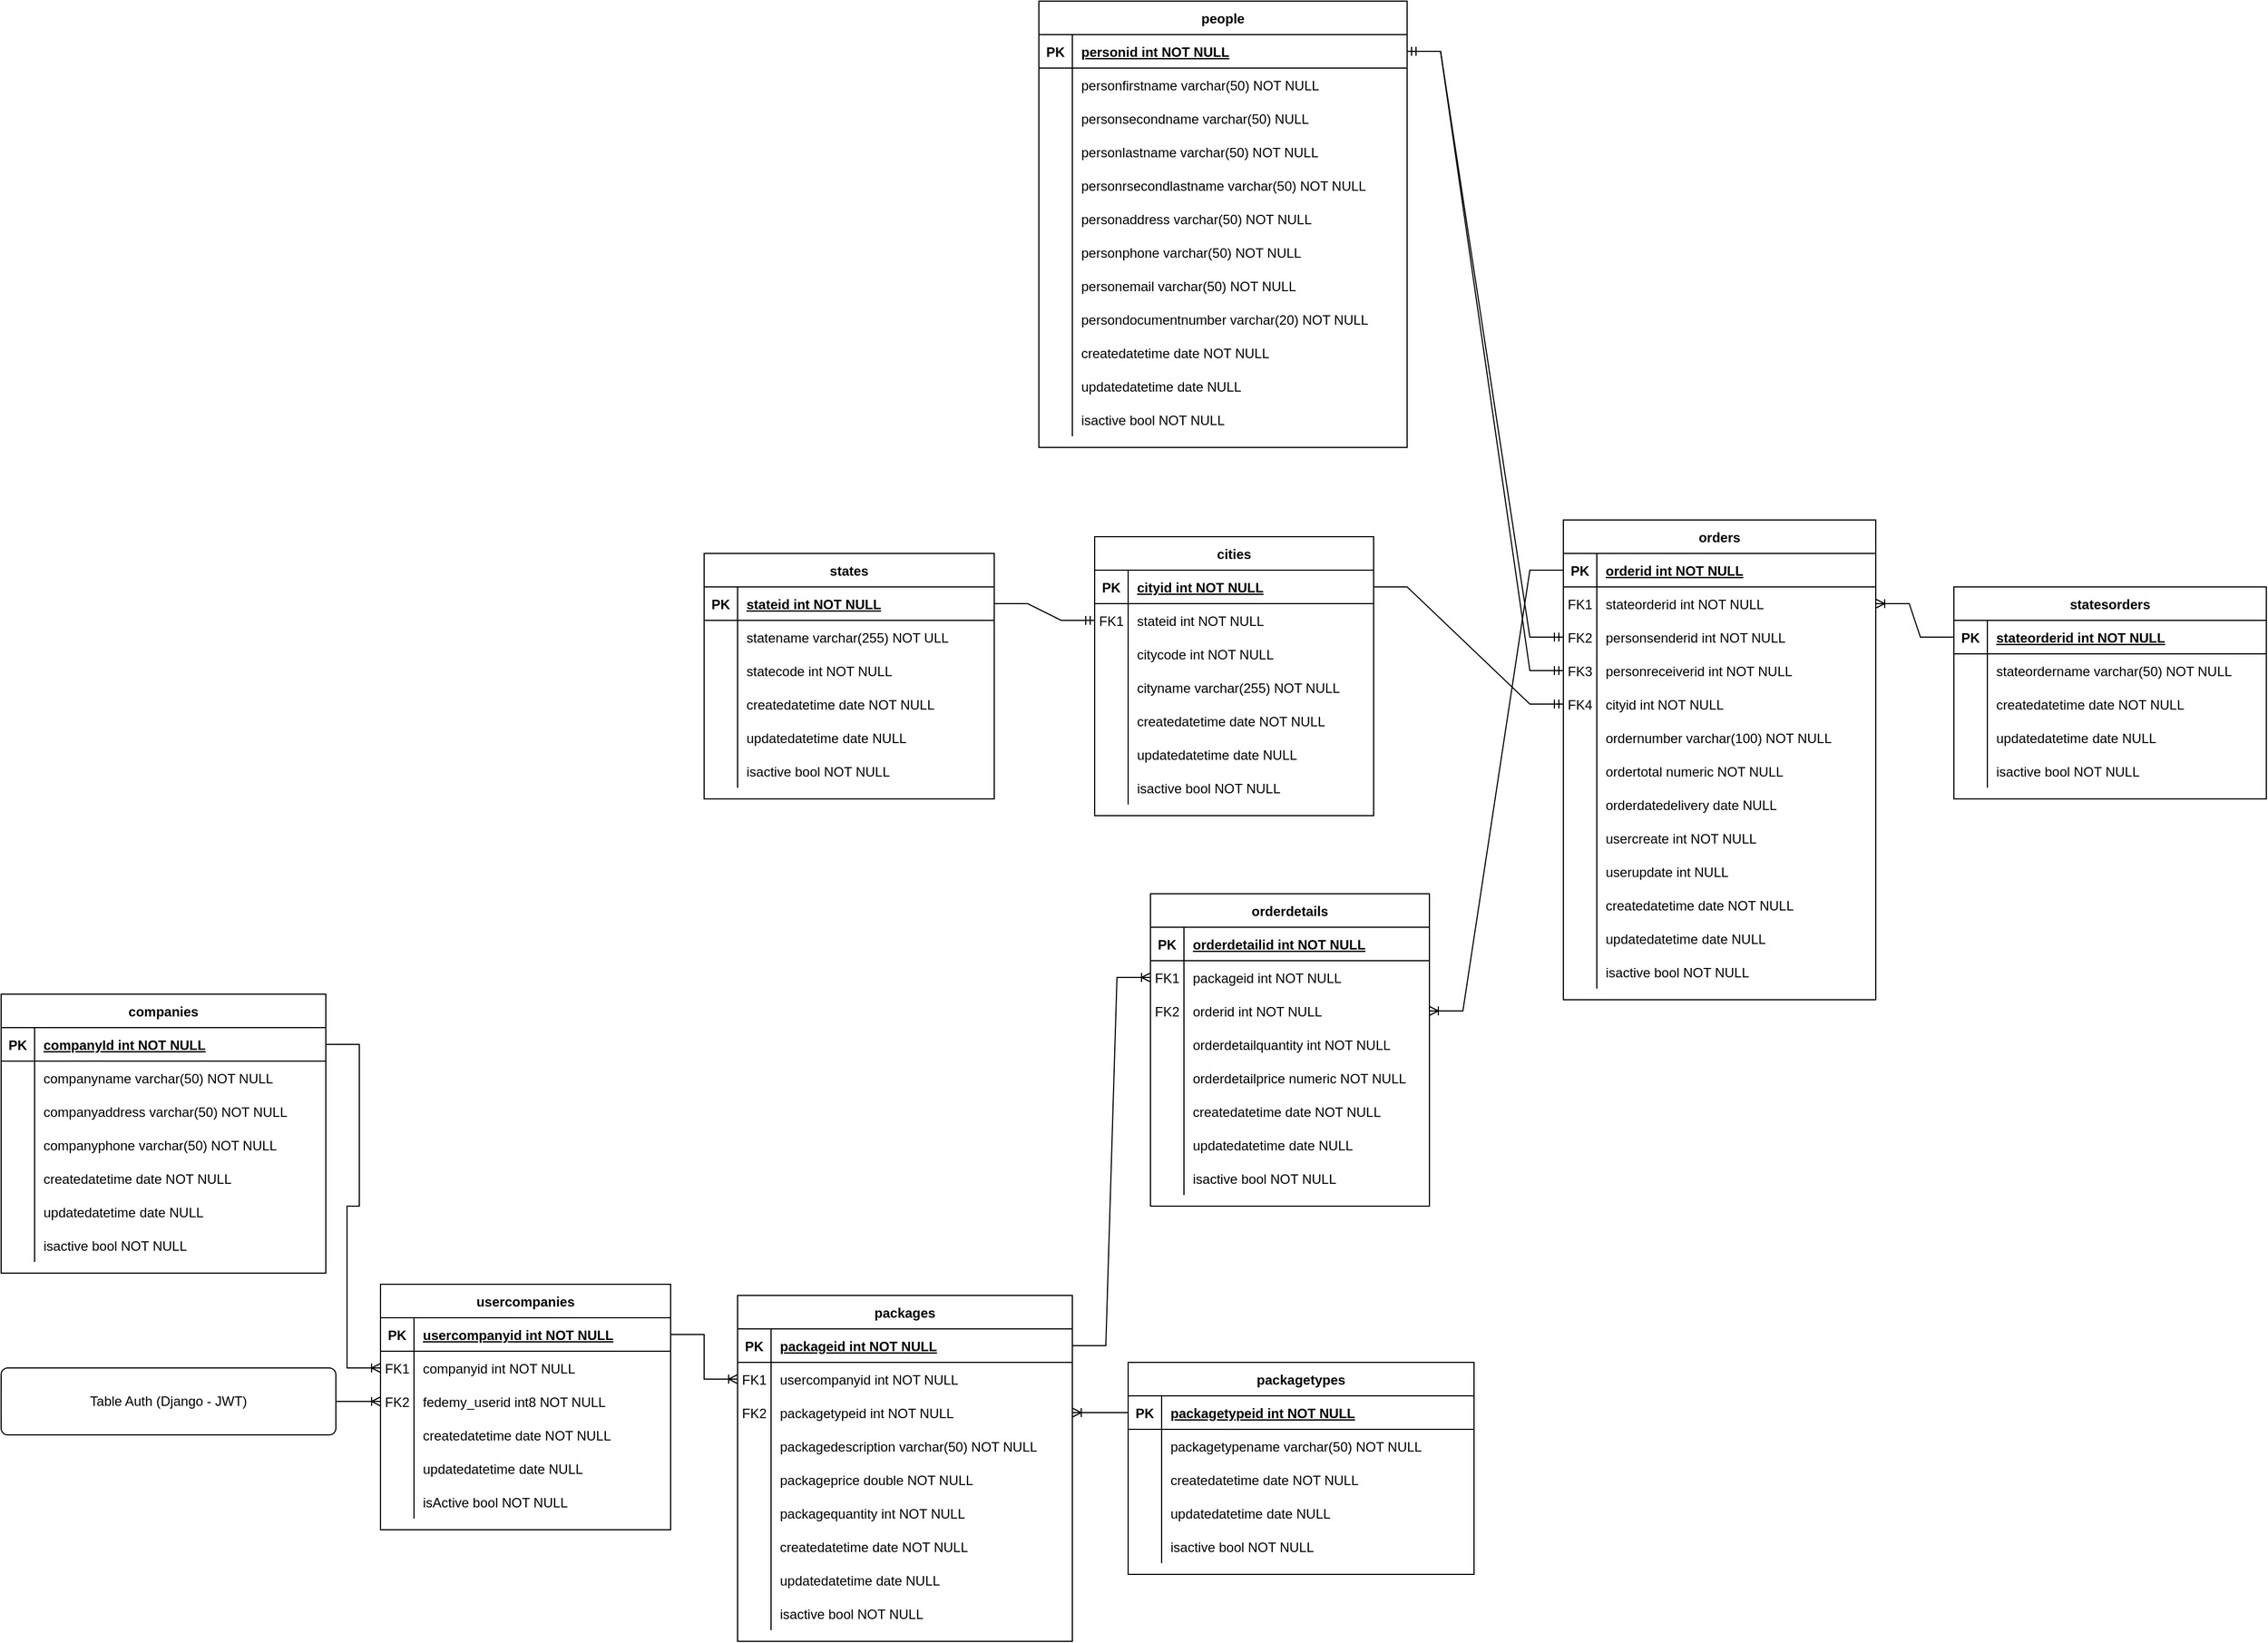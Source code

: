 <mxfile version="20.3.0" type="device" pages="4"><diagram id="R2lEEEUBdFMjLlhIrx00" name="Entidad relación"><mxGraphModel dx="3085" dy="1814" grid="1" gridSize="10" guides="1" tooltips="1" connect="1" arrows="1" fold="1" page="1" pageScale="1" pageWidth="850" pageHeight="1100" math="0" shadow="0" extFonts="Permanent Marker^https://fonts.googleapis.com/css?family=Permanent+Marker"><root><mxCell id="0"/><mxCell id="1" parent="0"/><mxCell id="C-vyLk0tnHw3VtMMgP7b-2" value="orders" style="shape=table;startSize=30;container=1;collapsible=1;childLayout=tableLayout;fixedRows=1;rowLines=0;fontStyle=1;align=center;resizeLast=1;" parent="1" vertex="1"><mxGeometry x="210" y="-465" width="280" height="430" as="geometry"/></mxCell><mxCell id="C-vyLk0tnHw3VtMMgP7b-3" value="" style="shape=partialRectangle;collapsible=0;dropTarget=0;pointerEvents=0;fillColor=none;points=[[0,0.5],[1,0.5]];portConstraint=eastwest;top=0;left=0;right=0;bottom=1;" parent="C-vyLk0tnHw3VtMMgP7b-2" vertex="1"><mxGeometry y="30" width="280" height="30" as="geometry"/></mxCell><mxCell id="C-vyLk0tnHw3VtMMgP7b-4" value="PK" style="shape=partialRectangle;overflow=hidden;connectable=0;fillColor=none;top=0;left=0;bottom=0;right=0;fontStyle=1;" parent="C-vyLk0tnHw3VtMMgP7b-3" vertex="1"><mxGeometry width="30" height="30" as="geometry"><mxRectangle width="30" height="30" as="alternateBounds"/></mxGeometry></mxCell><mxCell id="C-vyLk0tnHw3VtMMgP7b-5" value="orderid int NOT NULL " style="shape=partialRectangle;overflow=hidden;connectable=0;fillColor=none;top=0;left=0;bottom=0;right=0;align=left;spacingLeft=6;fontStyle=5;" parent="C-vyLk0tnHw3VtMMgP7b-3" vertex="1"><mxGeometry x="30" width="250" height="30" as="geometry"><mxRectangle width="250" height="30" as="alternateBounds"/></mxGeometry></mxCell><mxCell id="Biupa2GGYTj2Ugk1GcKz-4" value="" style="shape=partialRectangle;collapsible=0;dropTarget=0;pointerEvents=0;fillColor=none;points=[[0,0.5],[1,0.5]];portConstraint=eastwest;top=0;left=0;right=0;bottom=0;" parent="C-vyLk0tnHw3VtMMgP7b-2" vertex="1"><mxGeometry y="60" width="280" height="30" as="geometry"/></mxCell><mxCell id="Biupa2GGYTj2Ugk1GcKz-5" value="FK1" style="shape=partialRectangle;overflow=hidden;connectable=0;fillColor=none;top=0;left=0;bottom=0;right=0;" parent="Biupa2GGYTj2Ugk1GcKz-4" vertex="1"><mxGeometry width="30" height="30" as="geometry"><mxRectangle width="30" height="30" as="alternateBounds"/></mxGeometry></mxCell><mxCell id="Biupa2GGYTj2Ugk1GcKz-6" value="stateorderid int NOT NULL" style="shape=partialRectangle;overflow=hidden;connectable=0;fillColor=none;top=0;left=0;bottom=0;right=0;align=left;spacingLeft=6;" parent="Biupa2GGYTj2Ugk1GcKz-4" vertex="1"><mxGeometry x="30" width="250" height="30" as="geometry"><mxRectangle width="250" height="30" as="alternateBounds"/></mxGeometry></mxCell><mxCell id="zUt9ib5TWUi25umtNWiP-35" value="" style="shape=partialRectangle;collapsible=0;dropTarget=0;pointerEvents=0;fillColor=none;points=[[0,0.5],[1,0.5]];portConstraint=eastwest;top=0;left=0;right=0;bottom=0;" parent="C-vyLk0tnHw3VtMMgP7b-2" vertex="1"><mxGeometry y="90" width="280" height="30" as="geometry"/></mxCell><mxCell id="zUt9ib5TWUi25umtNWiP-36" value="FK2" style="shape=partialRectangle;overflow=hidden;connectable=0;fillColor=none;top=0;left=0;bottom=0;right=0;" parent="zUt9ib5TWUi25umtNWiP-35" vertex="1"><mxGeometry width="30" height="30" as="geometry"><mxRectangle width="30" height="30" as="alternateBounds"/></mxGeometry></mxCell><mxCell id="zUt9ib5TWUi25umtNWiP-37" value="personsenderid int NOT NULL" style="shape=partialRectangle;overflow=hidden;connectable=0;fillColor=none;top=0;left=0;bottom=0;right=0;align=left;spacingLeft=6;" parent="zUt9ib5TWUi25umtNWiP-35" vertex="1"><mxGeometry x="30" width="250" height="30" as="geometry"><mxRectangle width="250" height="30" as="alternateBounds"/></mxGeometry></mxCell><mxCell id="zUt9ib5TWUi25umtNWiP-38" value="" style="shape=partialRectangle;collapsible=0;dropTarget=0;pointerEvents=0;fillColor=none;points=[[0,0.5],[1,0.5]];portConstraint=eastwest;top=0;left=0;right=0;bottom=0;" parent="C-vyLk0tnHw3VtMMgP7b-2" vertex="1"><mxGeometry y="120" width="280" height="30" as="geometry"/></mxCell><mxCell id="zUt9ib5TWUi25umtNWiP-39" value="FK3" style="shape=partialRectangle;overflow=hidden;connectable=0;fillColor=none;top=0;left=0;bottom=0;right=0;" parent="zUt9ib5TWUi25umtNWiP-38" vertex="1"><mxGeometry width="30" height="30" as="geometry"><mxRectangle width="30" height="30" as="alternateBounds"/></mxGeometry></mxCell><mxCell id="zUt9ib5TWUi25umtNWiP-40" value="personreceiverid int NOT NULL" style="shape=partialRectangle;overflow=hidden;connectable=0;fillColor=none;top=0;left=0;bottom=0;right=0;align=left;spacingLeft=6;" parent="zUt9ib5TWUi25umtNWiP-38" vertex="1"><mxGeometry x="30" width="250" height="30" as="geometry"><mxRectangle width="250" height="30" as="alternateBounds"/></mxGeometry></mxCell><mxCell id="zUt9ib5TWUi25umtNWiP-41" value="" style="shape=partialRectangle;collapsible=0;dropTarget=0;pointerEvents=0;fillColor=none;points=[[0,0.5],[1,0.5]];portConstraint=eastwest;top=0;left=0;right=0;bottom=0;" parent="C-vyLk0tnHw3VtMMgP7b-2" vertex="1"><mxGeometry y="150" width="280" height="30" as="geometry"/></mxCell><mxCell id="zUt9ib5TWUi25umtNWiP-42" value="FK4" style="shape=partialRectangle;overflow=hidden;connectable=0;fillColor=none;top=0;left=0;bottom=0;right=0;" parent="zUt9ib5TWUi25umtNWiP-41" vertex="1"><mxGeometry width="30" height="30" as="geometry"><mxRectangle width="30" height="30" as="alternateBounds"/></mxGeometry></mxCell><mxCell id="zUt9ib5TWUi25umtNWiP-43" value="cityid int NOT NULL" style="shape=partialRectangle;overflow=hidden;connectable=0;fillColor=none;top=0;left=0;bottom=0;right=0;align=left;spacingLeft=6;" parent="zUt9ib5TWUi25umtNWiP-41" vertex="1"><mxGeometry x="30" width="250" height="30" as="geometry"><mxRectangle width="250" height="30" as="alternateBounds"/></mxGeometry></mxCell><mxCell id="C-vyLk0tnHw3VtMMgP7b-9" value="" style="shape=partialRectangle;collapsible=0;dropTarget=0;pointerEvents=0;fillColor=none;points=[[0,0.5],[1,0.5]];portConstraint=eastwest;top=0;left=0;right=0;bottom=0;" parent="C-vyLk0tnHw3VtMMgP7b-2" vertex="1"><mxGeometry y="180" width="280" height="30" as="geometry"/></mxCell><mxCell id="C-vyLk0tnHw3VtMMgP7b-10" value="" style="shape=partialRectangle;overflow=hidden;connectable=0;fillColor=none;top=0;left=0;bottom=0;right=0;" parent="C-vyLk0tnHw3VtMMgP7b-9" vertex="1"><mxGeometry width="30" height="30" as="geometry"><mxRectangle width="30" height="30" as="alternateBounds"/></mxGeometry></mxCell><mxCell id="C-vyLk0tnHw3VtMMgP7b-11" value="ordernumber varchar(100) NOT NULL" style="shape=partialRectangle;overflow=hidden;connectable=0;fillColor=none;top=0;left=0;bottom=0;right=0;align=left;spacingLeft=6;" parent="C-vyLk0tnHw3VtMMgP7b-9" vertex="1"><mxGeometry x="30" width="250" height="30" as="geometry"><mxRectangle width="250" height="30" as="alternateBounds"/></mxGeometry></mxCell><mxCell id="uiMzk5XHy2GO-uMj0MLg-30" value="" style="shape=partialRectangle;collapsible=0;dropTarget=0;pointerEvents=0;fillColor=none;points=[[0,0.5],[1,0.5]];portConstraint=eastwest;top=0;left=0;right=0;bottom=0;" parent="C-vyLk0tnHw3VtMMgP7b-2" vertex="1"><mxGeometry y="210" width="280" height="30" as="geometry"/></mxCell><mxCell id="uiMzk5XHy2GO-uMj0MLg-31" value="" style="shape=partialRectangle;overflow=hidden;connectable=0;fillColor=none;top=0;left=0;bottom=0;right=0;" parent="uiMzk5XHy2GO-uMj0MLg-30" vertex="1"><mxGeometry width="30" height="30" as="geometry"><mxRectangle width="30" height="30" as="alternateBounds"/></mxGeometry></mxCell><mxCell id="uiMzk5XHy2GO-uMj0MLg-32" value="ordertotal numeric NOT NULL" style="shape=partialRectangle;overflow=hidden;connectable=0;fillColor=none;top=0;left=0;bottom=0;right=0;align=left;spacingLeft=6;" parent="uiMzk5XHy2GO-uMj0MLg-30" vertex="1"><mxGeometry x="30" width="250" height="30" as="geometry"><mxRectangle width="250" height="30" as="alternateBounds"/></mxGeometry></mxCell><mxCell id="zUt9ib5TWUi25umtNWiP-46" value="" style="shape=partialRectangle;collapsible=0;dropTarget=0;pointerEvents=0;fillColor=none;points=[[0,0.5],[1,0.5]];portConstraint=eastwest;top=0;left=0;right=0;bottom=0;" parent="C-vyLk0tnHw3VtMMgP7b-2" vertex="1"><mxGeometry y="240" width="280" height="30" as="geometry"/></mxCell><mxCell id="zUt9ib5TWUi25umtNWiP-47" value="" style="shape=partialRectangle;overflow=hidden;connectable=0;fillColor=none;top=0;left=0;bottom=0;right=0;" parent="zUt9ib5TWUi25umtNWiP-46" vertex="1"><mxGeometry width="30" height="30" as="geometry"><mxRectangle width="30" height="30" as="alternateBounds"/></mxGeometry></mxCell><mxCell id="zUt9ib5TWUi25umtNWiP-48" value="orderdatedelivery date NULL" style="shape=partialRectangle;overflow=hidden;connectable=0;fillColor=none;top=0;left=0;bottom=0;right=0;align=left;spacingLeft=6;" parent="zUt9ib5TWUi25umtNWiP-46" vertex="1"><mxGeometry x="30" width="250" height="30" as="geometry"><mxRectangle width="250" height="30" as="alternateBounds"/></mxGeometry></mxCell><mxCell id="zUt9ib5TWUi25umtNWiP-49" value="" style="shape=partialRectangle;collapsible=0;dropTarget=0;pointerEvents=0;fillColor=none;points=[[0,0.5],[1,0.5]];portConstraint=eastwest;top=0;left=0;right=0;bottom=0;" parent="C-vyLk0tnHw3VtMMgP7b-2" vertex="1"><mxGeometry y="270" width="280" height="30" as="geometry"/></mxCell><mxCell id="zUt9ib5TWUi25umtNWiP-50" value="" style="shape=partialRectangle;overflow=hidden;connectable=0;fillColor=none;top=0;left=0;bottom=0;right=0;" parent="zUt9ib5TWUi25umtNWiP-49" vertex="1"><mxGeometry width="30" height="30" as="geometry"><mxRectangle width="30" height="30" as="alternateBounds"/></mxGeometry></mxCell><mxCell id="zUt9ib5TWUi25umtNWiP-51" value="usercreate int NOT NULL" style="shape=partialRectangle;overflow=hidden;connectable=0;fillColor=none;top=0;left=0;bottom=0;right=0;align=left;spacingLeft=6;" parent="zUt9ib5TWUi25umtNWiP-49" vertex="1"><mxGeometry x="30" width="250" height="30" as="geometry"><mxRectangle width="250" height="30" as="alternateBounds"/></mxGeometry></mxCell><mxCell id="2ynd7Js-_Kn8m4jkWt6p-24" value="" style="shape=partialRectangle;collapsible=0;dropTarget=0;pointerEvents=0;fillColor=none;points=[[0,0.5],[1,0.5]];portConstraint=eastwest;top=0;left=0;right=0;bottom=0;" parent="C-vyLk0tnHw3VtMMgP7b-2" vertex="1"><mxGeometry y="300" width="280" height="30" as="geometry"/></mxCell><mxCell id="2ynd7Js-_Kn8m4jkWt6p-25" value="" style="shape=partialRectangle;overflow=hidden;connectable=0;fillColor=none;top=0;left=0;bottom=0;right=0;" parent="2ynd7Js-_Kn8m4jkWt6p-24" vertex="1"><mxGeometry width="30" height="30" as="geometry"><mxRectangle width="30" height="30" as="alternateBounds"/></mxGeometry></mxCell><mxCell id="2ynd7Js-_Kn8m4jkWt6p-26" value="userupdate int NULL" style="shape=partialRectangle;overflow=hidden;connectable=0;fillColor=none;top=0;left=0;bottom=0;right=0;align=left;spacingLeft=6;" parent="2ynd7Js-_Kn8m4jkWt6p-24" vertex="1"><mxGeometry x="30" width="250" height="30" as="geometry"><mxRectangle width="250" height="30" as="alternateBounds"/></mxGeometry></mxCell><mxCell id="uiMzk5XHy2GO-uMj0MLg-7" value="" style="shape=partialRectangle;collapsible=0;dropTarget=0;pointerEvents=0;fillColor=none;points=[[0,0.5],[1,0.5]];portConstraint=eastwest;top=0;left=0;right=0;bottom=0;" parent="C-vyLk0tnHw3VtMMgP7b-2" vertex="1"><mxGeometry y="330" width="280" height="30" as="geometry"/></mxCell><mxCell id="uiMzk5XHy2GO-uMj0MLg-8" value="" style="shape=partialRectangle;overflow=hidden;connectable=0;fillColor=none;top=0;left=0;bottom=0;right=0;" parent="uiMzk5XHy2GO-uMj0MLg-7" vertex="1"><mxGeometry width="30" height="30" as="geometry"><mxRectangle width="30" height="30" as="alternateBounds"/></mxGeometry></mxCell><mxCell id="uiMzk5XHy2GO-uMj0MLg-9" value="createdatetime date NOT NULL" style="shape=partialRectangle;overflow=hidden;connectable=0;fillColor=none;top=0;left=0;bottom=0;right=0;align=left;spacingLeft=6;" parent="uiMzk5XHy2GO-uMj0MLg-7" vertex="1"><mxGeometry x="30" width="250" height="30" as="geometry"><mxRectangle width="250" height="30" as="alternateBounds"/></mxGeometry></mxCell><mxCell id="uiMzk5XHy2GO-uMj0MLg-10" value="" style="shape=partialRectangle;collapsible=0;dropTarget=0;pointerEvents=0;fillColor=none;points=[[0,0.5],[1,0.5]];portConstraint=eastwest;top=0;left=0;right=0;bottom=0;" parent="C-vyLk0tnHw3VtMMgP7b-2" vertex="1"><mxGeometry y="360" width="280" height="30" as="geometry"/></mxCell><mxCell id="uiMzk5XHy2GO-uMj0MLg-11" value="" style="shape=partialRectangle;overflow=hidden;connectable=0;fillColor=none;top=0;left=0;bottom=0;right=0;" parent="uiMzk5XHy2GO-uMj0MLg-10" vertex="1"><mxGeometry width="30" height="30" as="geometry"><mxRectangle width="30" height="30" as="alternateBounds"/></mxGeometry></mxCell><mxCell id="uiMzk5XHy2GO-uMj0MLg-12" value="updatedatetime date NULL" style="shape=partialRectangle;overflow=hidden;connectable=0;fillColor=none;top=0;left=0;bottom=0;right=0;align=left;spacingLeft=6;" parent="uiMzk5XHy2GO-uMj0MLg-10" vertex="1"><mxGeometry x="30" width="250" height="30" as="geometry"><mxRectangle width="250" height="30" as="alternateBounds"/></mxGeometry></mxCell><mxCell id="uiMzk5XHy2GO-uMj0MLg-13" value="" style="shape=partialRectangle;collapsible=0;dropTarget=0;pointerEvents=0;fillColor=none;points=[[0,0.5],[1,0.5]];portConstraint=eastwest;top=0;left=0;right=0;bottom=0;" parent="C-vyLk0tnHw3VtMMgP7b-2" vertex="1"><mxGeometry y="390" width="280" height="30" as="geometry"/></mxCell><mxCell id="uiMzk5XHy2GO-uMj0MLg-14" value="" style="shape=partialRectangle;overflow=hidden;connectable=0;fillColor=none;top=0;left=0;bottom=0;right=0;" parent="uiMzk5XHy2GO-uMj0MLg-13" vertex="1"><mxGeometry width="30" height="30" as="geometry"><mxRectangle width="30" height="30" as="alternateBounds"/></mxGeometry></mxCell><mxCell id="uiMzk5XHy2GO-uMj0MLg-15" value="isactive bool NOT NULL" style="shape=partialRectangle;overflow=hidden;connectable=0;fillColor=none;top=0;left=0;bottom=0;right=0;align=left;spacingLeft=6;" parent="uiMzk5XHy2GO-uMj0MLg-13" vertex="1"><mxGeometry x="30" width="250" height="30" as="geometry"><mxRectangle width="250" height="30" as="alternateBounds"/></mxGeometry></mxCell><mxCell id="C-vyLk0tnHw3VtMMgP7b-13" value="statesorders" style="shape=table;startSize=30;container=1;collapsible=1;childLayout=tableLayout;fixedRows=1;rowLines=0;fontStyle=1;align=center;resizeLast=1;" parent="1" vertex="1"><mxGeometry x="560" y="-405" width="280" height="190" as="geometry"/></mxCell><mxCell id="C-vyLk0tnHw3VtMMgP7b-14" value="" style="shape=partialRectangle;collapsible=0;dropTarget=0;pointerEvents=0;fillColor=none;points=[[0,0.5],[1,0.5]];portConstraint=eastwest;top=0;left=0;right=0;bottom=1;" parent="C-vyLk0tnHw3VtMMgP7b-13" vertex="1"><mxGeometry y="30" width="280" height="30" as="geometry"/></mxCell><mxCell id="C-vyLk0tnHw3VtMMgP7b-15" value="PK" style="shape=partialRectangle;overflow=hidden;connectable=0;fillColor=none;top=0;left=0;bottom=0;right=0;fontStyle=1;" parent="C-vyLk0tnHw3VtMMgP7b-14" vertex="1"><mxGeometry width="30" height="30" as="geometry"><mxRectangle width="30" height="30" as="alternateBounds"/></mxGeometry></mxCell><mxCell id="C-vyLk0tnHw3VtMMgP7b-16" value="stateorderid int NOT NULL " style="shape=partialRectangle;overflow=hidden;connectable=0;fillColor=none;top=0;left=0;bottom=0;right=0;align=left;spacingLeft=6;fontStyle=5;" parent="C-vyLk0tnHw3VtMMgP7b-14" vertex="1"><mxGeometry x="30" width="250" height="30" as="geometry"><mxRectangle width="250" height="30" as="alternateBounds"/></mxGeometry></mxCell><mxCell id="C-vyLk0tnHw3VtMMgP7b-17" value="" style="shape=partialRectangle;collapsible=0;dropTarget=0;pointerEvents=0;fillColor=none;points=[[0,0.5],[1,0.5]];portConstraint=eastwest;top=0;left=0;right=0;bottom=0;" parent="C-vyLk0tnHw3VtMMgP7b-13" vertex="1"><mxGeometry y="60" width="280" height="30" as="geometry"/></mxCell><mxCell id="C-vyLk0tnHw3VtMMgP7b-18" value="" style="shape=partialRectangle;overflow=hidden;connectable=0;fillColor=none;top=0;left=0;bottom=0;right=0;" parent="C-vyLk0tnHw3VtMMgP7b-17" vertex="1"><mxGeometry width="30" height="30" as="geometry"><mxRectangle width="30" height="30" as="alternateBounds"/></mxGeometry></mxCell><mxCell id="C-vyLk0tnHw3VtMMgP7b-19" value="stateordername varchar(50) NOT NULL" style="shape=partialRectangle;overflow=hidden;connectable=0;fillColor=none;top=0;left=0;bottom=0;right=0;align=left;spacingLeft=6;" parent="C-vyLk0tnHw3VtMMgP7b-17" vertex="1"><mxGeometry x="30" width="250" height="30" as="geometry"><mxRectangle width="250" height="30" as="alternateBounds"/></mxGeometry></mxCell><mxCell id="C-vyLk0tnHw3VtMMgP7b-20" value="" style="shape=partialRectangle;collapsible=0;dropTarget=0;pointerEvents=0;fillColor=none;points=[[0,0.5],[1,0.5]];portConstraint=eastwest;top=0;left=0;right=0;bottom=0;" parent="C-vyLk0tnHw3VtMMgP7b-13" vertex="1"><mxGeometry y="90" width="280" height="30" as="geometry"/></mxCell><mxCell id="C-vyLk0tnHw3VtMMgP7b-21" value="" style="shape=partialRectangle;overflow=hidden;connectable=0;fillColor=none;top=0;left=0;bottom=0;right=0;" parent="C-vyLk0tnHw3VtMMgP7b-20" vertex="1"><mxGeometry width="30" height="30" as="geometry"><mxRectangle width="30" height="30" as="alternateBounds"/></mxGeometry></mxCell><mxCell id="C-vyLk0tnHw3VtMMgP7b-22" value="createdatetime date NOT NULL" style="shape=partialRectangle;overflow=hidden;connectable=0;fillColor=none;top=0;left=0;bottom=0;right=0;align=left;spacingLeft=6;" parent="C-vyLk0tnHw3VtMMgP7b-20" vertex="1"><mxGeometry x="30" width="250" height="30" as="geometry"><mxRectangle width="250" height="30" as="alternateBounds"/></mxGeometry></mxCell><mxCell id="2ynd7Js-_Kn8m4jkWt6p-148" value="" style="shape=partialRectangle;collapsible=0;dropTarget=0;pointerEvents=0;fillColor=none;points=[[0,0.5],[1,0.5]];portConstraint=eastwest;top=0;left=0;right=0;bottom=0;" parent="C-vyLk0tnHw3VtMMgP7b-13" vertex="1"><mxGeometry y="120" width="280" height="30" as="geometry"/></mxCell><mxCell id="2ynd7Js-_Kn8m4jkWt6p-149" value="" style="shape=partialRectangle;overflow=hidden;connectable=0;fillColor=none;top=0;left=0;bottom=0;right=0;" parent="2ynd7Js-_Kn8m4jkWt6p-148" vertex="1"><mxGeometry width="30" height="30" as="geometry"><mxRectangle width="30" height="30" as="alternateBounds"/></mxGeometry></mxCell><mxCell id="2ynd7Js-_Kn8m4jkWt6p-150" value="updatedatetime date NULL" style="shape=partialRectangle;overflow=hidden;connectable=0;fillColor=none;top=0;left=0;bottom=0;right=0;align=left;spacingLeft=6;" parent="2ynd7Js-_Kn8m4jkWt6p-148" vertex="1"><mxGeometry x="30" width="250" height="30" as="geometry"><mxRectangle width="250" height="30" as="alternateBounds"/></mxGeometry></mxCell><mxCell id="2ynd7Js-_Kn8m4jkWt6p-151" value="" style="shape=partialRectangle;collapsible=0;dropTarget=0;pointerEvents=0;fillColor=none;points=[[0,0.5],[1,0.5]];portConstraint=eastwest;top=0;left=0;right=0;bottom=0;" parent="C-vyLk0tnHw3VtMMgP7b-13" vertex="1"><mxGeometry y="150" width="280" height="30" as="geometry"/></mxCell><mxCell id="2ynd7Js-_Kn8m4jkWt6p-152" value="" style="shape=partialRectangle;overflow=hidden;connectable=0;fillColor=none;top=0;left=0;bottom=0;right=0;" parent="2ynd7Js-_Kn8m4jkWt6p-151" vertex="1"><mxGeometry width="30" height="30" as="geometry"><mxRectangle width="30" height="30" as="alternateBounds"/></mxGeometry></mxCell><mxCell id="2ynd7Js-_Kn8m4jkWt6p-153" value="isactive bool NOT NULL" style="shape=partialRectangle;overflow=hidden;connectable=0;fillColor=none;top=0;left=0;bottom=0;right=0;align=left;spacingLeft=6;" parent="2ynd7Js-_Kn8m4jkWt6p-151" vertex="1"><mxGeometry x="30" width="250" height="30" as="geometry"><mxRectangle width="250" height="30" as="alternateBounds"/></mxGeometry></mxCell><mxCell id="2ynd7Js-_Kn8m4jkWt6p-2" value="packagetypes" style="shape=table;startSize=30;container=1;collapsible=1;childLayout=tableLayout;fixedRows=1;rowLines=0;fontStyle=1;align=center;resizeLast=1;" parent="1" vertex="1"><mxGeometry x="-180" y="290" width="310" height="190" as="geometry"/></mxCell><mxCell id="2ynd7Js-_Kn8m4jkWt6p-3" value="" style="shape=tableRow;horizontal=0;startSize=0;swimlaneHead=0;swimlaneBody=0;fillColor=none;collapsible=0;dropTarget=0;points=[[0,0.5],[1,0.5]];portConstraint=eastwest;top=0;left=0;right=0;bottom=1;" parent="2ynd7Js-_Kn8m4jkWt6p-2" vertex="1"><mxGeometry y="30" width="310" height="30" as="geometry"/></mxCell><mxCell id="2ynd7Js-_Kn8m4jkWt6p-4" value="PK" style="shape=partialRectangle;connectable=0;fillColor=none;top=0;left=0;bottom=0;right=0;fontStyle=1;overflow=hidden;" parent="2ynd7Js-_Kn8m4jkWt6p-3" vertex="1"><mxGeometry width="30" height="30" as="geometry"><mxRectangle width="30" height="30" as="alternateBounds"/></mxGeometry></mxCell><mxCell id="2ynd7Js-_Kn8m4jkWt6p-5" value="packagetypeid int NOT NULL" style="shape=partialRectangle;connectable=0;fillColor=none;top=0;left=0;bottom=0;right=0;align=left;spacingLeft=6;fontStyle=5;overflow=hidden;" parent="2ynd7Js-_Kn8m4jkWt6p-3" vertex="1"><mxGeometry x="30" width="280" height="30" as="geometry"><mxRectangle width="280" height="30" as="alternateBounds"/></mxGeometry></mxCell><mxCell id="2ynd7Js-_Kn8m4jkWt6p-6" value="" style="shape=tableRow;horizontal=0;startSize=0;swimlaneHead=0;swimlaneBody=0;fillColor=none;collapsible=0;dropTarget=0;points=[[0,0.5],[1,0.5]];portConstraint=eastwest;top=0;left=0;right=0;bottom=0;" parent="2ynd7Js-_Kn8m4jkWt6p-2" vertex="1"><mxGeometry y="60" width="310" height="30" as="geometry"/></mxCell><mxCell id="2ynd7Js-_Kn8m4jkWt6p-7" value="" style="shape=partialRectangle;connectable=0;fillColor=none;top=0;left=0;bottom=0;right=0;editable=1;overflow=hidden;" parent="2ynd7Js-_Kn8m4jkWt6p-6" vertex="1"><mxGeometry width="30" height="30" as="geometry"><mxRectangle width="30" height="30" as="alternateBounds"/></mxGeometry></mxCell><mxCell id="2ynd7Js-_Kn8m4jkWt6p-8" value="packagetypename varchar(50) NOT NULL" style="shape=partialRectangle;connectable=0;fillColor=none;top=0;left=0;bottom=0;right=0;align=left;spacingLeft=6;overflow=hidden;" parent="2ynd7Js-_Kn8m4jkWt6p-6" vertex="1"><mxGeometry x="30" width="280" height="30" as="geometry"><mxRectangle width="280" height="30" as="alternateBounds"/></mxGeometry></mxCell><mxCell id="2ynd7Js-_Kn8m4jkWt6p-9" value="" style="shape=tableRow;horizontal=0;startSize=0;swimlaneHead=0;swimlaneBody=0;fillColor=none;collapsible=0;dropTarget=0;points=[[0,0.5],[1,0.5]];portConstraint=eastwest;top=0;left=0;right=0;bottom=0;" parent="2ynd7Js-_Kn8m4jkWt6p-2" vertex="1"><mxGeometry y="90" width="310" height="30" as="geometry"/></mxCell><mxCell id="2ynd7Js-_Kn8m4jkWt6p-10" value="" style="shape=partialRectangle;connectable=0;fillColor=none;top=0;left=0;bottom=0;right=0;editable=1;overflow=hidden;" parent="2ynd7Js-_Kn8m4jkWt6p-9" vertex="1"><mxGeometry width="30" height="30" as="geometry"><mxRectangle width="30" height="30" as="alternateBounds"/></mxGeometry></mxCell><mxCell id="2ynd7Js-_Kn8m4jkWt6p-11" value="createdatetime date NOT NULL" style="shape=partialRectangle;connectable=0;fillColor=none;top=0;left=0;bottom=0;right=0;align=left;spacingLeft=6;overflow=hidden;" parent="2ynd7Js-_Kn8m4jkWt6p-9" vertex="1"><mxGeometry x="30" width="280" height="30" as="geometry"><mxRectangle width="280" height="30" as="alternateBounds"/></mxGeometry></mxCell><mxCell id="2ynd7Js-_Kn8m4jkWt6p-145" value="" style="shape=tableRow;horizontal=0;startSize=0;swimlaneHead=0;swimlaneBody=0;fillColor=none;collapsible=0;dropTarget=0;points=[[0,0.5],[1,0.5]];portConstraint=eastwest;top=0;left=0;right=0;bottom=0;" parent="2ynd7Js-_Kn8m4jkWt6p-2" vertex="1"><mxGeometry y="120" width="310" height="30" as="geometry"/></mxCell><mxCell id="2ynd7Js-_Kn8m4jkWt6p-146" value="" style="shape=partialRectangle;connectable=0;fillColor=none;top=0;left=0;bottom=0;right=0;editable=1;overflow=hidden;" parent="2ynd7Js-_Kn8m4jkWt6p-145" vertex="1"><mxGeometry width="30" height="30" as="geometry"><mxRectangle width="30" height="30" as="alternateBounds"/></mxGeometry></mxCell><mxCell id="2ynd7Js-_Kn8m4jkWt6p-147" value="updatedatetime date NULL" style="shape=partialRectangle;connectable=0;fillColor=none;top=0;left=0;bottom=0;right=0;align=left;spacingLeft=6;overflow=hidden;" parent="2ynd7Js-_Kn8m4jkWt6p-145" vertex="1"><mxGeometry x="30" width="280" height="30" as="geometry"><mxRectangle width="280" height="30" as="alternateBounds"/></mxGeometry></mxCell><mxCell id="2ynd7Js-_Kn8m4jkWt6p-12" value="" style="shape=tableRow;horizontal=0;startSize=0;swimlaneHead=0;swimlaneBody=0;fillColor=none;collapsible=0;dropTarget=0;points=[[0,0.5],[1,0.5]];portConstraint=eastwest;top=0;left=0;right=0;bottom=0;" parent="2ynd7Js-_Kn8m4jkWt6p-2" vertex="1"><mxGeometry y="150" width="310" height="30" as="geometry"/></mxCell><mxCell id="2ynd7Js-_Kn8m4jkWt6p-13" value="" style="shape=partialRectangle;connectable=0;fillColor=none;top=0;left=0;bottom=0;right=0;editable=1;overflow=hidden;" parent="2ynd7Js-_Kn8m4jkWt6p-12" vertex="1"><mxGeometry width="30" height="30" as="geometry"><mxRectangle width="30" height="30" as="alternateBounds"/></mxGeometry></mxCell><mxCell id="2ynd7Js-_Kn8m4jkWt6p-14" value="isactive bool NOT NULL" style="shape=partialRectangle;connectable=0;fillColor=none;top=0;left=0;bottom=0;right=0;align=left;spacingLeft=6;overflow=hidden;" parent="2ynd7Js-_Kn8m4jkWt6p-12" vertex="1"><mxGeometry x="30" width="280" height="30" as="geometry"><mxRectangle width="280" height="30" as="alternateBounds"/></mxGeometry></mxCell><mxCell id="2ynd7Js-_Kn8m4jkWt6p-27" value="packages" style="shape=table;startSize=30;container=1;collapsible=1;childLayout=tableLayout;fixedRows=1;rowLines=0;fontStyle=1;align=center;resizeLast=1;" parent="1" vertex="1"><mxGeometry x="-530" y="230" width="300" height="310" as="geometry"/></mxCell><mxCell id="2ynd7Js-_Kn8m4jkWt6p-28" value="" style="shape=tableRow;horizontal=0;startSize=0;swimlaneHead=0;swimlaneBody=0;fillColor=none;collapsible=0;dropTarget=0;points=[[0,0.5],[1,0.5]];portConstraint=eastwest;top=0;left=0;right=0;bottom=1;" parent="2ynd7Js-_Kn8m4jkWt6p-27" vertex="1"><mxGeometry y="30" width="300" height="30" as="geometry"/></mxCell><mxCell id="2ynd7Js-_Kn8m4jkWt6p-29" value="PK" style="shape=partialRectangle;connectable=0;fillColor=none;top=0;left=0;bottom=0;right=0;fontStyle=1;overflow=hidden;" parent="2ynd7Js-_Kn8m4jkWt6p-28" vertex="1"><mxGeometry width="30" height="30" as="geometry"><mxRectangle width="30" height="30" as="alternateBounds"/></mxGeometry></mxCell><mxCell id="2ynd7Js-_Kn8m4jkWt6p-30" value="packageid int NOT NULL" style="shape=partialRectangle;connectable=0;fillColor=none;top=0;left=0;bottom=0;right=0;align=left;spacingLeft=6;fontStyle=5;overflow=hidden;" parent="2ynd7Js-_Kn8m4jkWt6p-28" vertex="1"><mxGeometry x="30" width="270" height="30" as="geometry"><mxRectangle width="270" height="30" as="alternateBounds"/></mxGeometry></mxCell><mxCell id="2ynd7Js-_Kn8m4jkWt6p-31" value="" style="shape=tableRow;horizontal=0;startSize=0;swimlaneHead=0;swimlaneBody=0;fillColor=none;collapsible=0;dropTarget=0;points=[[0,0.5],[1,0.5]];portConstraint=eastwest;top=0;left=0;right=0;bottom=0;" parent="2ynd7Js-_Kn8m4jkWt6p-27" vertex="1"><mxGeometry y="60" width="300" height="30" as="geometry"/></mxCell><mxCell id="2ynd7Js-_Kn8m4jkWt6p-32" value="FK1" style="shape=partialRectangle;connectable=0;fillColor=none;top=0;left=0;bottom=0;right=0;editable=1;overflow=hidden;" parent="2ynd7Js-_Kn8m4jkWt6p-31" vertex="1"><mxGeometry width="30" height="30" as="geometry"><mxRectangle width="30" height="30" as="alternateBounds"/></mxGeometry></mxCell><mxCell id="2ynd7Js-_Kn8m4jkWt6p-33" value="usercompanyid int NOT NULL" style="shape=partialRectangle;connectable=0;fillColor=none;top=0;left=0;bottom=0;right=0;align=left;spacingLeft=6;overflow=hidden;" parent="2ynd7Js-_Kn8m4jkWt6p-31" vertex="1"><mxGeometry x="30" width="270" height="30" as="geometry"><mxRectangle width="270" height="30" as="alternateBounds"/></mxGeometry></mxCell><mxCell id="2ynd7Js-_Kn8m4jkWt6p-66" value="" style="shape=tableRow;horizontal=0;startSize=0;swimlaneHead=0;swimlaneBody=0;fillColor=none;collapsible=0;dropTarget=0;points=[[0,0.5],[1,0.5]];portConstraint=eastwest;top=0;left=0;right=0;bottom=0;" parent="2ynd7Js-_Kn8m4jkWt6p-27" vertex="1"><mxGeometry y="90" width="300" height="30" as="geometry"/></mxCell><mxCell id="2ynd7Js-_Kn8m4jkWt6p-67" value="FK2" style="shape=partialRectangle;connectable=0;fillColor=none;top=0;left=0;bottom=0;right=0;editable=1;overflow=hidden;" parent="2ynd7Js-_Kn8m4jkWt6p-66" vertex="1"><mxGeometry width="30" height="30" as="geometry"><mxRectangle width="30" height="30" as="alternateBounds"/></mxGeometry></mxCell><mxCell id="2ynd7Js-_Kn8m4jkWt6p-68" value="packagetypeid int NOT NULL" style="shape=partialRectangle;connectable=0;fillColor=none;top=0;left=0;bottom=0;right=0;align=left;spacingLeft=6;overflow=hidden;" parent="2ynd7Js-_Kn8m4jkWt6p-66" vertex="1"><mxGeometry x="30" width="270" height="30" as="geometry"><mxRectangle width="270" height="30" as="alternateBounds"/></mxGeometry></mxCell><mxCell id="2ynd7Js-_Kn8m4jkWt6p-57" value="" style="shape=tableRow;horizontal=0;startSize=0;swimlaneHead=0;swimlaneBody=0;fillColor=none;collapsible=0;dropTarget=0;points=[[0,0.5],[1,0.5]];portConstraint=eastwest;top=0;left=0;right=0;bottom=0;" parent="2ynd7Js-_Kn8m4jkWt6p-27" vertex="1"><mxGeometry y="120" width="300" height="30" as="geometry"/></mxCell><mxCell id="2ynd7Js-_Kn8m4jkWt6p-58" value="" style="shape=partialRectangle;connectable=0;fillColor=none;top=0;left=0;bottom=0;right=0;editable=1;overflow=hidden;" parent="2ynd7Js-_Kn8m4jkWt6p-57" vertex="1"><mxGeometry width="30" height="30" as="geometry"><mxRectangle width="30" height="30" as="alternateBounds"/></mxGeometry></mxCell><mxCell id="2ynd7Js-_Kn8m4jkWt6p-59" value="packagedescription varchar(50) NOT NULL" style="shape=partialRectangle;connectable=0;fillColor=none;top=0;left=0;bottom=0;right=0;align=left;spacingLeft=6;overflow=hidden;" parent="2ynd7Js-_Kn8m4jkWt6p-57" vertex="1"><mxGeometry x="30" width="270" height="30" as="geometry"><mxRectangle width="270" height="30" as="alternateBounds"/></mxGeometry></mxCell><mxCell id="2ynd7Js-_Kn8m4jkWt6p-37" value="" style="shape=tableRow;horizontal=0;startSize=0;swimlaneHead=0;swimlaneBody=0;fillColor=none;collapsible=0;dropTarget=0;points=[[0,0.5],[1,0.5]];portConstraint=eastwest;top=0;left=0;right=0;bottom=0;" parent="2ynd7Js-_Kn8m4jkWt6p-27" vertex="1"><mxGeometry y="150" width="300" height="30" as="geometry"/></mxCell><mxCell id="2ynd7Js-_Kn8m4jkWt6p-38" value="" style="shape=partialRectangle;connectable=0;fillColor=none;top=0;left=0;bottom=0;right=0;editable=1;overflow=hidden;" parent="2ynd7Js-_Kn8m4jkWt6p-37" vertex="1"><mxGeometry width="30" height="30" as="geometry"><mxRectangle width="30" height="30" as="alternateBounds"/></mxGeometry></mxCell><mxCell id="2ynd7Js-_Kn8m4jkWt6p-39" value="packageprice double NOT NULL" style="shape=partialRectangle;connectable=0;fillColor=none;top=0;left=0;bottom=0;right=0;align=left;spacingLeft=6;overflow=hidden;" parent="2ynd7Js-_Kn8m4jkWt6p-37" vertex="1"><mxGeometry x="30" width="270" height="30" as="geometry"><mxRectangle width="270" height="30" as="alternateBounds"/></mxGeometry></mxCell><mxCell id="2ynd7Js-_Kn8m4jkWt6p-71" value="" style="shape=tableRow;horizontal=0;startSize=0;swimlaneHead=0;swimlaneBody=0;fillColor=none;collapsible=0;dropTarget=0;points=[[0,0.5],[1,0.5]];portConstraint=eastwest;top=0;left=0;right=0;bottom=0;" parent="2ynd7Js-_Kn8m4jkWt6p-27" vertex="1"><mxGeometry y="180" width="300" height="30" as="geometry"/></mxCell><mxCell id="2ynd7Js-_Kn8m4jkWt6p-72" value="" style="shape=partialRectangle;connectable=0;fillColor=none;top=0;left=0;bottom=0;right=0;editable=1;overflow=hidden;" parent="2ynd7Js-_Kn8m4jkWt6p-71" vertex="1"><mxGeometry width="30" height="30" as="geometry"><mxRectangle width="30" height="30" as="alternateBounds"/></mxGeometry></mxCell><mxCell id="2ynd7Js-_Kn8m4jkWt6p-73" value="packagequantity int NOT NULL" style="shape=partialRectangle;connectable=0;fillColor=none;top=0;left=0;bottom=0;right=0;align=left;spacingLeft=6;overflow=hidden;" parent="2ynd7Js-_Kn8m4jkWt6p-71" vertex="1"><mxGeometry x="30" width="270" height="30" as="geometry"><mxRectangle width="270" height="30" as="alternateBounds"/></mxGeometry></mxCell><mxCell id="2ynd7Js-_Kn8m4jkWt6p-130" value="" style="shape=tableRow;horizontal=0;startSize=0;swimlaneHead=0;swimlaneBody=0;fillColor=none;collapsible=0;dropTarget=0;points=[[0,0.5],[1,0.5]];portConstraint=eastwest;top=0;left=0;right=0;bottom=0;" parent="2ynd7Js-_Kn8m4jkWt6p-27" vertex="1"><mxGeometry y="210" width="300" height="30" as="geometry"/></mxCell><mxCell id="2ynd7Js-_Kn8m4jkWt6p-131" value="" style="shape=partialRectangle;connectable=0;fillColor=none;top=0;left=0;bottom=0;right=0;editable=1;overflow=hidden;" parent="2ynd7Js-_Kn8m4jkWt6p-130" vertex="1"><mxGeometry width="30" height="30" as="geometry"><mxRectangle width="30" height="30" as="alternateBounds"/></mxGeometry></mxCell><mxCell id="2ynd7Js-_Kn8m4jkWt6p-132" value="createdatetime date NOT NULL" style="shape=partialRectangle;connectable=0;fillColor=none;top=0;left=0;bottom=0;right=0;align=left;spacingLeft=6;overflow=hidden;" parent="2ynd7Js-_Kn8m4jkWt6p-130" vertex="1"><mxGeometry x="30" width="270" height="30" as="geometry"><mxRectangle width="270" height="30" as="alternateBounds"/></mxGeometry></mxCell><mxCell id="2ynd7Js-_Kn8m4jkWt6p-74" value="" style="shape=tableRow;horizontal=0;startSize=0;swimlaneHead=0;swimlaneBody=0;fillColor=none;collapsible=0;dropTarget=0;points=[[0,0.5],[1,0.5]];portConstraint=eastwest;top=0;left=0;right=0;bottom=0;" parent="2ynd7Js-_Kn8m4jkWt6p-27" vertex="1"><mxGeometry y="240" width="300" height="30" as="geometry"/></mxCell><mxCell id="2ynd7Js-_Kn8m4jkWt6p-75" value="" style="shape=partialRectangle;connectable=0;fillColor=none;top=0;left=0;bottom=0;right=0;editable=1;overflow=hidden;" parent="2ynd7Js-_Kn8m4jkWt6p-74" vertex="1"><mxGeometry width="30" height="30" as="geometry"><mxRectangle width="30" height="30" as="alternateBounds"/></mxGeometry></mxCell><mxCell id="2ynd7Js-_Kn8m4jkWt6p-76" value="updatedatetime date NULL" style="shape=partialRectangle;connectable=0;fillColor=none;top=0;left=0;bottom=0;right=0;align=left;spacingLeft=6;overflow=hidden;" parent="2ynd7Js-_Kn8m4jkWt6p-74" vertex="1"><mxGeometry x="30" width="270" height="30" as="geometry"><mxRectangle width="270" height="30" as="alternateBounds"/></mxGeometry></mxCell><mxCell id="2ynd7Js-_Kn8m4jkWt6p-54" value="" style="shape=tableRow;horizontal=0;startSize=0;swimlaneHead=0;swimlaneBody=0;fillColor=none;collapsible=0;dropTarget=0;points=[[0,0.5],[1,0.5]];portConstraint=eastwest;top=0;left=0;right=0;bottom=0;" parent="2ynd7Js-_Kn8m4jkWt6p-27" vertex="1"><mxGeometry y="270" width="300" height="30" as="geometry"/></mxCell><mxCell id="2ynd7Js-_Kn8m4jkWt6p-55" value="" style="shape=partialRectangle;connectable=0;fillColor=none;top=0;left=0;bottom=0;right=0;editable=1;overflow=hidden;" parent="2ynd7Js-_Kn8m4jkWt6p-54" vertex="1"><mxGeometry width="30" height="30" as="geometry"><mxRectangle width="30" height="30" as="alternateBounds"/></mxGeometry></mxCell><mxCell id="2ynd7Js-_Kn8m4jkWt6p-56" value="isactive bool NOT NULL" style="shape=partialRectangle;connectable=0;fillColor=none;top=0;left=0;bottom=0;right=0;align=left;spacingLeft=6;overflow=hidden;" parent="2ynd7Js-_Kn8m4jkWt6p-54" vertex="1"><mxGeometry x="30" width="270" height="30" as="geometry"><mxRectangle width="270" height="30" as="alternateBounds"/></mxGeometry></mxCell><mxCell id="2ynd7Js-_Kn8m4jkWt6p-70" value="" style="edgeStyle=entityRelationEdgeStyle;fontSize=12;html=1;endArrow=ERoneToMany;rounded=0;exitX=0;exitY=0.5;exitDx=0;exitDy=0;entryX=1;entryY=0.5;entryDx=0;entryDy=0;" parent="1" source="2ynd7Js-_Kn8m4jkWt6p-3" target="2ynd7Js-_Kn8m4jkWt6p-66" edge="1"><mxGeometry width="100" height="100" relative="1" as="geometry"><mxPoint x="-20" y="470" as="sourcePoint"/><mxPoint x="-90" y="380" as="targetPoint"/></mxGeometry></mxCell><mxCell id="2ynd7Js-_Kn8m4jkWt6p-89" value="orderdetails" style="shape=table;startSize=30;container=1;collapsible=1;childLayout=tableLayout;fixedRows=1;rowLines=0;fontStyle=1;align=center;resizeLast=1;" parent="1" vertex="1"><mxGeometry x="-160" y="-130" width="250" height="280" as="geometry"/></mxCell><mxCell id="2ynd7Js-_Kn8m4jkWt6p-90" value="" style="shape=partialRectangle;collapsible=0;dropTarget=0;pointerEvents=0;fillColor=none;points=[[0,0.5],[1,0.5]];portConstraint=eastwest;top=0;left=0;right=0;bottom=1;" parent="2ynd7Js-_Kn8m4jkWt6p-89" vertex="1"><mxGeometry y="30" width="250" height="30" as="geometry"/></mxCell><mxCell id="2ynd7Js-_Kn8m4jkWt6p-91" value="PK" style="shape=partialRectangle;overflow=hidden;connectable=0;fillColor=none;top=0;left=0;bottom=0;right=0;fontStyle=1;" parent="2ynd7Js-_Kn8m4jkWt6p-90" vertex="1"><mxGeometry width="30" height="30" as="geometry"><mxRectangle width="30" height="30" as="alternateBounds"/></mxGeometry></mxCell><mxCell id="2ynd7Js-_Kn8m4jkWt6p-92" value="orderdetailid int NOT NULL " style="shape=partialRectangle;overflow=hidden;connectable=0;fillColor=none;top=0;left=0;bottom=0;right=0;align=left;spacingLeft=6;fontStyle=5;" parent="2ynd7Js-_Kn8m4jkWt6p-90" vertex="1"><mxGeometry x="30" width="220" height="30" as="geometry"><mxRectangle width="220" height="30" as="alternateBounds"/></mxGeometry></mxCell><mxCell id="2ynd7Js-_Kn8m4jkWt6p-157" value="" style="shape=partialRectangle;collapsible=0;dropTarget=0;pointerEvents=0;fillColor=none;points=[[0,0.5],[1,0.5]];portConstraint=eastwest;top=0;left=0;right=0;bottom=0;" parent="2ynd7Js-_Kn8m4jkWt6p-89" vertex="1"><mxGeometry y="60" width="250" height="30" as="geometry"/></mxCell><mxCell id="2ynd7Js-_Kn8m4jkWt6p-158" value="FK1" style="shape=partialRectangle;overflow=hidden;connectable=0;fillColor=none;top=0;left=0;bottom=0;right=0;" parent="2ynd7Js-_Kn8m4jkWt6p-157" vertex="1"><mxGeometry width="30" height="30" as="geometry"><mxRectangle width="30" height="30" as="alternateBounds"/></mxGeometry></mxCell><mxCell id="2ynd7Js-_Kn8m4jkWt6p-159" value="packageid int NOT NULL" style="shape=partialRectangle;overflow=hidden;connectable=0;fillColor=none;top=0;left=0;bottom=0;right=0;align=left;spacingLeft=6;" parent="2ynd7Js-_Kn8m4jkWt6p-157" vertex="1"><mxGeometry x="30" width="220" height="30" as="geometry"><mxRectangle width="220" height="30" as="alternateBounds"/></mxGeometry></mxCell><mxCell id="2ynd7Js-_Kn8m4jkWt6p-93" value="" style="shape=partialRectangle;collapsible=0;dropTarget=0;pointerEvents=0;fillColor=none;points=[[0,0.5],[1,0.5]];portConstraint=eastwest;top=0;left=0;right=0;bottom=0;" parent="2ynd7Js-_Kn8m4jkWt6p-89" vertex="1"><mxGeometry y="90" width="250" height="30" as="geometry"/></mxCell><mxCell id="2ynd7Js-_Kn8m4jkWt6p-94" value="FK2" style="shape=partialRectangle;overflow=hidden;connectable=0;fillColor=none;top=0;left=0;bottom=0;right=0;" parent="2ynd7Js-_Kn8m4jkWt6p-93" vertex="1"><mxGeometry width="30" height="30" as="geometry"><mxRectangle width="30" height="30" as="alternateBounds"/></mxGeometry></mxCell><mxCell id="2ynd7Js-_Kn8m4jkWt6p-95" value="orderid int NOT NULL" style="shape=partialRectangle;overflow=hidden;connectable=0;fillColor=none;top=0;left=0;bottom=0;right=0;align=left;spacingLeft=6;" parent="2ynd7Js-_Kn8m4jkWt6p-93" vertex="1"><mxGeometry x="30" width="220" height="30" as="geometry"><mxRectangle width="220" height="30" as="alternateBounds"/></mxGeometry></mxCell><mxCell id="2ynd7Js-_Kn8m4jkWt6p-99" value="" style="shape=partialRectangle;collapsible=0;dropTarget=0;pointerEvents=0;fillColor=none;points=[[0,0.5],[1,0.5]];portConstraint=eastwest;top=0;left=0;right=0;bottom=0;" parent="2ynd7Js-_Kn8m4jkWt6p-89" vertex="1"><mxGeometry y="120" width="250" height="30" as="geometry"/></mxCell><mxCell id="2ynd7Js-_Kn8m4jkWt6p-100" value="" style="shape=partialRectangle;overflow=hidden;connectable=0;fillColor=none;top=0;left=0;bottom=0;right=0;" parent="2ynd7Js-_Kn8m4jkWt6p-99" vertex="1"><mxGeometry width="30" height="30" as="geometry"><mxRectangle width="30" height="30" as="alternateBounds"/></mxGeometry></mxCell><mxCell id="2ynd7Js-_Kn8m4jkWt6p-101" value="orderdetailquantity int NOT NULL" style="shape=partialRectangle;overflow=hidden;connectable=0;fillColor=none;top=0;left=0;bottom=0;right=0;align=left;spacingLeft=6;" parent="2ynd7Js-_Kn8m4jkWt6p-99" vertex="1"><mxGeometry x="30" width="220" height="30" as="geometry"><mxRectangle width="220" height="30" as="alternateBounds"/></mxGeometry></mxCell><mxCell id="uiMzk5XHy2GO-uMj0MLg-19" value="" style="shape=partialRectangle;collapsible=0;dropTarget=0;pointerEvents=0;fillColor=none;points=[[0,0.5],[1,0.5]];portConstraint=eastwest;top=0;left=0;right=0;bottom=0;" parent="2ynd7Js-_Kn8m4jkWt6p-89" vertex="1"><mxGeometry y="150" width="250" height="30" as="geometry"/></mxCell><mxCell id="uiMzk5XHy2GO-uMj0MLg-20" value="" style="shape=partialRectangle;overflow=hidden;connectable=0;fillColor=none;top=0;left=0;bottom=0;right=0;" parent="uiMzk5XHy2GO-uMj0MLg-19" vertex="1"><mxGeometry width="30" height="30" as="geometry"><mxRectangle width="30" height="30" as="alternateBounds"/></mxGeometry></mxCell><mxCell id="uiMzk5XHy2GO-uMj0MLg-21" value="orderdetailprice numeric NOT NULL" style="shape=partialRectangle;overflow=hidden;connectable=0;fillColor=none;top=0;left=0;bottom=0;right=0;align=left;spacingLeft=6;" parent="uiMzk5XHy2GO-uMj0MLg-19" vertex="1"><mxGeometry x="30" width="220" height="30" as="geometry"><mxRectangle width="220" height="30" as="alternateBounds"/></mxGeometry></mxCell><mxCell id="uiMzk5XHy2GO-uMj0MLg-23" value="" style="shape=partialRectangle;collapsible=0;dropTarget=0;pointerEvents=0;fillColor=none;points=[[0,0.5],[1,0.5]];portConstraint=eastwest;top=0;left=0;right=0;bottom=0;" parent="2ynd7Js-_Kn8m4jkWt6p-89" vertex="1"><mxGeometry y="180" width="250" height="30" as="geometry"/></mxCell><mxCell id="uiMzk5XHy2GO-uMj0MLg-24" value="" style="shape=partialRectangle;overflow=hidden;connectable=0;fillColor=none;top=0;left=0;bottom=0;right=0;" parent="uiMzk5XHy2GO-uMj0MLg-23" vertex="1"><mxGeometry width="30" height="30" as="geometry"><mxRectangle width="30" height="30" as="alternateBounds"/></mxGeometry></mxCell><mxCell id="uiMzk5XHy2GO-uMj0MLg-25" value="createdatetime date NOT NULL" style="shape=partialRectangle;overflow=hidden;connectable=0;fillColor=none;top=0;left=0;bottom=0;right=0;align=left;spacingLeft=6;" parent="uiMzk5XHy2GO-uMj0MLg-23" vertex="1"><mxGeometry x="30" width="220" height="30" as="geometry"><mxRectangle width="220" height="30" as="alternateBounds"/></mxGeometry></mxCell><mxCell id="uiMzk5XHy2GO-uMj0MLg-27" value="" style="shape=partialRectangle;collapsible=0;dropTarget=0;pointerEvents=0;fillColor=none;points=[[0,0.5],[1,0.5]];portConstraint=eastwest;top=0;left=0;right=0;bottom=0;" parent="2ynd7Js-_Kn8m4jkWt6p-89" vertex="1"><mxGeometry y="210" width="250" height="30" as="geometry"/></mxCell><mxCell id="uiMzk5XHy2GO-uMj0MLg-28" value="" style="shape=partialRectangle;overflow=hidden;connectable=0;fillColor=none;top=0;left=0;bottom=0;right=0;" parent="uiMzk5XHy2GO-uMj0MLg-27" vertex="1"><mxGeometry width="30" height="30" as="geometry"><mxRectangle width="30" height="30" as="alternateBounds"/></mxGeometry></mxCell><mxCell id="uiMzk5XHy2GO-uMj0MLg-29" value="updatedatetime date NULL" style="shape=partialRectangle;overflow=hidden;connectable=0;fillColor=none;top=0;left=0;bottom=0;right=0;align=left;spacingLeft=6;" parent="uiMzk5XHy2GO-uMj0MLg-27" vertex="1"><mxGeometry x="30" width="220" height="30" as="geometry"><mxRectangle width="220" height="30" as="alternateBounds"/></mxGeometry></mxCell><mxCell id="2ynd7Js-_Kn8m4jkWt6p-161" value="" style="shape=partialRectangle;collapsible=0;dropTarget=0;pointerEvents=0;fillColor=none;points=[[0,0.5],[1,0.5]];portConstraint=eastwest;top=0;left=0;right=0;bottom=0;" parent="2ynd7Js-_Kn8m4jkWt6p-89" vertex="1"><mxGeometry y="240" width="250" height="30" as="geometry"/></mxCell><mxCell id="2ynd7Js-_Kn8m4jkWt6p-162" value="" style="shape=partialRectangle;overflow=hidden;connectable=0;fillColor=none;top=0;left=0;bottom=0;right=0;" parent="2ynd7Js-_Kn8m4jkWt6p-161" vertex="1"><mxGeometry width="30" height="30" as="geometry"><mxRectangle width="30" height="30" as="alternateBounds"/></mxGeometry></mxCell><mxCell id="2ynd7Js-_Kn8m4jkWt6p-163" value="isactive bool NOT NULL" style="shape=partialRectangle;overflow=hidden;connectable=0;fillColor=none;top=0;left=0;bottom=0;right=0;align=left;spacingLeft=6;" parent="2ynd7Js-_Kn8m4jkWt6p-161" vertex="1"><mxGeometry x="30" width="220" height="30" as="geometry"><mxRectangle width="220" height="30" as="alternateBounds"/></mxGeometry></mxCell><mxCell id="2ynd7Js-_Kn8m4jkWt6p-160" value="" style="edgeStyle=entityRelationEdgeStyle;fontSize=12;html=1;endArrow=ERoneToMany;rounded=0;entryX=1;entryY=0.5;entryDx=0;entryDy=0;exitX=0;exitY=0.5;exitDx=0;exitDy=0;" parent="1" source="C-vyLk0tnHw3VtMMgP7b-3" target="2ynd7Js-_Kn8m4jkWt6p-93" edge="1"><mxGeometry width="100" height="100" relative="1" as="geometry"><mxPoint x="375" y="380" as="sourcePoint"/><mxPoint x="475" y="280" as="targetPoint"/></mxGeometry></mxCell><mxCell id="2ynd7Js-_Kn8m4jkWt6p-164" value="" style="edgeStyle=entityRelationEdgeStyle;fontSize=12;html=1;endArrow=ERoneToMany;rounded=0;exitX=1;exitY=0.5;exitDx=0;exitDy=0;entryX=0;entryY=0.5;entryDx=0;entryDy=0;" parent="1" source="2ynd7Js-_Kn8m4jkWt6p-28" target="2ynd7Js-_Kn8m4jkWt6p-157" edge="1"><mxGeometry width="100" height="100" relative="1" as="geometry"><mxPoint x="240" y="570" as="sourcePoint"/><mxPoint x="340" y="470" as="targetPoint"/></mxGeometry></mxCell><mxCell id="2ynd7Js-_Kn8m4jkWt6p-176" value="companies" style="shape=table;startSize=30;container=1;collapsible=1;childLayout=tableLayout;fixedRows=1;rowLines=0;fontStyle=1;align=center;resizeLast=1;" parent="1" vertex="1"><mxGeometry x="-1190" y="-40" width="291" height="250" as="geometry"/></mxCell><mxCell id="2ynd7Js-_Kn8m4jkWt6p-177" value="" style="shape=tableRow;horizontal=0;startSize=0;swimlaneHead=0;swimlaneBody=0;fillColor=none;collapsible=0;dropTarget=0;points=[[0,0.5],[1,0.5]];portConstraint=eastwest;top=0;left=0;right=0;bottom=1;" parent="2ynd7Js-_Kn8m4jkWt6p-176" vertex="1"><mxGeometry y="30" width="291" height="30" as="geometry"/></mxCell><mxCell id="2ynd7Js-_Kn8m4jkWt6p-178" value="PK" style="shape=partialRectangle;connectable=0;fillColor=none;top=0;left=0;bottom=0;right=0;fontStyle=1;overflow=hidden;" parent="2ynd7Js-_Kn8m4jkWt6p-177" vertex="1"><mxGeometry width="30" height="30" as="geometry"><mxRectangle width="30" height="30" as="alternateBounds"/></mxGeometry></mxCell><mxCell id="2ynd7Js-_Kn8m4jkWt6p-179" value="companyId int NOT NULL" style="shape=partialRectangle;connectable=0;fillColor=none;top=0;left=0;bottom=0;right=0;align=left;spacingLeft=6;fontStyle=5;overflow=hidden;" parent="2ynd7Js-_Kn8m4jkWt6p-177" vertex="1"><mxGeometry x="30" width="261" height="30" as="geometry"><mxRectangle width="261" height="30" as="alternateBounds"/></mxGeometry></mxCell><mxCell id="2ynd7Js-_Kn8m4jkWt6p-180" value="" style="shape=tableRow;horizontal=0;startSize=0;swimlaneHead=0;swimlaneBody=0;fillColor=none;collapsible=0;dropTarget=0;points=[[0,0.5],[1,0.5]];portConstraint=eastwest;top=0;left=0;right=0;bottom=0;" parent="2ynd7Js-_Kn8m4jkWt6p-176" vertex="1"><mxGeometry y="60" width="291" height="30" as="geometry"/></mxCell><mxCell id="2ynd7Js-_Kn8m4jkWt6p-181" value="" style="shape=partialRectangle;connectable=0;fillColor=none;top=0;left=0;bottom=0;right=0;editable=1;overflow=hidden;" parent="2ynd7Js-_Kn8m4jkWt6p-180" vertex="1"><mxGeometry width="30" height="30" as="geometry"><mxRectangle width="30" height="30" as="alternateBounds"/></mxGeometry></mxCell><mxCell id="2ynd7Js-_Kn8m4jkWt6p-182" value="companyname varchar(50) NOT NULL" style="shape=partialRectangle;connectable=0;fillColor=none;top=0;left=0;bottom=0;right=0;align=left;spacingLeft=6;overflow=hidden;" parent="2ynd7Js-_Kn8m4jkWt6p-180" vertex="1"><mxGeometry x="30" width="261" height="30" as="geometry"><mxRectangle width="261" height="30" as="alternateBounds"/></mxGeometry></mxCell><mxCell id="2ynd7Js-_Kn8m4jkWt6p-183" value="" style="shape=tableRow;horizontal=0;startSize=0;swimlaneHead=0;swimlaneBody=0;fillColor=none;collapsible=0;dropTarget=0;points=[[0,0.5],[1,0.5]];portConstraint=eastwest;top=0;left=0;right=0;bottom=0;" parent="2ynd7Js-_Kn8m4jkWt6p-176" vertex="1"><mxGeometry y="90" width="291" height="30" as="geometry"/></mxCell><mxCell id="2ynd7Js-_Kn8m4jkWt6p-184" value="" style="shape=partialRectangle;connectable=0;fillColor=none;top=0;left=0;bottom=0;right=0;editable=1;overflow=hidden;" parent="2ynd7Js-_Kn8m4jkWt6p-183" vertex="1"><mxGeometry width="30" height="30" as="geometry"><mxRectangle width="30" height="30" as="alternateBounds"/></mxGeometry></mxCell><mxCell id="2ynd7Js-_Kn8m4jkWt6p-185" value="companyaddress varchar(50) NOT NULL" style="shape=partialRectangle;connectable=0;fillColor=none;top=0;left=0;bottom=0;right=0;align=left;spacingLeft=6;overflow=hidden;" parent="2ynd7Js-_Kn8m4jkWt6p-183" vertex="1"><mxGeometry x="30" width="261" height="30" as="geometry"><mxRectangle width="261" height="30" as="alternateBounds"/></mxGeometry></mxCell><mxCell id="2ynd7Js-_Kn8m4jkWt6p-186" value="" style="shape=tableRow;horizontal=0;startSize=0;swimlaneHead=0;swimlaneBody=0;fillColor=none;collapsible=0;dropTarget=0;points=[[0,0.5],[1,0.5]];portConstraint=eastwest;top=0;left=0;right=0;bottom=0;" parent="2ynd7Js-_Kn8m4jkWt6p-176" vertex="1"><mxGeometry y="120" width="291" height="30" as="geometry"/></mxCell><mxCell id="2ynd7Js-_Kn8m4jkWt6p-187" value="" style="shape=partialRectangle;connectable=0;fillColor=none;top=0;left=0;bottom=0;right=0;editable=1;overflow=hidden;" parent="2ynd7Js-_Kn8m4jkWt6p-186" vertex="1"><mxGeometry width="30" height="30" as="geometry"><mxRectangle width="30" height="30" as="alternateBounds"/></mxGeometry></mxCell><mxCell id="2ynd7Js-_Kn8m4jkWt6p-188" value="companyphone varchar(50) NOT NULL" style="shape=partialRectangle;connectable=0;fillColor=none;top=0;left=0;bottom=0;right=0;align=left;spacingLeft=6;overflow=hidden;" parent="2ynd7Js-_Kn8m4jkWt6p-186" vertex="1"><mxGeometry x="30" width="261" height="30" as="geometry"><mxRectangle width="261" height="30" as="alternateBounds"/></mxGeometry></mxCell><mxCell id="2ynd7Js-_Kn8m4jkWt6p-189" value="" style="shape=tableRow;horizontal=0;startSize=0;swimlaneHead=0;swimlaneBody=0;fillColor=none;collapsible=0;dropTarget=0;points=[[0,0.5],[1,0.5]];portConstraint=eastwest;top=0;left=0;right=0;bottom=0;" parent="2ynd7Js-_Kn8m4jkWt6p-176" vertex="1"><mxGeometry y="150" width="291" height="30" as="geometry"/></mxCell><mxCell id="2ynd7Js-_Kn8m4jkWt6p-190" value="" style="shape=partialRectangle;connectable=0;fillColor=none;top=0;left=0;bottom=0;right=0;editable=1;overflow=hidden;" parent="2ynd7Js-_Kn8m4jkWt6p-189" vertex="1"><mxGeometry width="30" height="30" as="geometry"><mxRectangle width="30" height="30" as="alternateBounds"/></mxGeometry></mxCell><mxCell id="2ynd7Js-_Kn8m4jkWt6p-191" value="createdatetime date NOT NULL" style="shape=partialRectangle;connectable=0;fillColor=none;top=0;left=0;bottom=0;right=0;align=left;spacingLeft=6;overflow=hidden;" parent="2ynd7Js-_Kn8m4jkWt6p-189" vertex="1"><mxGeometry x="30" width="261" height="30" as="geometry"><mxRectangle width="261" height="30" as="alternateBounds"/></mxGeometry></mxCell><mxCell id="2ynd7Js-_Kn8m4jkWt6p-192" value="" style="shape=tableRow;horizontal=0;startSize=0;swimlaneHead=0;swimlaneBody=0;fillColor=none;collapsible=0;dropTarget=0;points=[[0,0.5],[1,0.5]];portConstraint=eastwest;top=0;left=0;right=0;bottom=0;" parent="2ynd7Js-_Kn8m4jkWt6p-176" vertex="1"><mxGeometry y="180" width="291" height="30" as="geometry"/></mxCell><mxCell id="2ynd7Js-_Kn8m4jkWt6p-193" value="" style="shape=partialRectangle;connectable=0;fillColor=none;top=0;left=0;bottom=0;right=0;editable=1;overflow=hidden;" parent="2ynd7Js-_Kn8m4jkWt6p-192" vertex="1"><mxGeometry width="30" height="30" as="geometry"><mxRectangle width="30" height="30" as="alternateBounds"/></mxGeometry></mxCell><mxCell id="2ynd7Js-_Kn8m4jkWt6p-194" value="updatedatetime date NULL" style="shape=partialRectangle;connectable=0;fillColor=none;top=0;left=0;bottom=0;right=0;align=left;spacingLeft=6;overflow=hidden;" parent="2ynd7Js-_Kn8m4jkWt6p-192" vertex="1"><mxGeometry x="30" width="261" height="30" as="geometry"><mxRectangle width="261" height="30" as="alternateBounds"/></mxGeometry></mxCell><mxCell id="2ynd7Js-_Kn8m4jkWt6p-195" value="" style="shape=tableRow;horizontal=0;startSize=0;swimlaneHead=0;swimlaneBody=0;fillColor=none;collapsible=0;dropTarget=0;points=[[0,0.5],[1,0.5]];portConstraint=eastwest;top=0;left=0;right=0;bottom=0;" parent="2ynd7Js-_Kn8m4jkWt6p-176" vertex="1"><mxGeometry y="210" width="291" height="30" as="geometry"/></mxCell><mxCell id="2ynd7Js-_Kn8m4jkWt6p-196" value="" style="shape=partialRectangle;connectable=0;fillColor=none;top=0;left=0;bottom=0;right=0;editable=1;overflow=hidden;" parent="2ynd7Js-_Kn8m4jkWt6p-195" vertex="1"><mxGeometry width="30" height="30" as="geometry"><mxRectangle width="30" height="30" as="alternateBounds"/></mxGeometry></mxCell><mxCell id="2ynd7Js-_Kn8m4jkWt6p-197" value="isactive bool NOT NULL" style="shape=partialRectangle;connectable=0;fillColor=none;top=0;left=0;bottom=0;right=0;align=left;spacingLeft=6;overflow=hidden;" parent="2ynd7Js-_Kn8m4jkWt6p-195" vertex="1"><mxGeometry x="30" width="261" height="30" as="geometry"><mxRectangle width="261" height="30" as="alternateBounds"/></mxGeometry></mxCell><mxCell id="2ynd7Js-_Kn8m4jkWt6p-220" value="people" style="shape=table;startSize=30;container=1;collapsible=1;childLayout=tableLayout;fixedRows=1;rowLines=0;fontStyle=1;align=center;resizeLast=1;" parent="1" vertex="1"><mxGeometry x="-260" y="-930" width="330" height="400" as="geometry"/></mxCell><mxCell id="2ynd7Js-_Kn8m4jkWt6p-221" value="" style="shape=partialRectangle;collapsible=0;dropTarget=0;pointerEvents=0;fillColor=none;points=[[0,0.5],[1,0.5]];portConstraint=eastwest;top=0;left=0;right=0;bottom=1;" parent="2ynd7Js-_Kn8m4jkWt6p-220" vertex="1"><mxGeometry y="30" width="330" height="30" as="geometry"/></mxCell><mxCell id="2ynd7Js-_Kn8m4jkWt6p-222" value="PK" style="shape=partialRectangle;overflow=hidden;connectable=0;fillColor=none;top=0;left=0;bottom=0;right=0;fontStyle=1;" parent="2ynd7Js-_Kn8m4jkWt6p-221" vertex="1"><mxGeometry width="30" height="30" as="geometry"><mxRectangle width="30" height="30" as="alternateBounds"/></mxGeometry></mxCell><mxCell id="2ynd7Js-_Kn8m4jkWt6p-223" value="personid int NOT NULL " style="shape=partialRectangle;overflow=hidden;connectable=0;fillColor=none;top=0;left=0;bottom=0;right=0;align=left;spacingLeft=6;fontStyle=5;" parent="2ynd7Js-_Kn8m4jkWt6p-221" vertex="1"><mxGeometry x="30" width="300" height="30" as="geometry"><mxRectangle width="300" height="30" as="alternateBounds"/></mxGeometry></mxCell><mxCell id="2ynd7Js-_Kn8m4jkWt6p-224" value="" style="shape=partialRectangle;collapsible=0;dropTarget=0;pointerEvents=0;fillColor=none;points=[[0,0.5],[1,0.5]];portConstraint=eastwest;top=0;left=0;right=0;bottom=0;" parent="2ynd7Js-_Kn8m4jkWt6p-220" vertex="1"><mxGeometry y="60" width="330" height="30" as="geometry"/></mxCell><mxCell id="2ynd7Js-_Kn8m4jkWt6p-225" value="" style="shape=partialRectangle;overflow=hidden;connectable=0;fillColor=none;top=0;left=0;bottom=0;right=0;" parent="2ynd7Js-_Kn8m4jkWt6p-224" vertex="1"><mxGeometry width="30" height="30" as="geometry"><mxRectangle width="30" height="30" as="alternateBounds"/></mxGeometry></mxCell><mxCell id="2ynd7Js-_Kn8m4jkWt6p-226" value="personfirstname varchar(50) NOT NULL" style="shape=partialRectangle;overflow=hidden;connectable=0;fillColor=none;top=0;left=0;bottom=0;right=0;align=left;spacingLeft=6;" parent="2ynd7Js-_Kn8m4jkWt6p-224" vertex="1"><mxGeometry x="30" width="300" height="30" as="geometry"><mxRectangle width="300" height="30" as="alternateBounds"/></mxGeometry></mxCell><mxCell id="2ynd7Js-_Kn8m4jkWt6p-227" value="" style="shape=partialRectangle;collapsible=0;dropTarget=0;pointerEvents=0;fillColor=none;points=[[0,0.5],[1,0.5]];portConstraint=eastwest;top=0;left=0;right=0;bottom=0;" parent="2ynd7Js-_Kn8m4jkWt6p-220" vertex="1"><mxGeometry y="90" width="330" height="30" as="geometry"/></mxCell><mxCell id="2ynd7Js-_Kn8m4jkWt6p-228" value="" style="shape=partialRectangle;overflow=hidden;connectable=0;fillColor=none;top=0;left=0;bottom=0;right=0;" parent="2ynd7Js-_Kn8m4jkWt6p-227" vertex="1"><mxGeometry width="30" height="30" as="geometry"><mxRectangle width="30" height="30" as="alternateBounds"/></mxGeometry></mxCell><mxCell id="2ynd7Js-_Kn8m4jkWt6p-229" value="personsecondname varchar(50) NULL" style="shape=partialRectangle;overflow=hidden;connectable=0;fillColor=none;top=0;left=0;bottom=0;right=0;align=left;spacingLeft=6;" parent="2ynd7Js-_Kn8m4jkWt6p-227" vertex="1"><mxGeometry x="30" width="300" height="30" as="geometry"><mxRectangle width="300" height="30" as="alternateBounds"/></mxGeometry></mxCell><mxCell id="2ynd7Js-_Kn8m4jkWt6p-230" value="" style="shape=partialRectangle;collapsible=0;dropTarget=0;pointerEvents=0;fillColor=none;points=[[0,0.5],[1,0.5]];portConstraint=eastwest;top=0;left=0;right=0;bottom=0;" parent="2ynd7Js-_Kn8m4jkWt6p-220" vertex="1"><mxGeometry y="120" width="330" height="30" as="geometry"/></mxCell><mxCell id="2ynd7Js-_Kn8m4jkWt6p-231" value="" style="shape=partialRectangle;overflow=hidden;connectable=0;fillColor=none;top=0;left=0;bottom=0;right=0;" parent="2ynd7Js-_Kn8m4jkWt6p-230" vertex="1"><mxGeometry width="30" height="30" as="geometry"><mxRectangle width="30" height="30" as="alternateBounds"/></mxGeometry></mxCell><mxCell id="2ynd7Js-_Kn8m4jkWt6p-232" value="personlastname varchar(50) NOT NULL" style="shape=partialRectangle;overflow=hidden;connectable=0;fillColor=none;top=0;left=0;bottom=0;right=0;align=left;spacingLeft=6;" parent="2ynd7Js-_Kn8m4jkWt6p-230" vertex="1"><mxGeometry x="30" width="300" height="30" as="geometry"><mxRectangle width="300" height="30" as="alternateBounds"/></mxGeometry></mxCell><mxCell id="2ynd7Js-_Kn8m4jkWt6p-233" value="" style="shape=partialRectangle;collapsible=0;dropTarget=0;pointerEvents=0;fillColor=none;points=[[0,0.5],[1,0.5]];portConstraint=eastwest;top=0;left=0;right=0;bottom=0;" parent="2ynd7Js-_Kn8m4jkWt6p-220" vertex="1"><mxGeometry y="150" width="330" height="30" as="geometry"/></mxCell><mxCell id="2ynd7Js-_Kn8m4jkWt6p-234" value="" style="shape=partialRectangle;overflow=hidden;connectable=0;fillColor=none;top=0;left=0;bottom=0;right=0;" parent="2ynd7Js-_Kn8m4jkWt6p-233" vertex="1"><mxGeometry width="30" height="30" as="geometry"><mxRectangle width="30" height="30" as="alternateBounds"/></mxGeometry></mxCell><mxCell id="2ynd7Js-_Kn8m4jkWt6p-235" value="personrsecondlastname varchar(50) NOT NULL" style="shape=partialRectangle;overflow=hidden;connectable=0;fillColor=none;top=0;left=0;bottom=0;right=0;align=left;spacingLeft=6;" parent="2ynd7Js-_Kn8m4jkWt6p-233" vertex="1"><mxGeometry x="30" width="300" height="30" as="geometry"><mxRectangle width="300" height="30" as="alternateBounds"/></mxGeometry></mxCell><mxCell id="2ynd7Js-_Kn8m4jkWt6p-236" value="" style="shape=partialRectangle;collapsible=0;dropTarget=0;pointerEvents=0;fillColor=none;points=[[0,0.5],[1,0.5]];portConstraint=eastwest;top=0;left=0;right=0;bottom=0;" parent="2ynd7Js-_Kn8m4jkWt6p-220" vertex="1"><mxGeometry y="180" width="330" height="30" as="geometry"/></mxCell><mxCell id="2ynd7Js-_Kn8m4jkWt6p-237" value="" style="shape=partialRectangle;overflow=hidden;connectable=0;fillColor=none;top=0;left=0;bottom=0;right=0;" parent="2ynd7Js-_Kn8m4jkWt6p-236" vertex="1"><mxGeometry width="30" height="30" as="geometry"><mxRectangle width="30" height="30" as="alternateBounds"/></mxGeometry></mxCell><mxCell id="2ynd7Js-_Kn8m4jkWt6p-238" value="personaddress varchar(50) NOT NULL" style="shape=partialRectangle;overflow=hidden;connectable=0;fillColor=none;top=0;left=0;bottom=0;right=0;align=left;spacingLeft=6;" parent="2ynd7Js-_Kn8m4jkWt6p-236" vertex="1"><mxGeometry x="30" width="300" height="30" as="geometry"><mxRectangle width="300" height="30" as="alternateBounds"/></mxGeometry></mxCell><mxCell id="2ynd7Js-_Kn8m4jkWt6p-239" value="" style="shape=partialRectangle;collapsible=0;dropTarget=0;pointerEvents=0;fillColor=none;points=[[0,0.5],[1,0.5]];portConstraint=eastwest;top=0;left=0;right=0;bottom=0;" parent="2ynd7Js-_Kn8m4jkWt6p-220" vertex="1"><mxGeometry y="210" width="330" height="30" as="geometry"/></mxCell><mxCell id="2ynd7Js-_Kn8m4jkWt6p-240" value="" style="shape=partialRectangle;overflow=hidden;connectable=0;fillColor=none;top=0;left=0;bottom=0;right=0;" parent="2ynd7Js-_Kn8m4jkWt6p-239" vertex="1"><mxGeometry width="30" height="30" as="geometry"><mxRectangle width="30" height="30" as="alternateBounds"/></mxGeometry></mxCell><mxCell id="2ynd7Js-_Kn8m4jkWt6p-241" value="personphone varchar(50) NOT NULL" style="shape=partialRectangle;overflow=hidden;connectable=0;fillColor=none;top=0;left=0;bottom=0;right=0;align=left;spacingLeft=6;" parent="2ynd7Js-_Kn8m4jkWt6p-239" vertex="1"><mxGeometry x="30" width="300" height="30" as="geometry"><mxRectangle width="300" height="30" as="alternateBounds"/></mxGeometry></mxCell><mxCell id="2ynd7Js-_Kn8m4jkWt6p-261" value="" style="shape=partialRectangle;collapsible=0;dropTarget=0;pointerEvents=0;fillColor=none;points=[[0,0.5],[1,0.5]];portConstraint=eastwest;top=0;left=0;right=0;bottom=0;" parent="2ynd7Js-_Kn8m4jkWt6p-220" vertex="1"><mxGeometry y="240" width="330" height="30" as="geometry"/></mxCell><mxCell id="2ynd7Js-_Kn8m4jkWt6p-262" value="" style="shape=partialRectangle;overflow=hidden;connectable=0;fillColor=none;top=0;left=0;bottom=0;right=0;" parent="2ynd7Js-_Kn8m4jkWt6p-261" vertex="1"><mxGeometry width="30" height="30" as="geometry"><mxRectangle width="30" height="30" as="alternateBounds"/></mxGeometry></mxCell><mxCell id="2ynd7Js-_Kn8m4jkWt6p-263" value="personemail varchar(50) NOT NULL" style="shape=partialRectangle;overflow=hidden;connectable=0;fillColor=none;top=0;left=0;bottom=0;right=0;align=left;spacingLeft=6;" parent="2ynd7Js-_Kn8m4jkWt6p-261" vertex="1"><mxGeometry x="30" width="300" height="30" as="geometry"><mxRectangle width="300" height="30" as="alternateBounds"/></mxGeometry></mxCell><mxCell id="byFlbodKObP0hVa0OIwf-1" value="" style="shape=partialRectangle;collapsible=0;dropTarget=0;pointerEvents=0;fillColor=none;points=[[0,0.5],[1,0.5]];portConstraint=eastwest;top=0;left=0;right=0;bottom=0;" parent="2ynd7Js-_Kn8m4jkWt6p-220" vertex="1"><mxGeometry y="270" width="330" height="30" as="geometry"/></mxCell><mxCell id="byFlbodKObP0hVa0OIwf-2" value="" style="shape=partialRectangle;overflow=hidden;connectable=0;fillColor=none;top=0;left=0;bottom=0;right=0;" parent="byFlbodKObP0hVa0OIwf-1" vertex="1"><mxGeometry width="30" height="30" as="geometry"><mxRectangle width="30" height="30" as="alternateBounds"/></mxGeometry></mxCell><mxCell id="byFlbodKObP0hVa0OIwf-3" value="persondocumentnumber varchar(20) NOT NULL" style="shape=partialRectangle;overflow=hidden;connectable=0;fillColor=none;top=0;left=0;bottom=0;right=0;align=left;spacingLeft=6;" parent="byFlbodKObP0hVa0OIwf-1" vertex="1"><mxGeometry x="30" width="300" height="30" as="geometry"><mxRectangle width="300" height="30" as="alternateBounds"/></mxGeometry></mxCell><mxCell id="2ynd7Js-_Kn8m4jkWt6p-242" value="" style="shape=partialRectangle;collapsible=0;dropTarget=0;pointerEvents=0;fillColor=none;points=[[0,0.5],[1,0.5]];portConstraint=eastwest;top=0;left=0;right=0;bottom=0;" parent="2ynd7Js-_Kn8m4jkWt6p-220" vertex="1"><mxGeometry y="300" width="330" height="30" as="geometry"/></mxCell><mxCell id="2ynd7Js-_Kn8m4jkWt6p-243" value="" style="shape=partialRectangle;overflow=hidden;connectable=0;fillColor=none;top=0;left=0;bottom=0;right=0;" parent="2ynd7Js-_Kn8m4jkWt6p-242" vertex="1"><mxGeometry width="30" height="30" as="geometry"><mxRectangle width="30" height="30" as="alternateBounds"/></mxGeometry></mxCell><mxCell id="2ynd7Js-_Kn8m4jkWt6p-244" value="createdatetime date NOT NULL" style="shape=partialRectangle;overflow=hidden;connectable=0;fillColor=none;top=0;left=0;bottom=0;right=0;align=left;spacingLeft=6;" parent="2ynd7Js-_Kn8m4jkWt6p-242" vertex="1"><mxGeometry x="30" width="300" height="30" as="geometry"><mxRectangle width="300" height="30" as="alternateBounds"/></mxGeometry></mxCell><mxCell id="uiMzk5XHy2GO-uMj0MLg-16" value="" style="shape=partialRectangle;collapsible=0;dropTarget=0;pointerEvents=0;fillColor=none;points=[[0,0.5],[1,0.5]];portConstraint=eastwest;top=0;left=0;right=0;bottom=0;" parent="2ynd7Js-_Kn8m4jkWt6p-220" vertex="1"><mxGeometry y="330" width="330" height="30" as="geometry"/></mxCell><mxCell id="uiMzk5XHy2GO-uMj0MLg-17" value="" style="shape=partialRectangle;overflow=hidden;connectable=0;fillColor=none;top=0;left=0;bottom=0;right=0;" parent="uiMzk5XHy2GO-uMj0MLg-16" vertex="1"><mxGeometry width="30" height="30" as="geometry"><mxRectangle width="30" height="30" as="alternateBounds"/></mxGeometry></mxCell><mxCell id="uiMzk5XHy2GO-uMj0MLg-18" value="updatedatetime date NULL" style="shape=partialRectangle;overflow=hidden;connectable=0;fillColor=none;top=0;left=0;bottom=0;right=0;align=left;spacingLeft=6;" parent="uiMzk5XHy2GO-uMj0MLg-16" vertex="1"><mxGeometry x="30" width="300" height="30" as="geometry"><mxRectangle width="300" height="30" as="alternateBounds"/></mxGeometry></mxCell><mxCell id="2ynd7Js-_Kn8m4jkWt6p-245" value="" style="shape=partialRectangle;collapsible=0;dropTarget=0;pointerEvents=0;fillColor=none;points=[[0,0.5],[1,0.5]];portConstraint=eastwest;top=0;left=0;right=0;bottom=0;" parent="2ynd7Js-_Kn8m4jkWt6p-220" vertex="1"><mxGeometry y="360" width="330" height="30" as="geometry"/></mxCell><mxCell id="2ynd7Js-_Kn8m4jkWt6p-246" value="" style="shape=partialRectangle;overflow=hidden;connectable=0;fillColor=none;top=0;left=0;bottom=0;right=0;" parent="2ynd7Js-_Kn8m4jkWt6p-245" vertex="1"><mxGeometry width="30" height="30" as="geometry"><mxRectangle width="30" height="30" as="alternateBounds"/></mxGeometry></mxCell><mxCell id="2ynd7Js-_Kn8m4jkWt6p-247" value="isactive bool NOT NULL" style="shape=partialRectangle;overflow=hidden;connectable=0;fillColor=none;top=0;left=0;bottom=0;right=0;align=left;spacingLeft=6;" parent="2ynd7Js-_Kn8m4jkWt6p-245" vertex="1"><mxGeometry x="30" width="300" height="30" as="geometry"><mxRectangle width="300" height="30" as="alternateBounds"/></mxGeometry></mxCell><mxCell id="2ynd7Js-_Kn8m4jkWt6p-271" value="usercompanies" style="shape=table;startSize=30;container=1;collapsible=1;childLayout=tableLayout;fixedRows=1;rowLines=0;fontStyle=1;align=center;resizeLast=1;" parent="1" vertex="1"><mxGeometry x="-850" y="220" width="260" height="220" as="geometry"/></mxCell><mxCell id="2ynd7Js-_Kn8m4jkWt6p-272" value="" style="shape=tableRow;horizontal=0;startSize=0;swimlaneHead=0;swimlaneBody=0;fillColor=none;collapsible=0;dropTarget=0;points=[[0,0.5],[1,0.5]];portConstraint=eastwest;top=0;left=0;right=0;bottom=1;" parent="2ynd7Js-_Kn8m4jkWt6p-271" vertex="1"><mxGeometry y="30" width="260" height="30" as="geometry"/></mxCell><mxCell id="2ynd7Js-_Kn8m4jkWt6p-273" value="PK" style="shape=partialRectangle;connectable=0;fillColor=none;top=0;left=0;bottom=0;right=0;fontStyle=1;overflow=hidden;" parent="2ynd7Js-_Kn8m4jkWt6p-272" vertex="1"><mxGeometry width="30" height="30" as="geometry"><mxRectangle width="30" height="30" as="alternateBounds"/></mxGeometry></mxCell><mxCell id="2ynd7Js-_Kn8m4jkWt6p-274" value="usercompanyid int NOT NULL" style="shape=partialRectangle;connectable=0;fillColor=none;top=0;left=0;bottom=0;right=0;align=left;spacingLeft=6;fontStyle=5;overflow=hidden;" parent="2ynd7Js-_Kn8m4jkWt6p-272" vertex="1"><mxGeometry x="30" width="230" height="30" as="geometry"><mxRectangle width="230" height="30" as="alternateBounds"/></mxGeometry></mxCell><mxCell id="2ynd7Js-_Kn8m4jkWt6p-275" value="" style="shape=tableRow;horizontal=0;startSize=0;swimlaneHead=0;swimlaneBody=0;fillColor=none;collapsible=0;dropTarget=0;points=[[0,0.5],[1,0.5]];portConstraint=eastwest;top=0;left=0;right=0;bottom=0;" parent="2ynd7Js-_Kn8m4jkWt6p-271" vertex="1"><mxGeometry y="60" width="260" height="30" as="geometry"/></mxCell><mxCell id="2ynd7Js-_Kn8m4jkWt6p-276" value="FK1" style="shape=partialRectangle;connectable=0;fillColor=none;top=0;left=0;bottom=0;right=0;editable=1;overflow=hidden;" parent="2ynd7Js-_Kn8m4jkWt6p-275" vertex="1"><mxGeometry width="30" height="30" as="geometry"><mxRectangle width="30" height="30" as="alternateBounds"/></mxGeometry></mxCell><mxCell id="2ynd7Js-_Kn8m4jkWt6p-277" value="companyid int NOT NULL" style="shape=partialRectangle;connectable=0;fillColor=none;top=0;left=0;bottom=0;right=0;align=left;spacingLeft=6;overflow=hidden;" parent="2ynd7Js-_Kn8m4jkWt6p-275" vertex="1"><mxGeometry x="30" width="230" height="30" as="geometry"><mxRectangle width="230" height="30" as="alternateBounds"/></mxGeometry></mxCell><mxCell id="2ynd7Js-_Kn8m4jkWt6p-306" value="" style="shape=tableRow;horizontal=0;startSize=0;swimlaneHead=0;swimlaneBody=0;fillColor=none;collapsible=0;dropTarget=0;points=[[0,0.5],[1,0.5]];portConstraint=eastwest;top=0;left=0;right=0;bottom=0;" parent="2ynd7Js-_Kn8m4jkWt6p-271" vertex="1"><mxGeometry y="90" width="260" height="30" as="geometry"/></mxCell><mxCell id="2ynd7Js-_Kn8m4jkWt6p-307" value="FK2" style="shape=partialRectangle;connectable=0;fillColor=none;top=0;left=0;bottom=0;right=0;editable=1;overflow=hidden;" parent="2ynd7Js-_Kn8m4jkWt6p-306" vertex="1"><mxGeometry width="30" height="30" as="geometry"><mxRectangle width="30" height="30" as="alternateBounds"/></mxGeometry></mxCell><mxCell id="2ynd7Js-_Kn8m4jkWt6p-308" value="fedemy_userid int8 NOT NULL" style="shape=partialRectangle;connectable=0;fillColor=none;top=0;left=0;bottom=0;right=0;align=left;spacingLeft=6;overflow=hidden;" parent="2ynd7Js-_Kn8m4jkWt6p-306" vertex="1"><mxGeometry x="30" width="230" height="30" as="geometry"><mxRectangle width="230" height="30" as="alternateBounds"/></mxGeometry></mxCell><mxCell id="2ynd7Js-_Kn8m4jkWt6p-278" value="" style="shape=tableRow;horizontal=0;startSize=0;swimlaneHead=0;swimlaneBody=0;fillColor=none;collapsible=0;dropTarget=0;points=[[0,0.5],[1,0.5]];portConstraint=eastwest;top=0;left=0;right=0;bottom=0;" parent="2ynd7Js-_Kn8m4jkWt6p-271" vertex="1"><mxGeometry y="120" width="260" height="30" as="geometry"/></mxCell><mxCell id="2ynd7Js-_Kn8m4jkWt6p-279" value="" style="shape=partialRectangle;connectable=0;fillColor=none;top=0;left=0;bottom=0;right=0;editable=1;overflow=hidden;" parent="2ynd7Js-_Kn8m4jkWt6p-278" vertex="1"><mxGeometry width="30" height="30" as="geometry"><mxRectangle width="30" height="30" as="alternateBounds"/></mxGeometry></mxCell><mxCell id="2ynd7Js-_Kn8m4jkWt6p-280" value="createdatetime date NOT NULL" style="shape=partialRectangle;connectable=0;fillColor=none;top=0;left=0;bottom=0;right=0;align=left;spacingLeft=6;overflow=hidden;" parent="2ynd7Js-_Kn8m4jkWt6p-278" vertex="1"><mxGeometry x="30" width="230" height="30" as="geometry"><mxRectangle width="230" height="30" as="alternateBounds"/></mxGeometry></mxCell><mxCell id="2ynd7Js-_Kn8m4jkWt6p-281" value="" style="shape=tableRow;horizontal=0;startSize=0;swimlaneHead=0;swimlaneBody=0;fillColor=none;collapsible=0;dropTarget=0;points=[[0,0.5],[1,0.5]];portConstraint=eastwest;top=0;left=0;right=0;bottom=0;" parent="2ynd7Js-_Kn8m4jkWt6p-271" vertex="1"><mxGeometry y="150" width="260" height="30" as="geometry"/></mxCell><mxCell id="2ynd7Js-_Kn8m4jkWt6p-282" value="" style="shape=partialRectangle;connectable=0;fillColor=none;top=0;left=0;bottom=0;right=0;editable=1;overflow=hidden;" parent="2ynd7Js-_Kn8m4jkWt6p-281" vertex="1"><mxGeometry width="30" height="30" as="geometry"><mxRectangle width="30" height="30" as="alternateBounds"/></mxGeometry></mxCell><mxCell id="2ynd7Js-_Kn8m4jkWt6p-283" value="updatedatetime date NULL" style="shape=partialRectangle;connectable=0;fillColor=none;top=0;left=0;bottom=0;right=0;align=left;spacingLeft=6;overflow=hidden;" parent="2ynd7Js-_Kn8m4jkWt6p-281" vertex="1"><mxGeometry x="30" width="230" height="30" as="geometry"><mxRectangle width="230" height="30" as="alternateBounds"/></mxGeometry></mxCell><mxCell id="2ynd7Js-_Kn8m4jkWt6p-284" value="" style="shape=tableRow;horizontal=0;startSize=0;swimlaneHead=0;swimlaneBody=0;fillColor=none;collapsible=0;dropTarget=0;points=[[0,0.5],[1,0.5]];portConstraint=eastwest;top=0;left=0;right=0;bottom=0;" parent="2ynd7Js-_Kn8m4jkWt6p-271" vertex="1"><mxGeometry y="180" width="260" height="30" as="geometry"/></mxCell><mxCell id="2ynd7Js-_Kn8m4jkWt6p-285" value="" style="shape=partialRectangle;connectable=0;fillColor=none;top=0;left=0;bottom=0;right=0;editable=1;overflow=hidden;" parent="2ynd7Js-_Kn8m4jkWt6p-284" vertex="1"><mxGeometry width="30" height="30" as="geometry"><mxRectangle width="30" height="30" as="alternateBounds"/></mxGeometry></mxCell><mxCell id="2ynd7Js-_Kn8m4jkWt6p-286" value="isActive bool NOT NULL" style="shape=partialRectangle;connectable=0;fillColor=none;top=0;left=0;bottom=0;right=0;align=left;spacingLeft=6;overflow=hidden;" parent="2ynd7Js-_Kn8m4jkWt6p-284" vertex="1"><mxGeometry x="30" width="230" height="30" as="geometry"><mxRectangle width="230" height="30" as="alternateBounds"/></mxGeometry></mxCell><mxCell id="2ynd7Js-_Kn8m4jkWt6p-309" value="" style="edgeStyle=entityRelationEdgeStyle;fontSize=12;html=1;endArrow=ERoneToMany;rounded=0;entryX=0;entryY=0.5;entryDx=0;entryDy=0;exitX=1;exitY=0.5;exitDx=0;exitDy=0;" parent="1" source="uiMzk5XHy2GO-uMj0MLg-1" target="2ynd7Js-_Kn8m4jkWt6p-306" edge="1"><mxGeometry width="100" height="100" relative="1" as="geometry"><mxPoint x="-970" y="645" as="sourcePoint"/><mxPoint x="-640" y="470" as="targetPoint"/></mxGeometry></mxCell><mxCell id="2ynd7Js-_Kn8m4jkWt6p-310" value="" style="edgeStyle=entityRelationEdgeStyle;fontSize=12;html=1;endArrow=ERoneToMany;rounded=0;entryX=0;entryY=0.5;entryDx=0;entryDy=0;exitX=1;exitY=0.5;exitDx=0;exitDy=0;" parent="1" source="2ynd7Js-_Kn8m4jkWt6p-177" target="2ynd7Js-_Kn8m4jkWt6p-275" edge="1"><mxGeometry width="100" height="100" relative="1" as="geometry"><mxPoint x="-950" y="350" as="sourcePoint"/><mxPoint x="-750" y="360" as="targetPoint"/></mxGeometry></mxCell><mxCell id="2ynd7Js-_Kn8m4jkWt6p-318" value="" style="edgeStyle=entityRelationEdgeStyle;fontSize=12;html=1;endArrow=ERmandOne;startArrow=ERmandOne;rounded=0;entryX=0;entryY=0.5;entryDx=0;entryDy=0;" parent="1" source="2ynd7Js-_Kn8m4jkWt6p-221" target="zUt9ib5TWUi25umtNWiP-38" edge="1"><mxGeometry width="100" height="100" relative="1" as="geometry"><mxPoint x="130" y="250" as="sourcePoint"/><mxPoint x="-500" y="-370" as="targetPoint"/></mxGeometry></mxCell><mxCell id="2ynd7Js-_Kn8m4jkWt6p-319" value="" style="edgeStyle=entityRelationEdgeStyle;fontSize=12;html=1;endArrow=ERoneToMany;rounded=0;entryX=0;entryY=0.5;entryDx=0;entryDy=0;exitX=1;exitY=0.5;exitDx=0;exitDy=0;" parent="1" source="2ynd7Js-_Kn8m4jkWt6p-272" target="2ynd7Js-_Kn8m4jkWt6p-31" edge="1"><mxGeometry width="100" height="100" relative="1" as="geometry"><mxPoint x="-650" y="650" as="sourcePoint"/><mxPoint x="-550" y="550" as="targetPoint"/></mxGeometry></mxCell><mxCell id="uiMzk5XHy2GO-uMj0MLg-1" value="Table Auth (Django - JWT)" style="rounded=1;arcSize=10;whiteSpace=wrap;html=1;align=center;" parent="1" vertex="1"><mxGeometry x="-1190" y="295" width="300" height="60" as="geometry"/></mxCell><mxCell id="W58j_4q-_HjCNQr6DgsX-28" value="states" style="shape=table;startSize=30;container=1;collapsible=1;childLayout=tableLayout;fixedRows=1;rowLines=0;fontStyle=1;align=center;resizeLast=1;" parent="1" vertex="1"><mxGeometry x="-560" y="-435" width="260" height="220" as="geometry"/></mxCell><mxCell id="W58j_4q-_HjCNQr6DgsX-29" value="" style="shape=tableRow;horizontal=0;startSize=0;swimlaneHead=0;swimlaneBody=0;fillColor=none;collapsible=0;dropTarget=0;points=[[0,0.5],[1,0.5]];portConstraint=eastwest;top=0;left=0;right=0;bottom=1;" parent="W58j_4q-_HjCNQr6DgsX-28" vertex="1"><mxGeometry y="30" width="260" height="30" as="geometry"/></mxCell><mxCell id="W58j_4q-_HjCNQr6DgsX-30" value="PK" style="shape=partialRectangle;connectable=0;fillColor=none;top=0;left=0;bottom=0;right=0;fontStyle=1;overflow=hidden;" parent="W58j_4q-_HjCNQr6DgsX-29" vertex="1"><mxGeometry width="30" height="30" as="geometry"><mxRectangle width="30" height="30" as="alternateBounds"/></mxGeometry></mxCell><mxCell id="W58j_4q-_HjCNQr6DgsX-31" value="stateid int NOT NULL" style="shape=partialRectangle;connectable=0;fillColor=none;top=0;left=0;bottom=0;right=0;align=left;spacingLeft=6;fontStyle=5;overflow=hidden;" parent="W58j_4q-_HjCNQr6DgsX-29" vertex="1"><mxGeometry x="30" width="230" height="30" as="geometry"><mxRectangle width="230" height="30" as="alternateBounds"/></mxGeometry></mxCell><mxCell id="W58j_4q-_HjCNQr6DgsX-32" value="" style="shape=tableRow;horizontal=0;startSize=0;swimlaneHead=0;swimlaneBody=0;fillColor=none;collapsible=0;dropTarget=0;points=[[0,0.5],[1,0.5]];portConstraint=eastwest;top=0;left=0;right=0;bottom=0;" parent="W58j_4q-_HjCNQr6DgsX-28" vertex="1"><mxGeometry y="60" width="260" height="30" as="geometry"/></mxCell><mxCell id="W58j_4q-_HjCNQr6DgsX-33" value="" style="shape=partialRectangle;connectable=0;fillColor=none;top=0;left=0;bottom=0;right=0;editable=1;overflow=hidden;" parent="W58j_4q-_HjCNQr6DgsX-32" vertex="1"><mxGeometry width="30" height="30" as="geometry"><mxRectangle width="30" height="30" as="alternateBounds"/></mxGeometry></mxCell><mxCell id="W58j_4q-_HjCNQr6DgsX-34" value="statename varchar(255) NOT ULL" style="shape=partialRectangle;connectable=0;fillColor=none;top=0;left=0;bottom=0;right=0;align=left;spacingLeft=6;overflow=hidden;" parent="W58j_4q-_HjCNQr6DgsX-32" vertex="1"><mxGeometry x="30" width="230" height="30" as="geometry"><mxRectangle width="230" height="30" as="alternateBounds"/></mxGeometry></mxCell><mxCell id="W58j_4q-_HjCNQr6DgsX-35" value="" style="shape=tableRow;horizontal=0;startSize=0;swimlaneHead=0;swimlaneBody=0;fillColor=none;collapsible=0;dropTarget=0;points=[[0,0.5],[1,0.5]];portConstraint=eastwest;top=0;left=0;right=0;bottom=0;" parent="W58j_4q-_HjCNQr6DgsX-28" vertex="1"><mxGeometry y="90" width="260" height="30" as="geometry"/></mxCell><mxCell id="W58j_4q-_HjCNQr6DgsX-36" value="" style="shape=partialRectangle;connectable=0;fillColor=none;top=0;left=0;bottom=0;right=0;editable=1;overflow=hidden;" parent="W58j_4q-_HjCNQr6DgsX-35" vertex="1"><mxGeometry width="30" height="30" as="geometry"><mxRectangle width="30" height="30" as="alternateBounds"/></mxGeometry></mxCell><mxCell id="W58j_4q-_HjCNQr6DgsX-37" value="statecode int NOT NULL" style="shape=partialRectangle;connectable=0;fillColor=none;top=0;left=0;bottom=0;right=0;align=left;spacingLeft=6;overflow=hidden;" parent="W58j_4q-_HjCNQr6DgsX-35" vertex="1"><mxGeometry x="30" width="230" height="30" as="geometry"><mxRectangle width="230" height="30" as="alternateBounds"/></mxGeometry></mxCell><mxCell id="kI5bsQDlCOQpjqCfZka6-10" value="" style="shape=tableRow;horizontal=0;startSize=0;swimlaneHead=0;swimlaneBody=0;fillColor=none;collapsible=0;dropTarget=0;points=[[0,0.5],[1,0.5]];portConstraint=eastwest;top=0;left=0;right=0;bottom=0;" parent="W58j_4q-_HjCNQr6DgsX-28" vertex="1"><mxGeometry y="120" width="260" height="30" as="geometry"/></mxCell><mxCell id="kI5bsQDlCOQpjqCfZka6-11" value="" style="shape=partialRectangle;connectable=0;fillColor=none;top=0;left=0;bottom=0;right=0;editable=1;overflow=hidden;" parent="kI5bsQDlCOQpjqCfZka6-10" vertex="1"><mxGeometry width="30" height="30" as="geometry"><mxRectangle width="30" height="30" as="alternateBounds"/></mxGeometry></mxCell><mxCell id="kI5bsQDlCOQpjqCfZka6-12" value="createdatetime date NOT NULL" style="shape=partialRectangle;connectable=0;fillColor=none;top=0;left=0;bottom=0;right=0;align=left;spacingLeft=6;overflow=hidden;" parent="kI5bsQDlCOQpjqCfZka6-10" vertex="1"><mxGeometry x="30" width="230" height="30" as="geometry"><mxRectangle width="230" height="30" as="alternateBounds"/></mxGeometry></mxCell><mxCell id="kI5bsQDlCOQpjqCfZka6-7" value="" style="shape=tableRow;horizontal=0;startSize=0;swimlaneHead=0;swimlaneBody=0;fillColor=none;collapsible=0;dropTarget=0;points=[[0,0.5],[1,0.5]];portConstraint=eastwest;top=0;left=0;right=0;bottom=0;" parent="W58j_4q-_HjCNQr6DgsX-28" vertex="1"><mxGeometry y="150" width="260" height="30" as="geometry"/></mxCell><mxCell id="kI5bsQDlCOQpjqCfZka6-8" value="" style="shape=partialRectangle;connectable=0;fillColor=none;top=0;left=0;bottom=0;right=0;editable=1;overflow=hidden;" parent="kI5bsQDlCOQpjqCfZka6-7" vertex="1"><mxGeometry width="30" height="30" as="geometry"><mxRectangle width="30" height="30" as="alternateBounds"/></mxGeometry></mxCell><mxCell id="kI5bsQDlCOQpjqCfZka6-9" value="updatedatetime date NULL" style="shape=partialRectangle;connectable=0;fillColor=none;top=0;left=0;bottom=0;right=0;align=left;spacingLeft=6;overflow=hidden;" parent="kI5bsQDlCOQpjqCfZka6-7" vertex="1"><mxGeometry x="30" width="230" height="30" as="geometry"><mxRectangle width="230" height="30" as="alternateBounds"/></mxGeometry></mxCell><mxCell id="W58j_4q-_HjCNQr6DgsX-38" value="" style="shape=tableRow;horizontal=0;startSize=0;swimlaneHead=0;swimlaneBody=0;fillColor=none;collapsible=0;dropTarget=0;points=[[0,0.5],[1,0.5]];portConstraint=eastwest;top=0;left=0;right=0;bottom=0;" parent="W58j_4q-_HjCNQr6DgsX-28" vertex="1"><mxGeometry y="180" width="260" height="30" as="geometry"/></mxCell><mxCell id="W58j_4q-_HjCNQr6DgsX-39" value="" style="shape=partialRectangle;connectable=0;fillColor=none;top=0;left=0;bottom=0;right=0;editable=1;overflow=hidden;" parent="W58j_4q-_HjCNQr6DgsX-38" vertex="1"><mxGeometry width="30" height="30" as="geometry"><mxRectangle width="30" height="30" as="alternateBounds"/></mxGeometry></mxCell><mxCell id="W58j_4q-_HjCNQr6DgsX-40" value="isactive bool NOT NULL" style="shape=partialRectangle;connectable=0;fillColor=none;top=0;left=0;bottom=0;right=0;align=left;spacingLeft=6;overflow=hidden;" parent="W58j_4q-_HjCNQr6DgsX-38" vertex="1"><mxGeometry x="30" width="230" height="30" as="geometry"><mxRectangle width="230" height="30" as="alternateBounds"/></mxGeometry></mxCell><mxCell id="W58j_4q-_HjCNQr6DgsX-41" value="cities" style="shape=table;startSize=30;container=1;collapsible=1;childLayout=tableLayout;fixedRows=1;rowLines=0;fontStyle=1;align=center;resizeLast=1;" parent="1" vertex="1"><mxGeometry x="-210" y="-450" width="250" height="250" as="geometry"/></mxCell><mxCell id="W58j_4q-_HjCNQr6DgsX-42" value="" style="shape=tableRow;horizontal=0;startSize=0;swimlaneHead=0;swimlaneBody=0;fillColor=none;collapsible=0;dropTarget=0;points=[[0,0.5],[1,0.5]];portConstraint=eastwest;top=0;left=0;right=0;bottom=1;" parent="W58j_4q-_HjCNQr6DgsX-41" vertex="1"><mxGeometry y="30" width="250" height="30" as="geometry"/></mxCell><mxCell id="W58j_4q-_HjCNQr6DgsX-43" value="PK" style="shape=partialRectangle;connectable=0;fillColor=none;top=0;left=0;bottom=0;right=0;fontStyle=1;overflow=hidden;" parent="W58j_4q-_HjCNQr6DgsX-42" vertex="1"><mxGeometry width="30" height="30" as="geometry"><mxRectangle width="30" height="30" as="alternateBounds"/></mxGeometry></mxCell><mxCell id="W58j_4q-_HjCNQr6DgsX-44" value="cityid int NOT NULL" style="shape=partialRectangle;connectable=0;fillColor=none;top=0;left=0;bottom=0;right=0;align=left;spacingLeft=6;fontStyle=5;overflow=hidden;" parent="W58j_4q-_HjCNQr6DgsX-42" vertex="1"><mxGeometry x="30" width="220" height="30" as="geometry"><mxRectangle width="220" height="30" as="alternateBounds"/></mxGeometry></mxCell><mxCell id="W58j_4q-_HjCNQr6DgsX-45" value="" style="shape=tableRow;horizontal=0;startSize=0;swimlaneHead=0;swimlaneBody=0;fillColor=none;collapsible=0;dropTarget=0;points=[[0,0.5],[1,0.5]];portConstraint=eastwest;top=0;left=0;right=0;bottom=0;" parent="W58j_4q-_HjCNQr6DgsX-41" vertex="1"><mxGeometry y="60" width="250" height="30" as="geometry"/></mxCell><mxCell id="W58j_4q-_HjCNQr6DgsX-46" value="FK1" style="shape=partialRectangle;connectable=0;fillColor=none;top=0;left=0;bottom=0;right=0;editable=1;overflow=hidden;" parent="W58j_4q-_HjCNQr6DgsX-45" vertex="1"><mxGeometry width="30" height="30" as="geometry"><mxRectangle width="30" height="30" as="alternateBounds"/></mxGeometry></mxCell><mxCell id="W58j_4q-_HjCNQr6DgsX-47" value="stateid int NOT NULL    " style="shape=partialRectangle;connectable=0;fillColor=none;top=0;left=0;bottom=0;right=0;align=left;spacingLeft=6;overflow=hidden;" parent="W58j_4q-_HjCNQr6DgsX-45" vertex="1"><mxGeometry x="30" width="220" height="30" as="geometry"><mxRectangle width="220" height="30" as="alternateBounds"/></mxGeometry></mxCell><mxCell id="W58j_4q-_HjCNQr6DgsX-48" value="" style="shape=tableRow;horizontal=0;startSize=0;swimlaneHead=0;swimlaneBody=0;fillColor=none;collapsible=0;dropTarget=0;points=[[0,0.5],[1,0.5]];portConstraint=eastwest;top=0;left=0;right=0;bottom=0;" parent="W58j_4q-_HjCNQr6DgsX-41" vertex="1"><mxGeometry y="90" width="250" height="30" as="geometry"/></mxCell><mxCell id="W58j_4q-_HjCNQr6DgsX-49" value="" style="shape=partialRectangle;connectable=0;fillColor=none;top=0;left=0;bottom=0;right=0;editable=1;overflow=hidden;" parent="W58j_4q-_HjCNQr6DgsX-48" vertex="1"><mxGeometry width="30" height="30" as="geometry"><mxRectangle width="30" height="30" as="alternateBounds"/></mxGeometry></mxCell><mxCell id="W58j_4q-_HjCNQr6DgsX-50" value="citycode int NOT NULL" style="shape=partialRectangle;connectable=0;fillColor=none;top=0;left=0;bottom=0;right=0;align=left;spacingLeft=6;overflow=hidden;" parent="W58j_4q-_HjCNQr6DgsX-48" vertex="1"><mxGeometry x="30" width="220" height="30" as="geometry"><mxRectangle width="220" height="30" as="alternateBounds"/></mxGeometry></mxCell><mxCell id="W58j_4q-_HjCNQr6DgsX-54" value="" style="shape=tableRow;horizontal=0;startSize=0;swimlaneHead=0;swimlaneBody=0;fillColor=none;collapsible=0;dropTarget=0;points=[[0,0.5],[1,0.5]];portConstraint=eastwest;top=0;left=0;right=0;bottom=0;" parent="W58j_4q-_HjCNQr6DgsX-41" vertex="1"><mxGeometry y="120" width="250" height="30" as="geometry"/></mxCell><mxCell id="W58j_4q-_HjCNQr6DgsX-55" value="" style="shape=partialRectangle;connectable=0;fillColor=none;top=0;left=0;bottom=0;right=0;editable=1;overflow=hidden;" parent="W58j_4q-_HjCNQr6DgsX-54" vertex="1"><mxGeometry width="30" height="30" as="geometry"><mxRectangle width="30" height="30" as="alternateBounds"/></mxGeometry></mxCell><mxCell id="W58j_4q-_HjCNQr6DgsX-56" value="cityname varchar(255) NOT NULL" style="shape=partialRectangle;connectable=0;fillColor=none;top=0;left=0;bottom=0;right=0;align=left;spacingLeft=6;overflow=hidden;" parent="W58j_4q-_HjCNQr6DgsX-54" vertex="1"><mxGeometry x="30" width="220" height="30" as="geometry"><mxRectangle width="220" height="30" as="alternateBounds"/></mxGeometry></mxCell><mxCell id="W58j_4q-_HjCNQr6DgsX-51" value="" style="shape=tableRow;horizontal=0;startSize=0;swimlaneHead=0;swimlaneBody=0;fillColor=none;collapsible=0;dropTarget=0;points=[[0,0.5],[1,0.5]];portConstraint=eastwest;top=0;left=0;right=0;bottom=0;" parent="W58j_4q-_HjCNQr6DgsX-41" vertex="1"><mxGeometry y="150" width="250" height="30" as="geometry"/></mxCell><mxCell id="W58j_4q-_HjCNQr6DgsX-52" value="" style="shape=partialRectangle;connectable=0;fillColor=none;top=0;left=0;bottom=0;right=0;editable=1;overflow=hidden;" parent="W58j_4q-_HjCNQr6DgsX-51" vertex="1"><mxGeometry width="30" height="30" as="geometry"><mxRectangle width="30" height="30" as="alternateBounds"/></mxGeometry></mxCell><mxCell id="W58j_4q-_HjCNQr6DgsX-53" value="createdatetime date NOT NULL" style="shape=partialRectangle;connectable=0;fillColor=none;top=0;left=0;bottom=0;right=0;align=left;spacingLeft=6;overflow=hidden;" parent="W58j_4q-_HjCNQr6DgsX-51" vertex="1"><mxGeometry x="30" width="220" height="30" as="geometry"><mxRectangle width="220" height="30" as="alternateBounds"/></mxGeometry></mxCell><mxCell id="kI5bsQDlCOQpjqCfZka6-13" value="" style="shape=tableRow;horizontal=0;startSize=0;swimlaneHead=0;swimlaneBody=0;fillColor=none;collapsible=0;dropTarget=0;points=[[0,0.5],[1,0.5]];portConstraint=eastwest;top=0;left=0;right=0;bottom=0;" parent="W58j_4q-_HjCNQr6DgsX-41" vertex="1"><mxGeometry y="180" width="250" height="30" as="geometry"/></mxCell><mxCell id="kI5bsQDlCOQpjqCfZka6-14" value="" style="shape=partialRectangle;connectable=0;fillColor=none;top=0;left=0;bottom=0;right=0;editable=1;overflow=hidden;" parent="kI5bsQDlCOQpjqCfZka6-13" vertex="1"><mxGeometry width="30" height="30" as="geometry"><mxRectangle width="30" height="30" as="alternateBounds"/></mxGeometry></mxCell><mxCell id="kI5bsQDlCOQpjqCfZka6-15" value="updatedatetime date NULL" style="shape=partialRectangle;connectable=0;fillColor=none;top=0;left=0;bottom=0;right=0;align=left;spacingLeft=6;overflow=hidden;" parent="kI5bsQDlCOQpjqCfZka6-13" vertex="1"><mxGeometry x="30" width="220" height="30" as="geometry"><mxRectangle width="220" height="30" as="alternateBounds"/></mxGeometry></mxCell><mxCell id="kI5bsQDlCOQpjqCfZka6-16" value="" style="shape=tableRow;horizontal=0;startSize=0;swimlaneHead=0;swimlaneBody=0;fillColor=none;collapsible=0;dropTarget=0;points=[[0,0.5],[1,0.5]];portConstraint=eastwest;top=0;left=0;right=0;bottom=0;" parent="W58j_4q-_HjCNQr6DgsX-41" vertex="1"><mxGeometry y="210" width="250" height="30" as="geometry"/></mxCell><mxCell id="kI5bsQDlCOQpjqCfZka6-17" value="" style="shape=partialRectangle;connectable=0;fillColor=none;top=0;left=0;bottom=0;right=0;editable=1;overflow=hidden;" parent="kI5bsQDlCOQpjqCfZka6-16" vertex="1"><mxGeometry width="30" height="30" as="geometry"><mxRectangle width="30" height="30" as="alternateBounds"/></mxGeometry></mxCell><mxCell id="kI5bsQDlCOQpjqCfZka6-18" value="isactive bool NOT NULL" style="shape=partialRectangle;connectable=0;fillColor=none;top=0;left=0;bottom=0;right=0;align=left;spacingLeft=6;overflow=hidden;" parent="kI5bsQDlCOQpjqCfZka6-16" vertex="1"><mxGeometry x="30" width="220" height="30" as="geometry"><mxRectangle width="220" height="30" as="alternateBounds"/></mxGeometry></mxCell><mxCell id="W58j_4q-_HjCNQr6DgsX-59" value="" style="edgeStyle=entityRelationEdgeStyle;fontSize=12;html=1;endArrow=ERmandOne;rounded=0;exitX=1;exitY=0.5;exitDx=0;exitDy=0;entryX=0;entryY=0.5;entryDx=0;entryDy=0;" parent="1" source="W58j_4q-_HjCNQr6DgsX-29" target="W58j_4q-_HjCNQr6DgsX-45" edge="1"><mxGeometry width="100" height="100" relative="1" as="geometry"><mxPoint x="110" y="-260" as="sourcePoint"/><mxPoint x="210" y="-360" as="targetPoint"/></mxGeometry></mxCell><mxCell id="Biupa2GGYTj2Ugk1GcKz-7" value="" style="edgeStyle=entityRelationEdgeStyle;fontSize=12;html=1;endArrow=ERoneToMany;rounded=0;exitX=0;exitY=0.5;exitDx=0;exitDy=0;entryX=1;entryY=0.5;entryDx=0;entryDy=0;" parent="1" source="C-vyLk0tnHw3VtMMgP7b-14" target="Biupa2GGYTj2Ugk1GcKz-4" edge="1"><mxGeometry width="100" height="100" relative="1" as="geometry"><mxPoint x="270" y="260" as="sourcePoint"/><mxPoint x="370" y="160" as="targetPoint"/></mxGeometry></mxCell><mxCell id="W58j_4q-_HjCNQr6DgsX-70" value="" style="edgeStyle=entityRelationEdgeStyle;fontSize=12;html=1;endArrow=ERmandOne;rounded=0;exitX=1;exitY=0.5;exitDx=0;exitDy=0;entryX=0;entryY=0.5;entryDx=0;entryDy=0;" parent="1" source="W58j_4q-_HjCNQr6DgsX-42" target="zUt9ib5TWUi25umtNWiP-41" edge="1"><mxGeometry width="100" height="100" relative="1" as="geometry"><mxPoint x="770" y="-180" as="sourcePoint"/><mxPoint x="-220" y="-280" as="targetPoint"/></mxGeometry></mxCell><mxCell id="zUt9ib5TWUi25umtNWiP-44" value="" style="edgeStyle=entityRelationEdgeStyle;fontSize=12;html=1;endArrow=ERmandOne;startArrow=ERmandOne;rounded=0;exitX=1;exitY=0.5;exitDx=0;exitDy=0;entryX=0;entryY=0.5;entryDx=0;entryDy=0;" parent="1" source="2ynd7Js-_Kn8m4jkWt6p-221" target="zUt9ib5TWUi25umtNWiP-35" edge="1"><mxGeometry width="100" height="100" relative="1" as="geometry"><mxPoint x="-615" y="-415" as="sourcePoint"/><mxPoint x="50" y="-325" as="targetPoint"/></mxGeometry></mxCell></root></mxGraphModel></diagram><diagram id="HgOx8q5sEl_BHs-nKgvz" name="Diagrama comunicación"><mxGraphModel dx="1662" dy="857" grid="1" gridSize="10" guides="1" tooltips="1" connect="1" arrows="1" fold="1" page="1" pageScale="1" pageWidth="827" pageHeight="1169" math="0" shadow="0"><root><mxCell id="0"/><mxCell id="1" parent="0"/><mxCell id="4wLsp8J8GzAXRjGivHKe-2" value="Front-End" style="sketch=0;pointerEvents=1;shadow=0;dashed=0;html=1;strokeColor=none;fillColor=#505050;labelPosition=center;verticalLabelPosition=bottom;verticalAlign=top;outlineConnect=0;align=center;shape=mxgraph.office.concepts.website;" parent="1" vertex="1"><mxGeometry x="30" y="286" width="130" height="109" as="geometry"/></mxCell><mxCell id="4wLsp8J8GzAXRjGivHKe-3" value="Comunication&lt;br&gt;HTTP&lt;br&gt;protocol" style="sketch=0;outlineConnect=0;fontColor=#232F3E;gradientColor=none;strokeColor=#232F3E;fillColor=#ffffff;dashed=0;verticalLabelPosition=bottom;verticalAlign=top;align=center;html=1;fontSize=12;fontStyle=0;aspect=fixed;shape=mxgraph.aws4.resourceIcon;resIcon=mxgraph.aws4.http_protocol;" parent="1" vertex="1"><mxGeometry x="220" y="305" width="60" height="60" as="geometry"/></mxCell><mxCell id="4wLsp8J8GzAXRjGivHKe-4" value="JWT" style="sketch=0;pointerEvents=1;shadow=0;dashed=0;html=1;strokeColor=none;fillColor=#505050;labelPosition=center;verticalLabelPosition=bottom;verticalAlign=top;outlineConnect=0;align=center;shape=mxgraph.office.concepts.firewall;" parent="1" vertex="1"><mxGeometry x="354" y="280" width="120" height="110" as="geometry"/></mxCell><mxCell id="4wLsp8J8GzAXRjGivHKe-5" value="Data base" style="sketch=0;shadow=0;dashed=0;html=1;strokeColor=none;fillColor=#505050;labelPosition=center;verticalLabelPosition=bottom;verticalAlign=top;outlineConnect=0;align=center;shape=mxgraph.office.databases.database_server;" parent="1" vertex="1"><mxGeometry x="840" y="280" width="80" height="120" as="geometry"/></mxCell><mxCell id="4wLsp8J8GzAXRjGivHKe-6" value="Back-end" style="sketch=0;pointerEvents=1;shadow=0;dashed=0;html=1;strokeColor=none;fillColor=#505050;labelPosition=center;verticalLabelPosition=bottom;verticalAlign=top;outlineConnect=0;align=center;shape=mxgraph.office.servers.web_server;" parent="1" vertex="1"><mxGeometry x="610" y="280" width="90" height="110" as="geometry"/></mxCell><mxCell id="4wLsp8J8GzAXRjGivHKe-8" value="" style="html=1;shadow=0;dashed=0;align=center;verticalAlign=middle;shape=mxgraph.arrows2.arrow;dy=0.6;dx=40;notch=0;" parent="1" vertex="1"><mxGeometry x="200" y="286" width="100" height="20" as="geometry"/></mxCell><mxCell id="4wLsp8J8GzAXRjGivHKe-9" value="" style="html=1;shadow=0;dashed=0;align=center;verticalAlign=middle;shape=mxgraph.arrows2.arrow;dy=0.6;dx=40;notch=0;" parent="1" vertex="1"><mxGeometry x="490" y="285" width="100" height="20" as="geometry"/></mxCell><mxCell id="4wLsp8J8GzAXRjGivHKe-10" value="" style="html=1;shadow=0;dashed=0;align=center;verticalAlign=middle;shape=mxgraph.arrows2.arrow;dy=0.6;dx=40;notch=0;" parent="1" vertex="1"><mxGeometry x="710" y="280" width="100" height="20" as="geometry"/></mxCell><mxCell id="4wLsp8J8GzAXRjGivHKe-12" value="" style="html=1;shadow=0;dashed=0;align=center;verticalAlign=middle;shape=mxgraph.arrows2.arrow;dy=0.6;dx=40;flipH=1;notch=0;" parent="1" vertex="1"><mxGeometry x="200" y="420" width="100" height="20" as="geometry"/></mxCell><mxCell id="4wLsp8J8GzAXRjGivHKe-13" value="" style="html=1;shadow=0;dashed=0;align=center;verticalAlign=middle;shape=mxgraph.arrows2.arrow;dy=0.6;dx=40;flipH=1;notch=0;" parent="1" vertex="1"><mxGeometry x="490" y="420" width="100" height="20" as="geometry"/></mxCell><mxCell id="4wLsp8J8GzAXRjGivHKe-14" value="" style="html=1;shadow=0;dashed=0;align=center;verticalAlign=middle;shape=mxgraph.arrows2.arrow;dy=0.6;dx=40;flipH=1;notch=0;" parent="1" vertex="1"><mxGeometry x="710" y="420" width="100" height="20" as="geometry"/></mxCell><mxCell id="4wLsp8J8GzAXRjGivHKe-16" value="Server" style="swimlane;" parent="1" vertex="1"><mxGeometry x="340" y="190" width="610" height="290" as="geometry"/></mxCell><mxCell id="4wLsp8J8GzAXRjGivHKe-17" value="Client" style="swimlane;" parent="1" vertex="1"><mxGeometry y="190" width="320" height="290" as="geometry"/></mxCell></root></mxGraphModel></diagram><diagram id="GHvtZ-ryHB-r4QdgWU_-" name="Arquitectura del sistema"><mxGraphModel dx="1662" dy="857" grid="1" gridSize="10" guides="1" tooltips="1" connect="1" arrows="1" fold="1" page="1" pageScale="1" pageWidth="827" pageHeight="1169" math="0" shadow="0"><root><mxCell id="0"/><mxCell id="1" parent="0"/><mxCell id="Z1lRXCFNAQxajGrqWXmC-6" value="Capa de infraestructura transversal" style="swimlane;verticalAlign=middle;horizontal=1;whiteSpace=wrap;startSize=40;fillColor=#bac8d3;strokeColor=#23445d;" parent="1" vertex="1"><mxGeometry x="150" y="200" width="130" height="700" as="geometry"/></mxCell><UserObject label="Seguridad" treeRoot="1" id="Z1lRXCFNAQxajGrqWXmC-7"><mxCell style="whiteSpace=wrap;html=1;align=center;treeFolding=1;treeMoving=1;newEdgeStyle={&quot;edgeStyle&quot;:&quot;elbowEdgeStyle&quot;,&quot;startArrow&quot;:&quot;none&quot;,&quot;endArrow&quot;:&quot;none&quot;};labelPosition=center;verticalLabelPosition=middle;verticalAlign=middle;spacingLeft=1;horizontal=0;fillColor=#fad7ac;strokeColor=#b46504;" parent="Z1lRXCFNAQxajGrqWXmC-6" vertex="1"><mxGeometry x="20" y="60" width="40" height="620" as="geometry"/></mxCell></UserObject><UserObject label="Validaciones" treeRoot="1" id="Z1lRXCFNAQxajGrqWXmC-8"><mxCell style="whiteSpace=wrap;html=1;align=center;treeFolding=1;treeMoving=1;newEdgeStyle={&quot;edgeStyle&quot;:&quot;elbowEdgeStyle&quot;,&quot;startArrow&quot;:&quot;none&quot;,&quot;endArrow&quot;:&quot;none&quot;};labelPosition=center;verticalLabelPosition=middle;verticalAlign=middle;spacingLeft=1;horizontal=0;fillColor=#fad7ac;strokeColor=#b46504;" parent="Z1lRXCFNAQxajGrqWXmC-6" vertex="1"><mxGeometry x="70" y="60" width="40" height="620" as="geometry"/></mxCell></UserObject><mxCell id="Z1lRXCFNAQxajGrqWXmC-9" value="Back-end" style="swimlane;fillColor=#60a917;strokeColor=#2D7600;fontColor=#ffffff;" parent="1" vertex="1"><mxGeometry x="310" y="380" width="480" height="520" as="geometry"/></mxCell><mxCell id="Z1lRXCFNAQxajGrqWXmC-26" value="" style="group" parent="Z1lRXCFNAQxajGrqWXmC-9" vertex="1" connectable="0"><mxGeometry x="20" y="360" width="440" height="140" as="geometry"/></mxCell><mxCell id="Z1lRXCFNAQxajGrqWXmC-20" value="" style="rounded=1;whiteSpace=wrap;html=1;" parent="Z1lRXCFNAQxajGrqWXmC-26" vertex="1"><mxGeometry width="440" height="140" as="geometry"/></mxCell><UserObject label="Repositorio" treeRoot="1" id="Z1lRXCFNAQxajGrqWXmC-21"><mxCell style="whiteSpace=wrap;html=1;align=center;treeFolding=1;treeMoving=1;newEdgeStyle={&quot;edgeStyle&quot;:&quot;elbowEdgeStyle&quot;,&quot;startArrow&quot;:&quot;none&quot;,&quot;endArrow&quot;:&quot;none&quot;};fillColor=#fad7ac;strokeColor=#b46504;" parent="Z1lRXCFNAQxajGrqWXmC-26" vertex="1"><mxGeometry x="20" y="23.333" width="160" height="46.667" as="geometry"/></mxCell></UserObject><UserObject label="Entidades" treeRoot="1" id="Z1lRXCFNAQxajGrqWXmC-22"><mxCell style="whiteSpace=wrap;html=1;align=center;treeFolding=1;treeMoving=1;newEdgeStyle={&quot;edgeStyle&quot;:&quot;elbowEdgeStyle&quot;,&quot;startArrow&quot;:&quot;none&quot;,&quot;endArrow&quot;:&quot;none&quot;};fillColor=#fad7ac;strokeColor=#b46504;" parent="Z1lRXCFNAQxajGrqWXmC-26" vertex="1"><mxGeometry x="220" y="10" width="160" height="30" as="geometry"/></mxCell></UserObject><UserObject label="Persistencia (Hibernate)" treeRoot="1" id="Z1lRXCFNAQxajGrqWXmC-24"><mxCell style="whiteSpace=wrap;html=1;align=center;treeFolding=1;treeMoving=1;newEdgeStyle={&quot;edgeStyle&quot;:&quot;elbowEdgeStyle&quot;,&quot;startArrow&quot;:&quot;none&quot;,&quot;endArrow&quot;:&quot;none&quot;};fillColor=#fad7ac;strokeColor=#b46504;" parent="Z1lRXCFNAQxajGrqWXmC-26" vertex="1"><mxGeometry x="20" y="90" width="380" height="38.33" as="geometry"/></mxCell></UserObject><mxCell id="Z1lRXCFNAQxajGrqWXmC-36" value="" style="endArrow=classic;html=1;rounded=0;strokeColor=default;exitX=0.25;exitY=1;exitDx=0;exitDy=0;entryX=0.105;entryY=0;entryDx=0;entryDy=0;entryPerimeter=0;" parent="Z1lRXCFNAQxajGrqWXmC-26" source="Z1lRXCFNAQxajGrqWXmC-21" target="Z1lRXCFNAQxajGrqWXmC-24" edge="1"><mxGeometry width="50" height="50" relative="1" as="geometry"><mxPoint x="70" y="-35" as="sourcePoint"/><mxPoint x="70" y="35" as="targetPoint"/></mxGeometry></mxCell><UserObject label="Migraciones" treeRoot="1" id="TCqk8rMOuPu7BTT3rxfV-1"><mxCell style="whiteSpace=wrap;html=1;align=center;treeFolding=1;treeMoving=1;newEdgeStyle={&quot;edgeStyle&quot;:&quot;elbowEdgeStyle&quot;,&quot;startArrow&quot;:&quot;none&quot;,&quot;endArrow&quot;:&quot;none&quot;};fillColor=#fad7ac;strokeColor=#b46504;" parent="Z1lRXCFNAQxajGrqWXmC-26" vertex="1"><mxGeometry x="220" y="50" width="160" height="30" as="geometry"/></mxCell></UserObject><mxCell id="Z1lRXCFNAQxajGrqWXmC-27" value="" style="group" parent="Z1lRXCFNAQxajGrqWXmC-9" vertex="1" connectable="0"><mxGeometry x="20" y="210" width="440" height="120" as="geometry"/></mxCell><mxCell id="Z1lRXCFNAQxajGrqWXmC-17" value="" style="rounded=1;whiteSpace=wrap;html=1;" parent="Z1lRXCFNAQxajGrqWXmC-27" vertex="1"><mxGeometry width="440" height="120" as="geometry"/></mxCell><UserObject label="Servicios&lt;br&gt;(Implementación)" treeRoot="1" id="Z1lRXCFNAQxajGrqWXmC-18"><mxCell style="whiteSpace=wrap;html=1;align=center;treeFolding=1;treeMoving=1;newEdgeStyle={&quot;edgeStyle&quot;:&quot;elbowEdgeStyle&quot;,&quot;startArrow&quot;:&quot;none&quot;,&quot;endArrow&quot;:&quot;none&quot;};fillColor=#fad7ac;strokeColor=#b46504;" parent="Z1lRXCFNAQxajGrqWXmC-27" vertex="1"><mxGeometry x="20" y="70" width="160" height="40" as="geometry"/></mxCell></UserObject><UserObject label="Validación de modelo" treeRoot="1" id="Z1lRXCFNAQxajGrqWXmC-19"><mxCell style="whiteSpace=wrap;html=1;align=center;treeFolding=1;treeMoving=1;newEdgeStyle={&quot;edgeStyle&quot;:&quot;elbowEdgeStyle&quot;,&quot;startArrow&quot;:&quot;none&quot;,&quot;endArrow&quot;:&quot;none&quot;};fillColor=#fad7ac;strokeColor=#b46504;" parent="Z1lRXCFNAQxajGrqWXmC-27" vertex="1"><mxGeometry x="20" y="10" width="160" height="40" as="geometry"/></mxCell></UserObject><UserObject label="Capa de Negocio" treeRoot="1" id="Z1lRXCFNAQxajGrqWXmC-23"><mxCell style="whiteSpace=wrap;html=1;align=center;treeFolding=1;treeMoving=1;newEdgeStyle={&quot;edgeStyle&quot;:&quot;elbowEdgeStyle&quot;,&quot;startArrow&quot;:&quot;none&quot;,&quot;endArrow&quot;:&quot;none&quot;};fillColor=#fad7ac;strokeColor=#b46504;" parent="Z1lRXCFNAQxajGrqWXmC-27" vertex="1"><mxGeometry x="230" y="10" width="170" height="100" as="geometry"/></mxCell></UserObject><mxCell id="Z1lRXCFNAQxajGrqWXmC-34" value="" style="endArrow=classic;html=1;rounded=0;strokeColor=default;exitX=0.25;exitY=1;exitDx=0;exitDy=0;entryX=0.25;entryY=0;entryDx=0;entryDy=0;" parent="Z1lRXCFNAQxajGrqWXmC-27" source="Z1lRXCFNAQxajGrqWXmC-19" target="Z1lRXCFNAQxajGrqWXmC-18" edge="1"><mxGeometry width="50" height="50" relative="1" as="geometry"><mxPoint x="70.0" y="-36.928" as="sourcePoint"/><mxPoint x="70" y="20" as="targetPoint"/></mxGeometry></mxCell><mxCell id="Z1lRXCFNAQxajGrqWXmC-28" value="" style="group" parent="Z1lRXCFNAQxajGrqWXmC-9" vertex="1" connectable="0"><mxGeometry x="20" y="50" width="440" height="140" as="geometry"/></mxCell><mxCell id="Z1lRXCFNAQxajGrqWXmC-12" value="" style="rounded=1;whiteSpace=wrap;html=1;" parent="Z1lRXCFNAQxajGrqWXmC-28" vertex="1"><mxGeometry width="440" height="140" as="geometry"/></mxCell><UserObject label="Controllers (Views)" treeRoot="1" id="Z1lRXCFNAQxajGrqWXmC-13"><mxCell style="whiteSpace=wrap;html=1;align=center;treeFolding=1;treeMoving=1;newEdgeStyle={&quot;edgeStyle&quot;:&quot;elbowEdgeStyle&quot;,&quot;startArrow&quot;:&quot;none&quot;,&quot;endArrow&quot;:&quot;none&quot;};fillColor=#fad7ac;strokeColor=#b46504;" parent="Z1lRXCFNAQxajGrqWXmC-28" vertex="1"><mxGeometry x="20" y="69.995" width="160" height="43.077" as="geometry"/></mxCell></UserObject><UserObject label="Serializer" treeRoot="1" id="Z1lRXCFNAQxajGrqWXmC-14"><mxCell style="whiteSpace=wrap;html=1;align=center;treeFolding=1;treeMoving=1;newEdgeStyle={&quot;edgeStyle&quot;:&quot;elbowEdgeStyle&quot;,&quot;startArrow&quot;:&quot;none&quot;,&quot;endArrow&quot;:&quot;none&quot;};fillColor=#fad7ac;strokeColor=#b46504;" parent="Z1lRXCFNAQxajGrqWXmC-28" vertex="1"><mxGeometry x="230" y="69.995" width="170" height="43.077" as="geometry"/></mxCell></UserObject><UserObject label="Jwt (Seguridad)" treeRoot="1" id="Z1lRXCFNAQxajGrqWXmC-25"><mxCell style="whiteSpace=wrap;html=1;align=center;treeFolding=1;treeMoving=1;newEdgeStyle={&quot;edgeStyle&quot;:&quot;elbowEdgeStyle&quot;,&quot;startArrow&quot;:&quot;none&quot;,&quot;endArrow&quot;:&quot;none&quot;};fillColor=#fad7ac;strokeColor=#b46504;" parent="Z1lRXCFNAQxajGrqWXmC-28" vertex="1"><mxGeometry x="20" y="10" width="380" height="40" as="geometry"/></mxCell></UserObject><mxCell id="Z1lRXCFNAQxajGrqWXmC-31" value="" style="endArrow=classic;html=1;rounded=0;strokeColor=default;" parent="Z1lRXCFNAQxajGrqWXmC-28" edge="1"><mxGeometry width="50" height="50" relative="1" as="geometry"><mxPoint x="80" y="50" as="sourcePoint"/><mxPoint x="80" y="70" as="targetPoint"/></mxGeometry></mxCell><mxCell id="Z1lRXCFNAQxajGrqWXmC-33" value="" style="endArrow=classic;html=1;rounded=0;strokeColor=default;exitX=0.25;exitY=1;exitDx=0;exitDy=0;entryX=0.25;entryY=0;entryDx=0;entryDy=0;" parent="Z1lRXCFNAQxajGrqWXmC-9" source="Z1lRXCFNAQxajGrqWXmC-13" target="Z1lRXCFNAQxajGrqWXmC-19" edge="1"><mxGeometry width="50" height="50" relative="1" as="geometry"><mxPoint x="102.5" y="170" as="sourcePoint"/><mxPoint x="100" y="220" as="targetPoint"/></mxGeometry></mxCell><mxCell id="Z1lRXCFNAQxajGrqWXmC-35" value="" style="endArrow=classic;html=1;rounded=0;strokeColor=default;exitX=0.25;exitY=1;exitDx=0;exitDy=0;entryX=0.25;entryY=0;entryDx=0;entryDy=0;" parent="Z1lRXCFNAQxajGrqWXmC-9" source="Z1lRXCFNAQxajGrqWXmC-18" target="Z1lRXCFNAQxajGrqWXmC-21" edge="1"><mxGeometry width="50" height="50" relative="1" as="geometry"><mxPoint x="90.0" y="173.072" as="sourcePoint"/><mxPoint x="90" y="230" as="targetPoint"/></mxGeometry></mxCell><mxCell id="Z1lRXCFNAQxajGrqWXmC-15" value="" style="endArrow=classic;html=1;rounded=0;entryX=0.219;entryY=1.025;entryDx=0;entryDy=0;entryPerimeter=0;" parent="1" target="Z1lRXCFNAQxajGrqWXmC-4" edge="1"><mxGeometry width="50" height="50" relative="1" as="geometry"><mxPoint x="432" y="440" as="sourcePoint"/><mxPoint x="320" y="510" as="targetPoint"/></mxGeometry></mxCell><mxCell id="Z1lRXCFNAQxajGrqWXmC-3" value="Front-end" style="swimlane;fillColor=#60a917;strokeColor=#2D7600;fontColor=#ffffff;" parent="1" vertex="1"><mxGeometry x="310" y="200" width="390" height="160" as="geometry"/></mxCell><UserObject label="Bootstrap-vue" treeRoot="1" id="Z1lRXCFNAQxajGrqWXmC-5"><mxCell style="whiteSpace=wrap;html=1;align=center;treeFolding=1;treeMoving=1;newEdgeStyle={&quot;edgeStyle&quot;:&quot;elbowEdgeStyle&quot;,&quot;startArrow&quot;:&quot;none&quot;,&quot;endArrow&quot;:&quot;none&quot;};fillColor=#fad7ac;strokeColor=#b46504;" parent="Z1lRXCFNAQxajGrqWXmC-3" vertex="1"><mxGeometry x="65" y="40" width="260" height="40" as="geometry"/></mxCell></UserObject><UserObject label="Vue.js" treeRoot="1" id="Z1lRXCFNAQxajGrqWXmC-4"><mxCell style="whiteSpace=wrap;html=1;align=center;treeFolding=1;treeMoving=1;newEdgeStyle={&quot;edgeStyle&quot;:&quot;elbowEdgeStyle&quot;,&quot;startArrow&quot;:&quot;none&quot;,&quot;endArrow&quot;:&quot;none&quot;};fillColor=#fad7ac;strokeColor=#b46504;" parent="Z1lRXCFNAQxajGrqWXmC-3" vertex="1"><mxGeometry x="65" y="100" width="260" height="40" as="geometry"/></mxCell></UserObject><mxCell id="Z1lRXCFNAQxajGrqWXmC-30" value="" style="endArrow=classic;html=1;rounded=0;entryX=0.219;entryY=1.025;entryDx=0;entryDy=0;entryPerimeter=0;strokeColor=default;" parent="1" edge="1"><mxGeometry width="50" height="50" relative="1" as="geometry"><mxPoint x="470" y="340" as="sourcePoint"/><mxPoint x="470.06" y="439" as="targetPoint"/></mxGeometry></mxCell><mxCell id="vFw33_PC8XxgVPmSosK5-1" value="PostgraSQL" style="sketch=0;shadow=0;dashed=0;html=1;strokeColor=none;fillColor=#505050;labelPosition=center;verticalLabelPosition=bottom;verticalAlign=top;outlineConnect=0;align=center;shape=mxgraph.office.databases.database_server;" parent="1" vertex="1"><mxGeometry x="500" y="930" width="80" height="120" as="geometry"/></mxCell><mxCell id="vFw33_PC8XxgVPmSosK5-2" value="" style="endArrow=classic;html=1;rounded=0;strokeColor=default;exitX=0.5;exitY=1;exitDx=0;exitDy=0;" parent="1" source="Z1lRXCFNAQxajGrqWXmC-24" target="vFw33_PC8XxgVPmSosK5-1" edge="1"><mxGeometry width="50" height="50" relative="1" as="geometry"><mxPoint x="450" y="940" as="sourcePoint"/><mxPoint x="450" y="1003.333" as="targetPoint"/></mxGeometry></mxCell></root></mxGraphModel></diagram><diagram id="BWAhVIjY5q-_nBeyGga8" name="Diagrama de clases"><mxGraphModel dx="2272" dy="3083" grid="1" gridSize="10" guides="1" tooltips="1" connect="1" arrows="1" fold="1" page="1" pageScale="1" pageWidth="827" pageHeight="1169" math="0" shadow="0"><root><mxCell id="0"/><mxCell id="1" parent="0"/><mxCell id="Nx8u3LPWthpxsR8QkcTs-292" value="cities" style="swimlane;fontStyle=1;align=center;verticalAlign=top;childLayout=stackLayout;horizontal=1;startSize=26;horizontalStack=0;resizeParent=1;resizeParentMax=0;resizeLast=0;collapsible=1;marginBottom=0;" parent="1" vertex="1"><mxGeometry x="980" y="-570" width="180" height="164" as="geometry"/></mxCell><mxCell id="Nx8u3LPWthpxsR8QkcTs-293" value="+ cityid: int" style="text;strokeColor=none;fillColor=none;align=left;verticalAlign=top;spacingLeft=4;spacingRight=4;overflow=hidden;rotatable=0;points=[[0,0.5],[1,0.5]];portConstraint=eastwest;" parent="Nx8u3LPWthpxsR8QkcTs-292" vertex="1"><mxGeometry y="26" width="180" height="26" as="geometry"/></mxCell><mxCell id="Nx8u3LPWthpxsR8QkcTs-297" value="+ stateid: int" style="text;strokeColor=none;fillColor=none;align=left;verticalAlign=top;spacingLeft=4;spacingRight=4;overflow=hidden;rotatable=0;points=[[0,0.5],[1,0.5]];portConstraint=eastwest;" parent="Nx8u3LPWthpxsR8QkcTs-292" vertex="1"><mxGeometry y="52" width="180" height="26" as="geometry"/></mxCell><mxCell id="Nx8u3LPWthpxsR8QkcTs-296" value="+ citycodeid: int" style="text;strokeColor=none;fillColor=none;align=left;verticalAlign=top;spacingLeft=4;spacingRight=4;overflow=hidden;rotatable=0;points=[[0,0.5],[1,0.5]];portConstraint=eastwest;" parent="Nx8u3LPWthpxsR8QkcTs-292" vertex="1"><mxGeometry y="78" width="180" height="26" as="geometry"/></mxCell><mxCell id="Nx8u3LPWthpxsR8QkcTs-309" value="+ cityname: string" style="text;strokeColor=none;fillColor=none;align=left;verticalAlign=top;spacingLeft=4;spacingRight=4;overflow=hidden;rotatable=0;points=[[0,0.5],[1,0.5]];portConstraint=eastwest;" parent="Nx8u3LPWthpxsR8QkcTs-292" vertex="1"><mxGeometry y="104" width="180" height="26" as="geometry"/></mxCell><mxCell id="Nx8u3LPWthpxsR8QkcTs-294" value="" style="line;strokeWidth=1;fillColor=none;align=left;verticalAlign=middle;spacingTop=-1;spacingLeft=3;spacingRight=3;rotatable=0;labelPosition=right;points=[];portConstraint=eastwest;strokeColor=inherit;" parent="Nx8u3LPWthpxsR8QkcTs-292" vertex="1"><mxGeometry y="130" width="180" height="8" as="geometry"/></mxCell><mxCell id="Nx8u3LPWthpxsR8QkcTs-295" value="+ getcities(stateid:int): List" style="text;strokeColor=none;fillColor=none;align=left;verticalAlign=top;spacingLeft=4;spacingRight=4;overflow=hidden;rotatable=0;points=[[0,0.5],[1,0.5]];portConstraint=eastwest;" parent="Nx8u3LPWthpxsR8QkcTs-292" vertex="1"><mxGeometry y="138" width="180" height="26" as="geometry"/></mxCell><mxCell id="Nx8u3LPWthpxsR8QkcTs-305" value="states" style="swimlane;fontStyle=1;align=center;verticalAlign=top;childLayout=stackLayout;horizontal=1;startSize=26;horizontalStack=0;resizeParent=1;resizeParentMax=0;resizeLast=0;collapsible=1;marginBottom=0;" parent="1" vertex="1"><mxGeometry x="1150" y="-350" width="160" height="138" as="geometry"/></mxCell><mxCell id="N6ToFKadL9Pow8xkDVS2-264" value="+ stateid: int" style="text;strokeColor=none;fillColor=none;align=left;verticalAlign=top;spacingLeft=4;spacingRight=4;overflow=hidden;rotatable=0;points=[[0,0.5],[1,0.5]];portConstraint=eastwest;" vertex="1" parent="Nx8u3LPWthpxsR8QkcTs-305"><mxGeometry y="26" width="160" height="26" as="geometry"/></mxCell><mxCell id="N6ToFKadL9Pow8xkDVS2-266" value="+ statename: int" style="text;strokeColor=none;fillColor=none;align=left;verticalAlign=top;spacingLeft=4;spacingRight=4;overflow=hidden;rotatable=0;points=[[0,0.5],[1,0.5]];portConstraint=eastwest;" vertex="1" parent="Nx8u3LPWthpxsR8QkcTs-305"><mxGeometry y="52" width="160" height="26" as="geometry"/></mxCell><mxCell id="Nx8u3LPWthpxsR8QkcTs-306" value="+ statecode: int" style="text;strokeColor=none;fillColor=none;align=left;verticalAlign=top;spacingLeft=4;spacingRight=4;overflow=hidden;rotatable=0;points=[[0,0.5],[1,0.5]];portConstraint=eastwest;" parent="Nx8u3LPWthpxsR8QkcTs-305" vertex="1"><mxGeometry y="78" width="160" height="26" as="geometry"/></mxCell><mxCell id="Nx8u3LPWthpxsR8QkcTs-307" value="" style="line;strokeWidth=1;fillColor=none;align=left;verticalAlign=middle;spacingTop=-1;spacingLeft=3;spacingRight=3;rotatable=0;labelPosition=right;points=[];portConstraint=eastwest;strokeColor=inherit;" parent="Nx8u3LPWthpxsR8QkcTs-305" vertex="1"><mxGeometry y="104" width="160" height="8" as="geometry"/></mxCell><mxCell id="Nx8u3LPWthpxsR8QkcTs-308" value="+ getstates(): List" style="text;strokeColor=none;fillColor=none;align=left;verticalAlign=top;spacingLeft=4;spacingRight=4;overflow=hidden;rotatable=0;points=[[0,0.5],[1,0.5]];portConstraint=eastwest;" parent="Nx8u3LPWthpxsR8QkcTs-305" vertex="1"><mxGeometry y="112" width="160" height="26" as="geometry"/></mxCell><mxCell id="N6ToFKadL9Pow8xkDVS2-256" value="" style="edgeStyle=entityRelationEdgeStyle;fontSize=12;html=1;endArrow=ERmandOne;rounded=0;exitX=1;exitY=0.5;exitDx=0;exitDy=0;entryX=0;entryY=0.5;entryDx=0;entryDy=0;" edge="1" parent="1" target="N6ToFKadL9Pow8xkDVS2-238"><mxGeometry width="100" height="100" relative="1" as="geometry"><mxPoint x="-300" y="-390" as="sourcePoint"/><mxPoint x="210" y="-360" as="targetPoint"/></mxGeometry></mxCell><mxCell id="N6ToFKadL9Pow8xkDVS2-267" value="Relation" style="endArrow=open;html=1;endSize=12;startArrow=diamondThin;startSize=14;startFill=0;edgeStyle=orthogonalEdgeStyle;rounded=0;entryX=1;entryY=0.5;entryDx=0;entryDy=0;exitX=1;exitY=0.5;exitDx=0;exitDy=0;" edge="1" parent="1" source="Nx8u3LPWthpxsR8QkcTs-297" target="N6ToFKadL9Pow8xkDVS2-264"><mxGeometry relative="1" as="geometry"><mxPoint x="310" y="-750" as="sourcePoint"/><mxPoint x="470" y="-750" as="targetPoint"/><Array as="points"><mxPoint x="1330" y="-505"/><mxPoint x="1330" y="-311"/></Array></mxGeometry></mxCell><mxCell id="N6ToFKadL9Pow8xkDVS2-268" value="0..n" style="edgeLabel;resizable=0;html=1;align=left;verticalAlign=top;" connectable="0" vertex="1" parent="N6ToFKadL9Pow8xkDVS2-267"><mxGeometry x="-1" relative="1" as="geometry"/></mxCell><mxCell id="N6ToFKadL9Pow8xkDVS2-269" value="1" style="edgeLabel;resizable=0;html=1;align=right;verticalAlign=top;" connectable="0" vertex="1" parent="N6ToFKadL9Pow8xkDVS2-267"><mxGeometry x="1" relative="1" as="geometry"/></mxCell><mxCell id="N6ToFKadL9Pow8xkDVS2-270" value="people" style="swimlane;fontStyle=1;align=center;verticalAlign=top;childLayout=stackLayout;horizontal=1;startSize=26;horizontalStack=0;resizeParent=1;resizeParentMax=0;resizeLast=0;collapsible=1;marginBottom=0;" vertex="1" parent="1"><mxGeometry x="50" y="-1230" width="385" height="450" as="geometry"/></mxCell><mxCell id="N6ToFKadL9Pow8xkDVS2-271" value="+ personid: int" style="text;strokeColor=none;fillColor=none;align=left;verticalAlign=top;spacingLeft=4;spacingRight=4;overflow=hidden;rotatable=0;points=[[0,0.5],[1,0.5]];portConstraint=eastwest;" vertex="1" parent="N6ToFKadL9Pow8xkDVS2-270"><mxGeometry y="26" width="385" height="26" as="geometry"/></mxCell><mxCell id="N6ToFKadL9Pow8xkDVS2-362" value="+ personfirstname: string" style="text;strokeColor=none;fillColor=none;align=left;verticalAlign=top;spacingLeft=4;spacingRight=4;overflow=hidden;rotatable=0;points=[[0,0.5],[1,0.5]];portConstraint=eastwest;" vertex="1" parent="N6ToFKadL9Pow8xkDVS2-270"><mxGeometry y="52" width="385" height="26" as="geometry"/></mxCell><mxCell id="N6ToFKadL9Pow8xkDVS2-274" value="+ personsecondname: string" style="text;strokeColor=none;fillColor=none;align=left;verticalAlign=top;spacingLeft=4;spacingRight=4;overflow=hidden;rotatable=0;points=[[0,0.5],[1,0.5]];portConstraint=eastwest;" vertex="1" parent="N6ToFKadL9Pow8xkDVS2-270"><mxGeometry y="78" width="385" height="26" as="geometry"/></mxCell><mxCell id="N6ToFKadL9Pow8xkDVS2-275" value="+ personlastname: string" style="text;strokeColor=none;fillColor=none;align=left;verticalAlign=top;spacingLeft=4;spacingRight=4;overflow=hidden;rotatable=0;points=[[0,0.5],[1,0.5]];portConstraint=eastwest;" vertex="1" parent="N6ToFKadL9Pow8xkDVS2-270"><mxGeometry y="104" width="385" height="26" as="geometry"/></mxCell><mxCell id="N6ToFKadL9Pow8xkDVS2-276" value="+ personsecondlastname: string" style="text;strokeColor=none;fillColor=none;align=left;verticalAlign=top;spacingLeft=4;spacingRight=4;overflow=hidden;rotatable=0;points=[[0,0.5],[1,0.5]];portConstraint=eastwest;" vertex="1" parent="N6ToFKadL9Pow8xkDVS2-270"><mxGeometry y="130" width="385" height="26" as="geometry"/></mxCell><mxCell id="N6ToFKadL9Pow8xkDVS2-277" value="+ personaddress: string" style="text;strokeColor=none;fillColor=none;align=left;verticalAlign=top;spacingLeft=4;spacingRight=4;overflow=hidden;rotatable=0;points=[[0,0.5],[1,0.5]];portConstraint=eastwest;" vertex="1" parent="N6ToFKadL9Pow8xkDVS2-270"><mxGeometry y="156" width="385" height="26" as="geometry"/></mxCell><mxCell id="N6ToFKadL9Pow8xkDVS2-278" value="+ personphone: string" style="text;strokeColor=none;fillColor=none;align=left;verticalAlign=top;spacingLeft=4;spacingRight=4;overflow=hidden;rotatable=0;points=[[0,0.5],[1,0.5]];portConstraint=eastwest;" vertex="1" parent="N6ToFKadL9Pow8xkDVS2-270"><mxGeometry y="182" width="385" height="26" as="geometry"/></mxCell><mxCell id="N6ToFKadL9Pow8xkDVS2-279" value="+ personemail: string" style="text;strokeColor=none;fillColor=none;align=left;verticalAlign=top;spacingLeft=4;spacingRight=4;overflow=hidden;rotatable=0;points=[[0,0.5],[1,0.5]];portConstraint=eastwest;" vertex="1" parent="N6ToFKadL9Pow8xkDVS2-270"><mxGeometry y="208" width="385" height="26" as="geometry"/></mxCell><mxCell id="N6ToFKadL9Pow8xkDVS2-280" value="+ persondocumentnumber: string" style="text;strokeColor=none;fillColor=none;align=left;verticalAlign=top;spacingLeft=4;spacingRight=4;overflow=hidden;rotatable=0;points=[[0,0.5],[1,0.5]];portConstraint=eastwest;" vertex="1" parent="N6ToFKadL9Pow8xkDVS2-270"><mxGeometry y="234" width="385" height="26" as="geometry"/></mxCell><mxCell id="N6ToFKadL9Pow8xkDVS2-281" value="+ personfullname: string" style="text;strokeColor=none;fillColor=none;align=left;verticalAlign=top;spacingLeft=4;spacingRight=4;overflow=hidden;rotatable=0;points=[[0,0.5],[1,0.5]];portConstraint=eastwest;" vertex="1" parent="N6ToFKadL9Pow8xkDVS2-270"><mxGeometry y="260" width="385" height="26" as="geometry"/></mxCell><mxCell id="N6ToFKadL9Pow8xkDVS2-272" value="" style="line;strokeWidth=1;fillColor=none;align=left;verticalAlign=middle;spacingTop=-1;spacingLeft=3;spacingRight=3;rotatable=0;labelPosition=right;points=[];portConstraint=eastwest;strokeColor=inherit;" vertex="1" parent="N6ToFKadL9Pow8xkDVS2-270"><mxGeometry y="286" width="385" height="8" as="geometry"/></mxCell><mxCell id="N6ToFKadL9Pow8xkDVS2-273" value="+ getuserbydocumentnumber(documentnumber:varchar): Object" style="text;strokeColor=none;fillColor=none;align=left;verticalAlign=top;spacingLeft=4;spacingRight=4;overflow=hidden;rotatable=0;points=[[0,0.5],[1,0.5]];portConstraint=eastwest;" vertex="1" parent="N6ToFKadL9Pow8xkDVS2-270"><mxGeometry y="294" width="385" height="26" as="geometry"/></mxCell><mxCell id="N6ToFKadL9Pow8xkDVS2-282" value="+ getusers(): List" style="text;strokeColor=none;fillColor=none;align=left;verticalAlign=top;spacingLeft=4;spacingRight=4;overflow=hidden;rotatable=0;points=[[0,0.5],[1,0.5]];portConstraint=eastwest;" vertex="1" parent="N6ToFKadL9Pow8xkDVS2-270"><mxGeometry y="320" width="385" height="26" as="geometry"/></mxCell><mxCell id="N6ToFKadL9Pow8xkDVS2-286" value="+ getuserbyuserid(userid:int): Object" style="text;strokeColor=none;fillColor=none;align=left;verticalAlign=top;spacingLeft=4;spacingRight=4;overflow=hidden;rotatable=0;points=[[0,0.5],[1,0.5]];portConstraint=eastwest;" vertex="1" parent="N6ToFKadL9Pow8xkDVS2-270"><mxGeometry y="346" width="385" height="26" as="geometry"/></mxCell><mxCell id="N6ToFKadL9Pow8xkDVS2-283" value="+ createuser(user:Object): void" style="text;strokeColor=none;fillColor=none;align=left;verticalAlign=top;spacingLeft=4;spacingRight=4;overflow=hidden;rotatable=0;points=[[0,0.5],[1,0.5]];portConstraint=eastwest;" vertex="1" parent="N6ToFKadL9Pow8xkDVS2-270"><mxGeometry y="372" width="385" height="26" as="geometry"/></mxCell><mxCell id="N6ToFKadL9Pow8xkDVS2-284" value="+ updateuser(userid:int, user:Object): void" style="text;strokeColor=none;fillColor=none;align=left;verticalAlign=top;spacingLeft=4;spacingRight=4;overflow=hidden;rotatable=0;points=[[0,0.5],[1,0.5]];portConstraint=eastwest;" vertex="1" parent="N6ToFKadL9Pow8xkDVS2-270"><mxGeometry y="398" width="385" height="26" as="geometry"/></mxCell><mxCell id="N6ToFKadL9Pow8xkDVS2-285" value="+ deleteuser(userid: int): void" style="text;strokeColor=none;fillColor=none;align=left;verticalAlign=top;spacingLeft=4;spacingRight=4;overflow=hidden;rotatable=0;points=[[0,0.5],[1,0.5]];portConstraint=eastwest;" vertex="1" parent="N6ToFKadL9Pow8xkDVS2-270"><mxGeometry y="424" width="385" height="26" as="geometry"/></mxCell><mxCell id="N6ToFKadL9Pow8xkDVS2-287" value="statesorders" style="swimlane;fontStyle=1;align=center;verticalAlign=top;childLayout=stackLayout;horizontal=1;startSize=26;horizontalStack=0;resizeParent=1;resizeParentMax=0;resizeLast=0;collapsible=1;marginBottom=0;" vertex="1" parent="1"><mxGeometry x="940" y="-820" width="180" height="86" as="geometry"/></mxCell><mxCell id="N6ToFKadL9Pow8xkDVS2-288" value="+ stateorderid: int" style="text;strokeColor=none;fillColor=none;align=left;verticalAlign=top;spacingLeft=4;spacingRight=4;overflow=hidden;rotatable=0;points=[[0,0.5],[1,0.5]];portConstraint=eastwest;" vertex="1" parent="N6ToFKadL9Pow8xkDVS2-287"><mxGeometry y="26" width="180" height="26" as="geometry"/></mxCell><mxCell id="N6ToFKadL9Pow8xkDVS2-289" value="+ stateordernameid: string" style="text;strokeColor=none;fillColor=none;align=left;verticalAlign=top;spacingLeft=4;spacingRight=4;overflow=hidden;rotatable=0;points=[[0,0.5],[1,0.5]];portConstraint=eastwest;" vertex="1" parent="N6ToFKadL9Pow8xkDVS2-287"><mxGeometry y="52" width="180" height="26" as="geometry"/></mxCell><mxCell id="N6ToFKadL9Pow8xkDVS2-292" value="" style="line;strokeWidth=1;fillColor=none;align=left;verticalAlign=middle;spacingTop=-1;spacingLeft=3;spacingRight=3;rotatable=0;labelPosition=right;points=[];portConstraint=eastwest;strokeColor=inherit;" vertex="1" parent="N6ToFKadL9Pow8xkDVS2-287"><mxGeometry y="78" width="180" height="8" as="geometry"/></mxCell><mxCell id="N6ToFKadL9Pow8xkDVS2-298" value="orders" style="swimlane;fontStyle=1;align=center;verticalAlign=top;childLayout=stackLayout;horizontal=1;startSize=26;horizontalStack=0;resizeParent=1;resizeParentMax=0;resizeLast=0;collapsible=1;marginBottom=0;" vertex="1" parent="1"><mxGeometry x="530" y="-760" width="300" height="736" as="geometry"/></mxCell><mxCell id="N6ToFKadL9Pow8xkDVS2-299" value="+ orderid: int" style="text;strokeColor=none;fillColor=none;align=left;verticalAlign=top;spacingLeft=4;spacingRight=4;overflow=hidden;rotatable=0;points=[[0,0.5],[1,0.5]];portConstraint=eastwest;" vertex="1" parent="N6ToFKadL9Pow8xkDVS2-298"><mxGeometry y="26" width="300" height="26" as="geometry"/></mxCell><mxCell id="N6ToFKadL9Pow8xkDVS2-302" value="+ stateorderid: int" style="text;strokeColor=none;fillColor=none;align=left;verticalAlign=top;spacingLeft=4;spacingRight=4;overflow=hidden;rotatable=0;points=[[0,0.5],[1,0.5]];portConstraint=eastwest;" vertex="1" parent="N6ToFKadL9Pow8xkDVS2-298"><mxGeometry y="52" width="300" height="26" as="geometry"/></mxCell><mxCell id="N6ToFKadL9Pow8xkDVS2-303" value="+ stateordername: string" style="text;strokeColor=none;fillColor=none;align=left;verticalAlign=top;spacingLeft=4;spacingRight=4;overflow=hidden;rotatable=0;points=[[0,0.5],[1,0.5]];portConstraint=eastwest;" vertex="1" parent="N6ToFKadL9Pow8xkDVS2-298"><mxGeometry y="78" width="300" height="26" as="geometry"/></mxCell><mxCell id="N6ToFKadL9Pow8xkDVS2-304" value="+ personsenderid: int" style="text;strokeColor=none;fillColor=none;align=left;verticalAlign=top;spacingLeft=4;spacingRight=4;overflow=hidden;rotatable=0;points=[[0,0.5],[1,0.5]];portConstraint=eastwest;" vertex="1" parent="N6ToFKadL9Pow8xkDVS2-298"><mxGeometry y="104" width="300" height="26" as="geometry"/></mxCell><mxCell id="N6ToFKadL9Pow8xkDVS2-305" value="+ personsenderfullname: string" style="text;strokeColor=none;fillColor=none;align=left;verticalAlign=top;spacingLeft=4;spacingRight=4;overflow=hidden;rotatable=0;points=[[0,0.5],[1,0.5]];portConstraint=eastwest;" vertex="1" parent="N6ToFKadL9Pow8xkDVS2-298"><mxGeometry y="130" width="300" height="26" as="geometry"/></mxCell><mxCell id="N6ToFKadL9Pow8xkDVS2-306" value="+ personsenderdocumentnumber: string" style="text;strokeColor=none;fillColor=none;align=left;verticalAlign=top;spacingLeft=4;spacingRight=4;overflow=hidden;rotatable=0;points=[[0,0.5],[1,0.5]];portConstraint=eastwest;" vertex="1" parent="N6ToFKadL9Pow8xkDVS2-298"><mxGeometry y="156" width="300" height="26" as="geometry"/></mxCell><mxCell id="N6ToFKadL9Pow8xkDVS2-307" value="+ personsenderemail: string" style="text;strokeColor=none;fillColor=none;align=left;verticalAlign=top;spacingLeft=4;spacingRight=4;overflow=hidden;rotatable=0;points=[[0,0.5],[1,0.5]];portConstraint=eastwest;" vertex="1" parent="N6ToFKadL9Pow8xkDVS2-298"><mxGeometry y="182" width="300" height="26" as="geometry"/></mxCell><mxCell id="N6ToFKadL9Pow8xkDVS2-308" value="+ personsenderphone: string" style="text;strokeColor=none;fillColor=none;align=left;verticalAlign=top;spacingLeft=4;spacingRight=4;overflow=hidden;rotatable=0;points=[[0,0.5],[1,0.5]];portConstraint=eastwest;" vertex="1" parent="N6ToFKadL9Pow8xkDVS2-298"><mxGeometry y="208" width="300" height="26" as="geometry"/></mxCell><mxCell id="N6ToFKadL9Pow8xkDVS2-309" value="+ personreceiveid: int" style="text;strokeColor=none;fillColor=none;align=left;verticalAlign=top;spacingLeft=4;spacingRight=4;overflow=hidden;rotatable=0;points=[[0,0.5],[1,0.5]];portConstraint=eastwest;" vertex="1" parent="N6ToFKadL9Pow8xkDVS2-298"><mxGeometry y="234" width="300" height="26" as="geometry"/></mxCell><mxCell id="N6ToFKadL9Pow8xkDVS2-310" value="+ personreceivefullname: string" style="text;strokeColor=none;fillColor=none;align=left;verticalAlign=top;spacingLeft=4;spacingRight=4;overflow=hidden;rotatable=0;points=[[0,0.5],[1,0.5]];portConstraint=eastwest;" vertex="1" parent="N6ToFKadL9Pow8xkDVS2-298"><mxGeometry y="260" width="300" height="26" as="geometry"/></mxCell><mxCell id="N6ToFKadL9Pow8xkDVS2-311" value="+ personreceivedocumentnumber: string" style="text;strokeColor=none;fillColor=none;align=left;verticalAlign=top;spacingLeft=4;spacingRight=4;overflow=hidden;rotatable=0;points=[[0,0.5],[1,0.5]];portConstraint=eastwest;" vertex="1" parent="N6ToFKadL9Pow8xkDVS2-298"><mxGeometry y="286" width="300" height="26" as="geometry"/></mxCell><mxCell id="N6ToFKadL9Pow8xkDVS2-312" value="+ personreceiveemail: string" style="text;strokeColor=none;fillColor=none;align=left;verticalAlign=top;spacingLeft=4;spacingRight=4;overflow=hidden;rotatable=0;points=[[0,0.5],[1,0.5]];portConstraint=eastwest;" vertex="1" parent="N6ToFKadL9Pow8xkDVS2-298"><mxGeometry y="312" width="300" height="26" as="geometry"/></mxCell><mxCell id="N6ToFKadL9Pow8xkDVS2-313" value="+ personreceivephone: string" style="text;strokeColor=none;fillColor=none;align=left;verticalAlign=top;spacingLeft=4;spacingRight=4;overflow=hidden;rotatable=0;points=[[0,0.5],[1,0.5]];portConstraint=eastwest;" vertex="1" parent="N6ToFKadL9Pow8xkDVS2-298"><mxGeometry y="338" width="300" height="26" as="geometry"/></mxCell><mxCell id="N6ToFKadL9Pow8xkDVS2-314" value="+ cityid: int" style="text;strokeColor=none;fillColor=none;align=left;verticalAlign=top;spacingLeft=4;spacingRight=4;overflow=hidden;rotatable=0;points=[[0,0.5],[1,0.5]];portConstraint=eastwest;" vertex="1" parent="N6ToFKadL9Pow8xkDVS2-298"><mxGeometry y="364" width="300" height="26" as="geometry"/></mxCell><mxCell id="N6ToFKadL9Pow8xkDVS2-315" value="+ cityname: string" style="text;strokeColor=none;fillColor=none;align=left;verticalAlign=top;spacingLeft=4;spacingRight=4;overflow=hidden;rotatable=0;points=[[0,0.5],[1,0.5]];portConstraint=eastwest;" vertex="1" parent="N6ToFKadL9Pow8xkDVS2-298"><mxGeometry y="390" width="300" height="26" as="geometry"/></mxCell><mxCell id="N6ToFKadL9Pow8xkDVS2-316" value="+ ordernumber: string" style="text;strokeColor=none;fillColor=none;align=left;verticalAlign=top;spacingLeft=4;spacingRight=4;overflow=hidden;rotatable=0;points=[[0,0.5],[1,0.5]];portConstraint=eastwest;" vertex="1" parent="N6ToFKadL9Pow8xkDVS2-298"><mxGeometry y="416" width="300" height="26" as="geometry"/></mxCell><mxCell id="N6ToFKadL9Pow8xkDVS2-317" value="+ ordertotal: double" style="text;strokeColor=none;fillColor=none;align=left;verticalAlign=top;spacingLeft=4;spacingRight=4;overflow=hidden;rotatable=0;points=[[0,0.5],[1,0.5]];portConstraint=eastwest;" vertex="1" parent="N6ToFKadL9Pow8xkDVS2-298"><mxGeometry y="442" width="300" height="26" as="geometry"/></mxCell><mxCell id="N6ToFKadL9Pow8xkDVS2-318" value="+ orderdatedelivery: date" style="text;strokeColor=none;fillColor=none;align=left;verticalAlign=top;spacingLeft=4;spacingRight=4;overflow=hidden;rotatable=0;points=[[0,0.5],[1,0.5]];portConstraint=eastwest;" vertex="1" parent="N6ToFKadL9Pow8xkDVS2-298"><mxGeometry y="468" width="300" height="26" as="geometry"/></mxCell><mxCell id="N6ToFKadL9Pow8xkDVS2-319" value="+ usercreate: int" style="text;strokeColor=none;fillColor=none;align=left;verticalAlign=top;spacingLeft=4;spacingRight=4;overflow=hidden;rotatable=0;points=[[0,0.5],[1,0.5]];portConstraint=eastwest;" vertex="1" parent="N6ToFKadL9Pow8xkDVS2-298"><mxGeometry y="494" width="300" height="26" as="geometry"/></mxCell><mxCell id="N6ToFKadL9Pow8xkDVS2-320" value="+ usercreatename: string" style="text;strokeColor=none;fillColor=none;align=left;verticalAlign=top;spacingLeft=4;spacingRight=4;overflow=hidden;rotatable=0;points=[[0,0.5],[1,0.5]];portConstraint=eastwest;" vertex="1" parent="N6ToFKadL9Pow8xkDVS2-298"><mxGeometry y="520" width="300" height="26" as="geometry"/></mxCell><mxCell id="N6ToFKadL9Pow8xkDVS2-355" value="+ ListOrderDetail: List" style="text;strokeColor=none;fillColor=none;align=left;verticalAlign=top;spacingLeft=4;spacingRight=4;overflow=hidden;rotatable=0;points=[[0,0.5],[1,0.5]];portConstraint=eastwest;" vertex="1" parent="N6ToFKadL9Pow8xkDVS2-298"><mxGeometry y="546" width="300" height="26" as="geometry"/></mxCell><mxCell id="N6ToFKadL9Pow8xkDVS2-300" value="" style="line;strokeWidth=1;fillColor=none;align=left;verticalAlign=middle;spacingTop=-1;spacingLeft=3;spacingRight=3;rotatable=0;labelPosition=right;points=[];portConstraint=eastwest;strokeColor=inherit;" vertex="1" parent="N6ToFKadL9Pow8xkDVS2-298"><mxGeometry y="572" width="300" height="8" as="geometry"/></mxCell><mxCell id="N6ToFKadL9Pow8xkDVS2-301" value="+ getorders(): List" style="text;strokeColor=none;fillColor=none;align=left;verticalAlign=top;spacingLeft=4;spacingRight=4;overflow=hidden;rotatable=0;points=[[0,0.5],[1,0.5]];portConstraint=eastwest;" vertex="1" parent="N6ToFKadL9Pow8xkDVS2-298"><mxGeometry y="580" width="300" height="26" as="geometry"/></mxCell><mxCell id="N6ToFKadL9Pow8xkDVS2-321" value="+ getorderbyorderid(orderid:int): Object" style="text;strokeColor=none;fillColor=none;align=left;verticalAlign=top;spacingLeft=4;spacingRight=4;overflow=hidden;rotatable=0;points=[[0,0.5],[1,0.5]];portConstraint=eastwest;" vertex="1" parent="N6ToFKadL9Pow8xkDVS2-298"><mxGeometry y="606" width="300" height="26" as="geometry"/></mxCell><mxCell id="N6ToFKadL9Pow8xkDVS2-322" value="+ updateorder(orderid:int, order:Object): void" style="text;strokeColor=none;fillColor=none;align=left;verticalAlign=top;spacingLeft=4;spacingRight=4;overflow=hidden;rotatable=0;points=[[0,0.5],[1,0.5]];portConstraint=eastwest;" vertex="1" parent="N6ToFKadL9Pow8xkDVS2-298"><mxGeometry y="632" width="300" height="26" as="geometry"/></mxCell><mxCell id="N6ToFKadL9Pow8xkDVS2-323" value="+ createorder(order:Object): void" style="text;strokeColor=none;fillColor=none;align=left;verticalAlign=top;spacingLeft=4;spacingRight=4;overflow=hidden;rotatable=0;points=[[0,0.5],[1,0.5]];portConstraint=eastwest;" vertex="1" parent="N6ToFKadL9Pow8xkDVS2-298"><mxGeometry y="658" width="300" height="26" as="geometry"/></mxCell><mxCell id="N6ToFKadL9Pow8xkDVS2-324" value="+ deleteorder(orderid:int): void" style="text;strokeColor=none;fillColor=none;align=left;verticalAlign=top;spacingLeft=4;spacingRight=4;overflow=hidden;rotatable=0;points=[[0,0.5],[1,0.5]];portConstraint=eastwest;" vertex="1" parent="N6ToFKadL9Pow8xkDVS2-298"><mxGeometry y="684" width="300" height="26" as="geometry"/></mxCell><mxCell id="e9SjieVvp8SYiOYp3RXB-17" value="- sumtotalorder(orderdetail): double" style="text;strokeColor=none;fillColor=none;align=left;verticalAlign=top;spacingLeft=4;spacingRight=4;overflow=hidden;rotatable=0;points=[[0,0.5],[1,0.5]];portConstraint=eastwest;" vertex="1" parent="N6ToFKadL9Pow8xkDVS2-298"><mxGeometry y="710" width="300" height="26" as="geometry"/></mxCell><mxCell id="N6ToFKadL9Pow8xkDVS2-325" value="Relation" style="endArrow=open;html=1;endSize=12;startArrow=diamondThin;startSize=14;startFill=0;edgeStyle=orthogonalEdgeStyle;rounded=0;entryX=0;entryY=0.5;entryDx=0;entryDy=0;exitX=1;exitY=0.5;exitDx=0;exitDy=0;" edge="1" parent="1" source="N6ToFKadL9Pow8xkDVS2-302" target="N6ToFKadL9Pow8xkDVS2-288"><mxGeometry relative="1" as="geometry"><mxPoint x="810" y="-870" as="sourcePoint"/><mxPoint x="970" y="-870" as="targetPoint"/></mxGeometry></mxCell><mxCell id="N6ToFKadL9Pow8xkDVS2-326" value="0..n" style="edgeLabel;resizable=0;html=1;align=left;verticalAlign=top;" connectable="0" vertex="1" parent="N6ToFKadL9Pow8xkDVS2-325"><mxGeometry x="-1" relative="1" as="geometry"/></mxCell><mxCell id="N6ToFKadL9Pow8xkDVS2-327" value="1" style="edgeLabel;resizable=0;html=1;align=right;verticalAlign=top;" connectable="0" vertex="1" parent="N6ToFKadL9Pow8xkDVS2-325"><mxGeometry x="1" relative="1" as="geometry"/></mxCell><mxCell id="N6ToFKadL9Pow8xkDVS2-328" value="ordersdetails" style="swimlane;fontStyle=1;align=center;verticalAlign=top;childLayout=stackLayout;horizontal=1;startSize=26;horizontalStack=0;resizeParent=1;resizeParentMax=0;resizeLast=0;collapsible=1;marginBottom=0;" vertex="1" parent="1"><mxGeometry x="92.5" y="-705" width="300" height="242" as="geometry"/></mxCell><mxCell id="N6ToFKadL9Pow8xkDVS2-329" value="+ orderdetailid: int" style="text;strokeColor=none;fillColor=none;align=left;verticalAlign=top;spacingLeft=4;spacingRight=4;overflow=hidden;rotatable=0;points=[[0,0.5],[1,0.5]];portConstraint=eastwest;" vertex="1" parent="N6ToFKadL9Pow8xkDVS2-328"><mxGeometry y="26" width="300" height="26" as="geometry"/></mxCell><mxCell id="N6ToFKadL9Pow8xkDVS2-330" value="+ packageid: int" style="text;strokeColor=none;fillColor=none;align=left;verticalAlign=top;spacingLeft=4;spacingRight=4;overflow=hidden;rotatable=0;points=[[0,0.5],[1,0.5]];portConstraint=eastwest;" vertex="1" parent="N6ToFKadL9Pow8xkDVS2-328"><mxGeometry y="52" width="300" height="26" as="geometry"/></mxCell><mxCell id="N6ToFKadL9Pow8xkDVS2-331" value="+ packagename: string" style="text;strokeColor=none;fillColor=none;align=left;verticalAlign=top;spacingLeft=4;spacingRight=4;overflow=hidden;rotatable=0;points=[[0,0.5],[1,0.5]];portConstraint=eastwest;" vertex="1" parent="N6ToFKadL9Pow8xkDVS2-328"><mxGeometry y="78" width="300" height="26" as="geometry"/></mxCell><mxCell id="N6ToFKadL9Pow8xkDVS2-332" value="+ orderid: int" style="text;strokeColor=none;fillColor=none;align=left;verticalAlign=top;spacingLeft=4;spacingRight=4;overflow=hidden;rotatable=0;points=[[0,0.5],[1,0.5]];portConstraint=eastwest;" vertex="1" parent="N6ToFKadL9Pow8xkDVS2-328"><mxGeometry y="104" width="300" height="26" as="geometry"/></mxCell><mxCell id="N6ToFKadL9Pow8xkDVS2-333" value="+ orderdetailquantity: int" style="text;strokeColor=none;fillColor=none;align=left;verticalAlign=top;spacingLeft=4;spacingRight=4;overflow=hidden;rotatable=0;points=[[0,0.5],[1,0.5]];portConstraint=eastwest;" vertex="1" parent="N6ToFKadL9Pow8xkDVS2-328"><mxGeometry y="130" width="300" height="26" as="geometry"/></mxCell><mxCell id="N6ToFKadL9Pow8xkDVS2-334" value="+ orderdetailprice: double" style="text;strokeColor=none;fillColor=none;align=left;verticalAlign=top;spacingLeft=4;spacingRight=4;overflow=hidden;rotatable=0;points=[[0,0.5],[1,0.5]];portConstraint=eastwest;" vertex="1" parent="N6ToFKadL9Pow8xkDVS2-328"><mxGeometry y="156" width="300" height="26" as="geometry"/></mxCell><mxCell id="N6ToFKadL9Pow8xkDVS2-349" value="" style="line;strokeWidth=1;fillColor=none;align=left;verticalAlign=middle;spacingTop=-1;spacingLeft=3;spacingRight=3;rotatable=0;labelPosition=right;points=[];portConstraint=eastwest;strokeColor=inherit;" vertex="1" parent="N6ToFKadL9Pow8xkDVS2-328"><mxGeometry y="182" width="300" height="8" as="geometry"/></mxCell><mxCell id="N6ToFKadL9Pow8xkDVS2-350" value="+ deleteorderdetail(): void" style="text;strokeColor=none;fillColor=none;align=left;verticalAlign=top;spacingLeft=4;spacingRight=4;overflow=hidden;rotatable=0;points=[[0,0.5],[1,0.5]];portConstraint=eastwest;" vertex="1" parent="N6ToFKadL9Pow8xkDVS2-328"><mxGeometry y="190" width="300" height="26" as="geometry"/></mxCell><mxCell id="N6ToFKadL9Pow8xkDVS2-351" value="+ updateorderdetail(orderdetail:Object): void" style="text;strokeColor=none;fillColor=none;align=left;verticalAlign=top;spacingLeft=4;spacingRight=4;overflow=hidden;rotatable=0;points=[[0,0.5],[1,0.5]];portConstraint=eastwest;" vertex="1" parent="N6ToFKadL9Pow8xkDVS2-328"><mxGeometry y="216" width="300" height="26" as="geometry"/></mxCell><mxCell id="N6ToFKadL9Pow8xkDVS2-356" value="Relation" style="endArrow=open;html=1;endSize=12;startArrow=diamondThin;startSize=14;startFill=0;edgeStyle=orthogonalEdgeStyle;rounded=0;entryX=0;entryY=0.5;entryDx=0;entryDy=0;exitX=1;exitY=0.5;exitDx=0;exitDy=0;" edge="1" parent="1" source="N6ToFKadL9Pow8xkDVS2-332" target="N6ToFKadL9Pow8xkDVS2-299"><mxGeometry relative="1" as="geometry"><mxPoint x="840" y="-685" as="sourcePoint"/><mxPoint x="950" y="-771" as="targetPoint"/><Array as="points"><mxPoint x="440" y="-588"/><mxPoint x="440" y="-721"/></Array></mxGeometry></mxCell><mxCell id="N6ToFKadL9Pow8xkDVS2-357" value="0..n" style="edgeLabel;resizable=0;html=1;align=left;verticalAlign=top;" connectable="0" vertex="1" parent="N6ToFKadL9Pow8xkDVS2-356"><mxGeometry x="-1" relative="1" as="geometry"/></mxCell><mxCell id="N6ToFKadL9Pow8xkDVS2-358" value="1" style="edgeLabel;resizable=0;html=1;align=right;verticalAlign=top;" connectable="0" vertex="1" parent="N6ToFKadL9Pow8xkDVS2-356"><mxGeometry x="1" relative="1" as="geometry"/></mxCell><mxCell id="N6ToFKadL9Pow8xkDVS2-359" value="Relation" style="endArrow=open;html=1;endSize=12;startArrow=diamondThin;startSize=14;startFill=0;edgeStyle=orthogonalEdgeStyle;rounded=0;entryX=0;entryY=0.5;entryDx=0;entryDy=0;" edge="1" parent="1" source="N6ToFKadL9Pow8xkDVS2-314" target="Nx8u3LPWthpxsR8QkcTs-293"><mxGeometry relative="1" as="geometry"><mxPoint x="1100" y="-552" as="sourcePoint"/><mxPoint x="1050.0" y="-291" as="targetPoint"/></mxGeometry></mxCell><mxCell id="N6ToFKadL9Pow8xkDVS2-360" value="0..n" style="edgeLabel;resizable=0;html=1;align=left;verticalAlign=top;" connectable="0" vertex="1" parent="N6ToFKadL9Pow8xkDVS2-359"><mxGeometry x="-1" relative="1" as="geometry"/></mxCell><mxCell id="N6ToFKadL9Pow8xkDVS2-361" value="1" style="edgeLabel;resizable=0;html=1;align=right;verticalAlign=top;" connectable="0" vertex="1" parent="N6ToFKadL9Pow8xkDVS2-359"><mxGeometry x="1" relative="1" as="geometry"/></mxCell><mxCell id="N6ToFKadL9Pow8xkDVS2-366" value="1" style="endArrow=open;html=1;endSize=12;startArrow=diamondThin;startSize=14;startFill=1;edgeStyle=orthogonalEdgeStyle;align=left;verticalAlign=bottom;rounded=0;exitX=1;exitY=0.5;exitDx=0;exitDy=0;entryX=0;entryY=0.5;entryDx=0;entryDy=0;" edge="1" parent="1" source="N6ToFKadL9Pow8xkDVS2-271" target="N6ToFKadL9Pow8xkDVS2-304"><mxGeometry x="-1" y="3" relative="1" as="geometry"><mxPoint x="430" y="-810" as="sourcePoint"/><mxPoint x="590" y="-810" as="targetPoint"/></mxGeometry></mxCell><mxCell id="N6ToFKadL9Pow8xkDVS2-367" value="1" style="endArrow=open;html=1;endSize=12;startArrow=diamondThin;startSize=14;startFill=1;edgeStyle=orthogonalEdgeStyle;align=left;verticalAlign=bottom;rounded=0;exitX=1;exitY=0.5;exitDx=0;exitDy=0;entryX=0;entryY=0.5;entryDx=0;entryDy=0;" edge="1" parent="1" source="N6ToFKadL9Pow8xkDVS2-271" target="N6ToFKadL9Pow8xkDVS2-309"><mxGeometry x="-1" y="3" relative="1" as="geometry"><mxPoint x="445" y="-1181" as="sourcePoint"/><mxPoint x="540" y="-633.0" as="targetPoint"/><Array as="points"><mxPoint x="470" y="-1191"/><mxPoint x="470" y="-513"/></Array></mxGeometry></mxCell><mxCell id="N6ToFKadL9Pow8xkDVS2-368" value="companies" style="swimlane;fontStyle=1;align=center;verticalAlign=top;childLayout=stackLayout;horizontal=1;startSize=26;horizontalStack=0;resizeParent=1;resizeParentMax=0;resizeLast=0;collapsible=1;marginBottom=0;" vertex="1" parent="1"><mxGeometry x="-420" y="-390" width="160" height="138" as="geometry"/></mxCell><mxCell id="N6ToFKadL9Pow8xkDVS2-369" value="+ companyid: int" style="text;strokeColor=none;fillColor=none;align=left;verticalAlign=top;spacingLeft=4;spacingRight=4;overflow=hidden;rotatable=0;points=[[0,0.5],[1,0.5]];portConstraint=eastwest;" vertex="1" parent="N6ToFKadL9Pow8xkDVS2-368"><mxGeometry y="26" width="160" height="26" as="geometry"/></mxCell><mxCell id="N6ToFKadL9Pow8xkDVS2-372" value="+ companyname: string" style="text;strokeColor=none;fillColor=none;align=left;verticalAlign=top;spacingLeft=4;spacingRight=4;overflow=hidden;rotatable=0;points=[[0,0.5],[1,0.5]];portConstraint=eastwest;" vertex="1" parent="N6ToFKadL9Pow8xkDVS2-368"><mxGeometry y="52" width="160" height="26" as="geometry"/></mxCell><mxCell id="N6ToFKadL9Pow8xkDVS2-373" value="+ companyaddress: string" style="text;strokeColor=none;fillColor=none;align=left;verticalAlign=top;spacingLeft=4;spacingRight=4;overflow=hidden;rotatable=0;points=[[0,0.5],[1,0.5]];portConstraint=eastwest;" vertex="1" parent="N6ToFKadL9Pow8xkDVS2-368"><mxGeometry y="78" width="160" height="26" as="geometry"/></mxCell><mxCell id="N6ToFKadL9Pow8xkDVS2-374" value="+ companyphone: string" style="text;strokeColor=none;fillColor=none;align=left;verticalAlign=top;spacingLeft=4;spacingRight=4;overflow=hidden;rotatable=0;points=[[0,0.5],[1,0.5]];portConstraint=eastwest;" vertex="1" parent="N6ToFKadL9Pow8xkDVS2-368"><mxGeometry y="104" width="160" height="26" as="geometry"/></mxCell><mxCell id="N6ToFKadL9Pow8xkDVS2-370" value="" style="line;strokeWidth=1;fillColor=none;align=left;verticalAlign=middle;spacingTop=-1;spacingLeft=3;spacingRight=3;rotatable=0;labelPosition=right;points=[];portConstraint=eastwest;strokeColor=inherit;" vertex="1" parent="N6ToFKadL9Pow8xkDVS2-368"><mxGeometry y="130" width="160" height="8" as="geometry"/></mxCell><mxCell id="N6ToFKadL9Pow8xkDVS2-375" value="usercompanies" style="swimlane;fontStyle=1;align=center;verticalAlign=top;childLayout=stackLayout;horizontal=1;startSize=26;horizontalStack=0;resizeParent=1;resizeParentMax=0;resizeLast=0;collapsible=1;marginBottom=0;" vertex="1" parent="1"><mxGeometry x="-220" y="-136" width="200" height="112" as="geometry"/></mxCell><mxCell id="N6ToFKadL9Pow8xkDVS2-376" value="+ usercompanyid: int" style="text;strokeColor=none;fillColor=none;align=left;verticalAlign=top;spacingLeft=4;spacingRight=4;overflow=hidden;rotatable=0;points=[[0,0.5],[1,0.5]];portConstraint=eastwest;" vertex="1" parent="N6ToFKadL9Pow8xkDVS2-375"><mxGeometry y="26" width="200" height="26" as="geometry"/></mxCell><mxCell id="N6ToFKadL9Pow8xkDVS2-381" value="+ companyid: int" style="text;strokeColor=none;fillColor=none;align=left;verticalAlign=top;spacingLeft=4;spacingRight=4;overflow=hidden;rotatable=0;points=[[0,0.5],[1,0.5]];portConstraint=eastwest;" vertex="1" parent="N6ToFKadL9Pow8xkDVS2-375"><mxGeometry y="52" width="200" height="26" as="geometry"/></mxCell><mxCell id="N6ToFKadL9Pow8xkDVS2-379" value="+ fedemy_userid: int" style="text;strokeColor=none;fillColor=none;align=left;verticalAlign=top;spacingLeft=4;spacingRight=4;overflow=hidden;rotatable=0;points=[[0,0.5],[1,0.5]];portConstraint=eastwest;" vertex="1" parent="N6ToFKadL9Pow8xkDVS2-375"><mxGeometry y="78" width="200" height="26" as="geometry"/></mxCell><mxCell id="N6ToFKadL9Pow8xkDVS2-377" value="" style="line;strokeWidth=1;fillColor=none;align=left;verticalAlign=middle;spacingTop=-1;spacingLeft=3;spacingRight=3;rotatable=0;labelPosition=right;points=[];portConstraint=eastwest;strokeColor=inherit;" vertex="1" parent="N6ToFKadL9Pow8xkDVS2-375"><mxGeometry y="104" width="200" height="8" as="geometry"/></mxCell><mxCell id="e9SjieVvp8SYiOYp3RXB-1" value="Relation" style="endArrow=open;html=1;endSize=12;startArrow=diamondThin;startSize=14;startFill=0;edgeStyle=orthogonalEdgeStyle;rounded=0;entryX=1;entryY=0.5;entryDx=0;entryDy=0;" edge="1" parent="1" source="N6ToFKadL9Pow8xkDVS2-381" target="N6ToFKadL9Pow8xkDVS2-369"><mxGeometry relative="1" as="geometry"><mxPoint x="-220" y="-310" as="sourcePoint"/><mxPoint x="-60" y="-310" as="targetPoint"/></mxGeometry></mxCell><mxCell id="e9SjieVvp8SYiOYp3RXB-2" value="0..n" style="edgeLabel;resizable=0;html=1;align=left;verticalAlign=top;" connectable="0" vertex="1" parent="e9SjieVvp8SYiOYp3RXB-1"><mxGeometry x="-1" relative="1" as="geometry"/></mxCell><mxCell id="e9SjieVvp8SYiOYp3RXB-3" value="1" style="edgeLabel;resizable=0;html=1;align=right;verticalAlign=top;" connectable="0" vertex="1" parent="e9SjieVvp8SYiOYp3RXB-1"><mxGeometry x="1" relative="1" as="geometry"/></mxCell><mxCell id="e9SjieVvp8SYiOYp3RXB-4" value="Relation" style="endArrow=open;html=1;endSize=12;startArrow=diamondThin;startSize=14;startFill=0;edgeStyle=orthogonalEdgeStyle;rounded=0;entryX=1;entryY=0.5;entryDx=0;entryDy=0;exitX=0;exitY=0.5;exitDx=0;exitDy=0;" edge="1" parent="1" source="N6ToFKadL9Pow8xkDVS2-379" target="e9SjieVvp8SYiOYp3RXB-8"><mxGeometry relative="1" as="geometry"><mxPoint x="-220" y="-50" as="sourcePoint"/><mxPoint x="-330.0" y="-90" as="targetPoint"/></mxGeometry></mxCell><mxCell id="e9SjieVvp8SYiOYp3RXB-5" value="0..n" style="edgeLabel;resizable=0;html=1;align=left;verticalAlign=top;" connectable="0" vertex="1" parent="e9SjieVvp8SYiOYp3RXB-4"><mxGeometry x="-1" relative="1" as="geometry"/></mxCell><mxCell id="e9SjieVvp8SYiOYp3RXB-6" value="1" style="edgeLabel;resizable=0;html=1;align=right;verticalAlign=top;" connectable="0" vertex="1" parent="e9SjieVvp8SYiOYp3RXB-4"><mxGeometry x="1" relative="1" as="geometry"/></mxCell><mxCell id="e9SjieVvp8SYiOYp3RXB-7" value="user(jwt)" style="swimlane;fontStyle=1;align=center;verticalAlign=top;childLayout=stackLayout;horizontal=1;startSize=26;horizontalStack=0;resizeParent=1;resizeParentMax=0;resizeLast=0;collapsible=1;marginBottom=0;" vertex="1" parent="1"><mxGeometry x="-640" y="-170" width="310" height="242" as="geometry"/></mxCell><mxCell id="e9SjieVvp8SYiOYp3RXB-8" value="+ id: int" style="text;strokeColor=none;fillColor=none;align=left;verticalAlign=top;spacingLeft=4;spacingRight=4;overflow=hidden;rotatable=0;points=[[0,0.5],[1,0.5]];portConstraint=eastwest;" vertex="1" parent="e9SjieVvp8SYiOYp3RXB-7"><mxGeometry y="26" width="310" height="26" as="geometry"/></mxCell><mxCell id="e9SjieVvp8SYiOYp3RXB-11" value="+ username: string" style="text;strokeColor=none;fillColor=none;align=left;verticalAlign=top;spacingLeft=4;spacingRight=4;overflow=hidden;rotatable=0;points=[[0,0.5],[1,0.5]];portConstraint=eastwest;" vertex="1" parent="e9SjieVvp8SYiOYp3RXB-7"><mxGeometry y="52" width="310" height="26" as="geometry"/></mxCell><mxCell id="e9SjieVvp8SYiOYp3RXB-12" value="+ password: string" style="text;strokeColor=none;fillColor=none;align=left;verticalAlign=top;spacingLeft=4;spacingRight=4;overflow=hidden;rotatable=0;points=[[0,0.5],[1,0.5]];portConstraint=eastwest;" vertex="1" parent="e9SjieVvp8SYiOYp3RXB-7"><mxGeometry y="78" width="310" height="26" as="geometry"/></mxCell><mxCell id="e9SjieVvp8SYiOYp3RXB-13" value="+ name: string" style="text;strokeColor=none;fillColor=none;align=left;verticalAlign=top;spacingLeft=4;spacingRight=4;overflow=hidden;rotatable=0;points=[[0,0.5],[1,0.5]];portConstraint=eastwest;" vertex="1" parent="e9SjieVvp8SYiOYp3RXB-7"><mxGeometry y="104" width="310" height="26" as="geometry"/></mxCell><mxCell id="e9SjieVvp8SYiOYp3RXB-14" value="+ email: string" style="text;strokeColor=none;fillColor=none;align=left;verticalAlign=top;spacingLeft=4;spacingRight=4;overflow=hidden;rotatable=0;points=[[0,0.5],[1,0.5]];portConstraint=eastwest;" vertex="1" parent="e9SjieVvp8SYiOYp3RXB-7"><mxGeometry y="130" width="310" height="26" as="geometry"/></mxCell><mxCell id="e9SjieVvp8SYiOYp3RXB-9" value="" style="line;strokeWidth=1;fillColor=none;align=left;verticalAlign=middle;spacingTop=-1;spacingLeft=3;spacingRight=3;rotatable=0;labelPosition=right;points=[];portConstraint=eastwest;strokeColor=inherit;" vertex="1" parent="e9SjieVvp8SYiOYp3RXB-7"><mxGeometry y="156" width="310" height="8" as="geometry"/></mxCell><mxCell id="e9SjieVvp8SYiOYp3RXB-10" value="+ login(username:string, password:string): Object" style="text;strokeColor=none;fillColor=none;align=left;verticalAlign=top;spacingLeft=4;spacingRight=4;overflow=hidden;rotatable=0;points=[[0,0.5],[1,0.5]];portConstraint=eastwest;" vertex="1" parent="e9SjieVvp8SYiOYp3RXB-7"><mxGeometry y="164" width="310" height="26" as="geometry"/></mxCell><mxCell id="e9SjieVvp8SYiOYp3RXB-15" value="+ createuser(): void" style="text;strokeColor=none;fillColor=none;align=left;verticalAlign=top;spacingLeft=4;spacingRight=4;overflow=hidden;rotatable=0;points=[[0,0.5],[1,0.5]];portConstraint=eastwest;" vertex="1" parent="e9SjieVvp8SYiOYp3RXB-7"><mxGeometry y="190" width="310" height="26" as="geometry"/></mxCell><mxCell id="e9SjieVvp8SYiOYp3RXB-16" value="+ listusers(): List" style="text;strokeColor=none;fillColor=none;align=left;verticalAlign=top;spacingLeft=4;spacingRight=4;overflow=hidden;rotatable=0;points=[[0,0.5],[1,0.5]];portConstraint=eastwest;" vertex="1" parent="e9SjieVvp8SYiOYp3RXB-7"><mxGeometry y="216" width="310" height="26" as="geometry"/></mxCell><mxCell id="I-XecL2XGgsG8rxqE-MY-1" value="packages" style="swimlane;fontStyle=1;align=center;verticalAlign=top;childLayout=stackLayout;horizontal=1;startSize=26;horizontalStack=0;resizeParent=1;resizeParentMax=0;resizeLast=0;collapsible=1;marginBottom=0;" vertex="1" parent="1"><mxGeometry x="100" y="-350" width="330" height="346" as="geometry"/></mxCell><mxCell id="I-XecL2XGgsG8rxqE-MY-2" value="+ packageid: int" style="text;strokeColor=none;fillColor=none;align=left;verticalAlign=top;spacingLeft=4;spacingRight=4;overflow=hidden;rotatable=0;points=[[0,0.5],[1,0.5]];portConstraint=eastwest;" vertex="1" parent="I-XecL2XGgsG8rxqE-MY-1"><mxGeometry y="26" width="330" height="26" as="geometry"/></mxCell><mxCell id="RxSOL85vyqq0XjgxajsN-1" value="+ usercompanyid: int" style="text;strokeColor=none;fillColor=none;align=left;verticalAlign=top;spacingLeft=4;spacingRight=4;overflow=hidden;rotatable=0;points=[[0,0.5],[1,0.5]];portConstraint=eastwest;" vertex="1" parent="I-XecL2XGgsG8rxqE-MY-1"><mxGeometry y="52" width="330" height="26" as="geometry"/></mxCell><mxCell id="I-XecL2XGgsG8rxqE-MY-5" value="+ packagetypeid: int" style="text;strokeColor=none;fillColor=none;align=left;verticalAlign=top;spacingLeft=4;spacingRight=4;overflow=hidden;rotatable=0;points=[[0,0.5],[1,0.5]];portConstraint=eastwest;" vertex="1" parent="I-XecL2XGgsG8rxqE-MY-1"><mxGeometry y="78" width="330" height="26" as="geometry"/></mxCell><mxCell id="I-XecL2XGgsG8rxqE-MY-6" value="+ packagetypename: string" style="text;strokeColor=none;fillColor=none;align=left;verticalAlign=top;spacingLeft=4;spacingRight=4;overflow=hidden;rotatable=0;points=[[0,0.5],[1,0.5]];portConstraint=eastwest;" vertex="1" parent="I-XecL2XGgsG8rxqE-MY-1"><mxGeometry y="104" width="330" height="26" as="geometry"/></mxCell><mxCell id="I-XecL2XGgsG8rxqE-MY-7" value="+ packagedescription: string" style="text;strokeColor=none;fillColor=none;align=left;verticalAlign=top;spacingLeft=4;spacingRight=4;overflow=hidden;rotatable=0;points=[[0,0.5],[1,0.5]];portConstraint=eastwest;" vertex="1" parent="I-XecL2XGgsG8rxqE-MY-1"><mxGeometry y="130" width="330" height="26" as="geometry"/></mxCell><mxCell id="I-XecL2XGgsG8rxqE-MY-8" value="+ packageprice: double" style="text;strokeColor=none;fillColor=none;align=left;verticalAlign=top;spacingLeft=4;spacingRight=4;overflow=hidden;rotatable=0;points=[[0,0.5],[1,0.5]];portConstraint=eastwest;" vertex="1" parent="I-XecL2XGgsG8rxqE-MY-1"><mxGeometry y="156" width="330" height="26" as="geometry"/></mxCell><mxCell id="I-XecL2XGgsG8rxqE-MY-9" value="+ packagequantity: int" style="text;strokeColor=none;fillColor=none;align=left;verticalAlign=top;spacingLeft=4;spacingRight=4;overflow=hidden;rotatable=0;points=[[0,0.5],[1,0.5]];portConstraint=eastwest;" vertex="1" parent="I-XecL2XGgsG8rxqE-MY-1"><mxGeometry y="182" width="330" height="26" as="geometry"/></mxCell><mxCell id="I-XecL2XGgsG8rxqE-MY-3" value="" style="line;strokeWidth=1;fillColor=none;align=left;verticalAlign=middle;spacingTop=-1;spacingLeft=3;spacingRight=3;rotatable=0;labelPosition=right;points=[];portConstraint=eastwest;strokeColor=inherit;" vertex="1" parent="I-XecL2XGgsG8rxqE-MY-1"><mxGeometry y="208" width="330" height="8" as="geometry"/></mxCell><mxCell id="I-XecL2XGgsG8rxqE-MY-4" value="+ createpackage(package:Object): void" style="text;strokeColor=none;fillColor=none;align=left;verticalAlign=top;spacingLeft=4;spacingRight=4;overflow=hidden;rotatable=0;points=[[0,0.5],[1,0.5]];portConstraint=eastwest;" vertex="1" parent="I-XecL2XGgsG8rxqE-MY-1"><mxGeometry y="216" width="330" height="26" as="geometry"/></mxCell><mxCell id="I-XecL2XGgsG8rxqE-MY-11" value="+ updatepackage(packageid: int, package:Object): void" style="text;strokeColor=none;fillColor=none;align=left;verticalAlign=top;spacingLeft=4;spacingRight=4;overflow=hidden;rotatable=0;points=[[0,0.5],[1,0.5]];portConstraint=eastwest;" vertex="1" parent="I-XecL2XGgsG8rxqE-MY-1"><mxGeometry y="242" width="330" height="26" as="geometry"/></mxCell><mxCell id="I-XecL2XGgsG8rxqE-MY-12" value="+ deletepackage(packageid: int): void" style="text;strokeColor=none;fillColor=none;align=left;verticalAlign=top;spacingLeft=4;spacingRight=4;overflow=hidden;rotatable=0;points=[[0,0.5],[1,0.5]];portConstraint=eastwest;" vertex="1" parent="I-XecL2XGgsG8rxqE-MY-1"><mxGeometry y="268" width="330" height="26" as="geometry"/></mxCell><mxCell id="I-XecL2XGgsG8rxqE-MY-13" value="+ listpackage(packageid: int): List" style="text;strokeColor=none;fillColor=none;align=left;verticalAlign=top;spacingLeft=4;spacingRight=4;overflow=hidden;rotatable=0;points=[[0,0.5],[1,0.5]];portConstraint=eastwest;" vertex="1" parent="I-XecL2XGgsG8rxqE-MY-1"><mxGeometry y="294" width="330" height="26" as="geometry"/></mxCell><mxCell id="TnO6B2hjKotblHx3Frme-1" value="+ detailpackage(packageid: int): Object" style="text;strokeColor=none;fillColor=none;align=left;verticalAlign=top;spacingLeft=4;spacingRight=4;overflow=hidden;rotatable=0;points=[[0,0.5],[1,0.5]];portConstraint=eastwest;" vertex="1" parent="I-XecL2XGgsG8rxqE-MY-1"><mxGeometry y="320" width="330" height="26" as="geometry"/></mxCell><mxCell id="RxSOL85vyqq0XjgxajsN-2" value="Relation" style="endArrow=open;html=1;endSize=12;startArrow=diamondThin;startSize=14;startFill=0;edgeStyle=orthogonalEdgeStyle;rounded=0;entryX=1;entryY=0.5;entryDx=0;entryDy=0;exitX=0;exitY=0.5;exitDx=0;exitDy=0;" edge="1" parent="1" source="RxSOL85vyqq0XjgxajsN-1" target="N6ToFKadL9Pow8xkDVS2-376"><mxGeometry relative="1" as="geometry"><mxPoint x="-170" y="-55" as="sourcePoint"/><mxPoint x="-230" y="-311" as="targetPoint"/><Array as="points"><mxPoint x="30" y="-285"/><mxPoint x="30" y="-97"/></Array></mxGeometry></mxCell><mxCell id="RxSOL85vyqq0XjgxajsN-3" value="0..n" style="edgeLabel;resizable=0;html=1;align=left;verticalAlign=top;" connectable="0" vertex="1" parent="RxSOL85vyqq0XjgxajsN-2"><mxGeometry x="-1" relative="1" as="geometry"/></mxCell><mxCell id="RxSOL85vyqq0XjgxajsN-4" value="1" style="edgeLabel;resizable=0;html=1;align=right;verticalAlign=top;" connectable="0" vertex="1" parent="RxSOL85vyqq0XjgxajsN-2"><mxGeometry x="1" relative="1" as="geometry"/></mxCell><mxCell id="RxSOL85vyqq0XjgxajsN-5" value="Relation" style="endArrow=open;html=1;endSize=12;startArrow=diamondThin;startSize=14;startFill=0;edgeStyle=orthogonalEdgeStyle;rounded=0;entryX=0;entryY=0.5;entryDx=0;entryDy=0;exitX=0;exitY=0.5;exitDx=0;exitDy=0;" edge="1" parent="1" source="I-XecL2XGgsG8rxqE-MY-2" target="N6ToFKadL9Pow8xkDVS2-330"><mxGeometry relative="1" as="geometry"><mxPoint x="330" y="-578" as="sourcePoint"/><mxPoint x="540" y="-711" as="targetPoint"/><Array as="points"><mxPoint x="-20" y="-311"/><mxPoint x="-20" y="-640"/></Array></mxGeometry></mxCell><mxCell id="RxSOL85vyqq0XjgxajsN-6" value="0..n" style="edgeLabel;resizable=0;html=1;align=left;verticalAlign=top;" connectable="0" vertex="1" parent="RxSOL85vyqq0XjgxajsN-5"><mxGeometry x="-1" relative="1" as="geometry"/></mxCell><mxCell id="RxSOL85vyqq0XjgxajsN-7" value="1" style="edgeLabel;resizable=0;html=1;align=right;verticalAlign=top;" connectable="0" vertex="1" parent="RxSOL85vyqq0XjgxajsN-5"><mxGeometry x="1" relative="1" as="geometry"/></mxCell><mxCell id="RxSOL85vyqq0XjgxajsN-8" value="packagetypes" style="swimlane;fontStyle=1;align=center;verticalAlign=top;childLayout=stackLayout;horizontal=1;startSize=26;horizontalStack=0;resizeParent=1;resizeParentMax=0;resizeLast=0;collapsible=1;marginBottom=0;" vertex="1" parent="1"><mxGeometry x="100" y="30" width="160" height="86" as="geometry"/></mxCell><mxCell id="RxSOL85vyqq0XjgxajsN-9" value="+ packagetypeid: int" style="text;strokeColor=none;fillColor=none;align=left;verticalAlign=top;spacingLeft=4;spacingRight=4;overflow=hidden;rotatable=0;points=[[0,0.5],[1,0.5]];portConstraint=eastwest;" vertex="1" parent="RxSOL85vyqq0XjgxajsN-8"><mxGeometry y="26" width="160" height="26" as="geometry"/></mxCell><mxCell id="RxSOL85vyqq0XjgxajsN-12" value="+ packagetypename: string" style="text;strokeColor=none;fillColor=none;align=left;verticalAlign=top;spacingLeft=4;spacingRight=4;overflow=hidden;rotatable=0;points=[[0,0.5],[1,0.5]];portConstraint=eastwest;" vertex="1" parent="RxSOL85vyqq0XjgxajsN-8"><mxGeometry y="52" width="160" height="26" as="geometry"/></mxCell><mxCell id="RxSOL85vyqq0XjgxajsN-10" value="" style="line;strokeWidth=1;fillColor=none;align=left;verticalAlign=middle;spacingTop=-1;spacingLeft=3;spacingRight=3;rotatable=0;labelPosition=right;points=[];portConstraint=eastwest;strokeColor=inherit;" vertex="1" parent="RxSOL85vyqq0XjgxajsN-8"><mxGeometry y="78" width="160" height="8" as="geometry"/></mxCell><mxCell id="RxSOL85vyqq0XjgxajsN-13" value="Relation" style="endArrow=open;html=1;endSize=12;startArrow=diamondThin;startSize=14;startFill=0;edgeStyle=orthogonalEdgeStyle;rounded=0;exitX=0;exitY=0.5;exitDx=0;exitDy=0;entryX=0;entryY=0.5;entryDx=0;entryDy=0;" edge="1" parent="1" source="I-XecL2XGgsG8rxqE-MY-5" target="RxSOL85vyqq0XjgxajsN-9"><mxGeometry relative="1" as="geometry"><mxPoint x="220" y="-130" as="sourcePoint"/><mxPoint x="380" y="-130" as="targetPoint"/><Array as="points"><mxPoint x="60" y="-259"/><mxPoint x="60" y="69"/></Array></mxGeometry></mxCell><mxCell id="RxSOL85vyqq0XjgxajsN-14" value="0..n" style="edgeLabel;resizable=0;html=1;align=left;verticalAlign=top;" connectable="0" vertex="1" parent="RxSOL85vyqq0XjgxajsN-13"><mxGeometry x="-1" relative="1" as="geometry"/></mxCell><mxCell id="RxSOL85vyqq0XjgxajsN-15" value="1" style="edgeLabel;resizable=0;html=1;align=right;verticalAlign=top;" connectable="0" vertex="1" parent="RxSOL85vyqq0XjgxajsN-13"><mxGeometry x="1" relative="1" as="geometry"/></mxCell></root></mxGraphModel></diagram></mxfile>